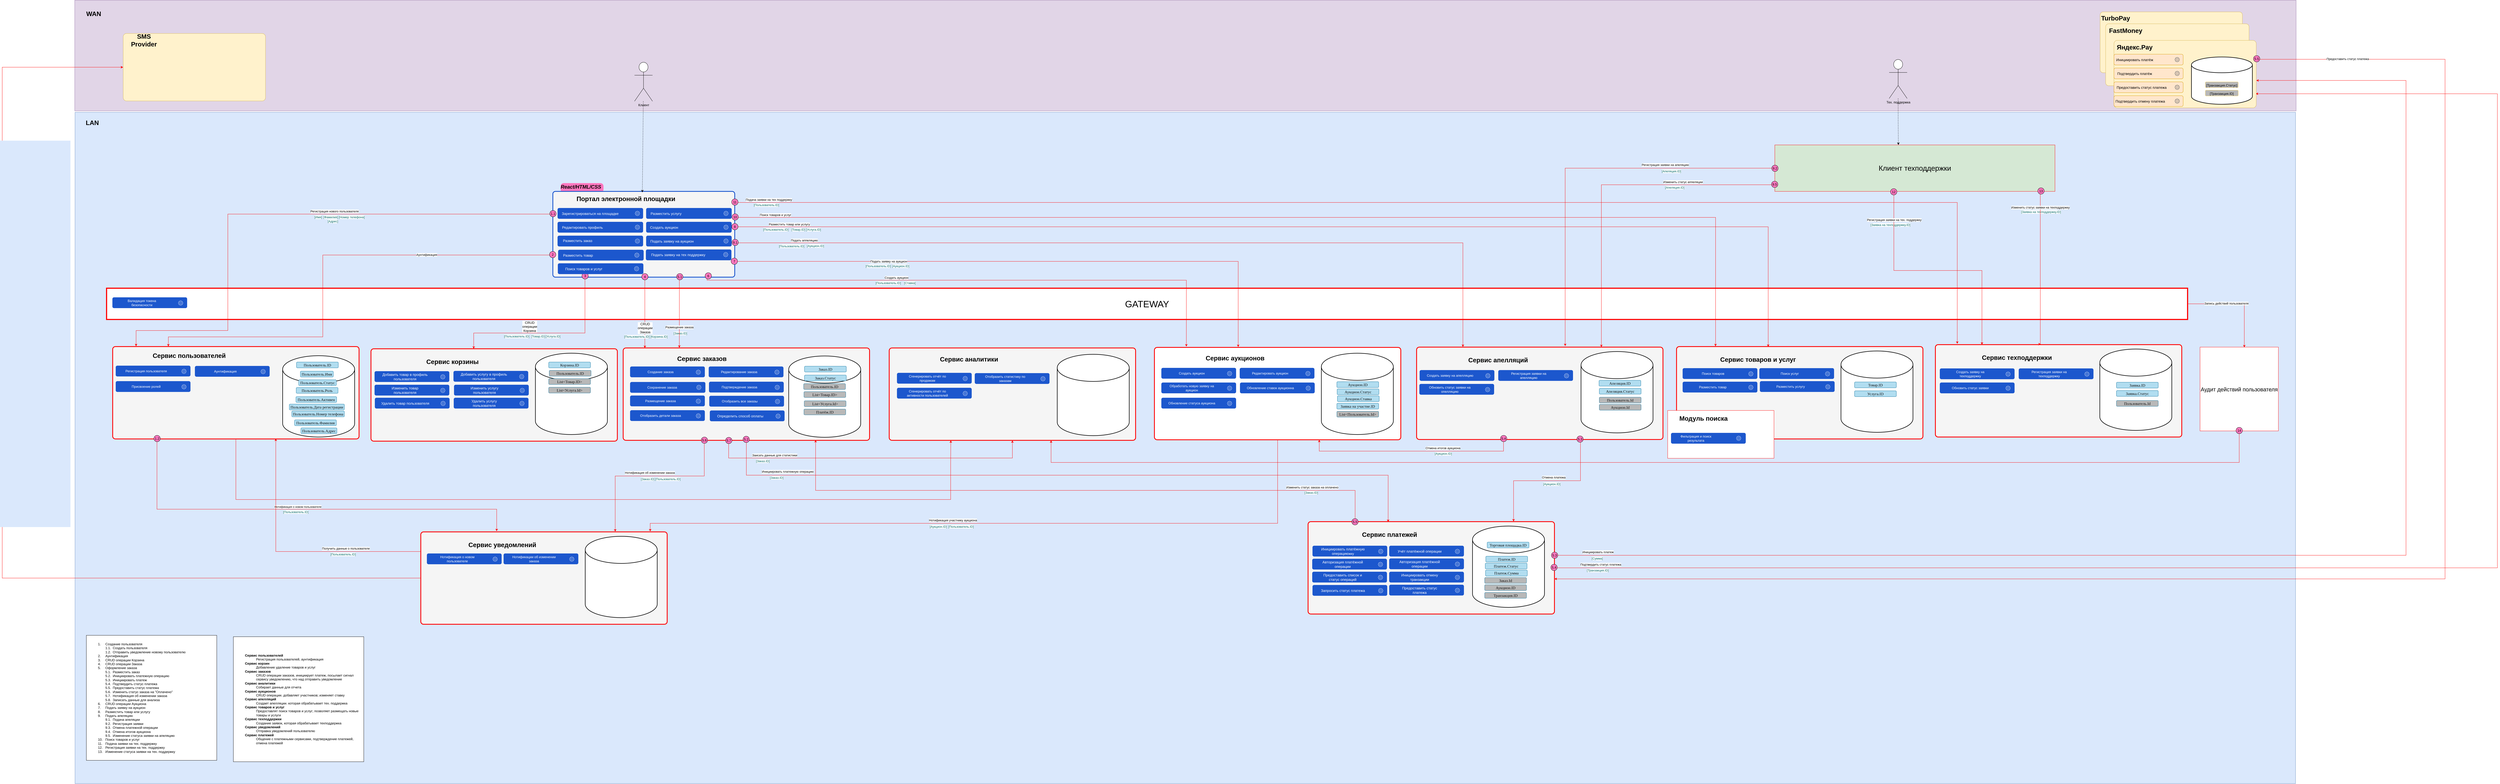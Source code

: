 <mxfile version="24.7.8">
  <diagram name="DF" id="BleSmaJVXqo2yb7Co1eL">
    <mxGraphModel dx="3897" dy="3760" grid="0" gridSize="10" guides="0" tooltips="0" connect="1" arrows="1" fold="1" page="0" pageScale="1" pageWidth="827" pageHeight="1169" math="0" shadow="0">
      <root>
        <mxCell id="0" />
        <mxCell id="1" parent="0" />
        <mxCell id="cKbgiC5qh_IXnBO1eU4K-98" value="" style="rounded=0;whiteSpace=wrap;html=1;fillColor=#e1d5e7;strokeColor=#9673a6;movable=0;resizable=0;rotatable=0;deletable=0;editable=0;locked=1;connectable=0;" parent="1" vertex="1">
          <mxGeometry x="-64" y="-851" width="8024" height="400" as="geometry" />
        </mxCell>
        <mxCell id="cKbgiC5qh_IXnBO1eU4K-99" value="" style="rounded=0;whiteSpace=wrap;html=1;fillColor=#dae8fc;strokeColor=#6c8ebf;movable=0;resizable=0;rotatable=0;deletable=0;editable=0;locked=1;connectable=0;" parent="1" vertex="1">
          <mxGeometry x="-63" y="-446" width="8021" height="2427" as="geometry" />
        </mxCell>
        <mxCell id="kQWFD41fJFxlXKQhT5sF-1" value="" style="group" parent="1" vertex="1" connectable="0">
          <mxGeometry x="1691" y="-203" width="155" height="49" as="geometry" />
        </mxCell>
        <mxCell id="cKbgiC5qh_IXnBO1eU4K-166" value="&lt;p style=&quot;margin: 0px 0px 0px 13px; text-indent: -13px; font-variant-numeric: normal; font-variant-east-asian: normal; font-variant-alternates: normal; font-kerning: auto; font-optical-sizing: auto; font-feature-settings: normal; font-variation-settings: normal; font-variant-position: normal; font-stretch: normal; font-size: 14px; line-height: normal; color: rgb(14, 14, 14); text-align: start;&quot; class=&quot;p1&quot;&gt;&lt;br&gt;&lt;/p&gt;" style="rounded=1;whiteSpace=wrap;html=1;fillColor=#FF77BF;strokeColor=none;arcSize=33;" parent="kQWFD41fJFxlXKQhT5sF-1" vertex="1">
          <mxGeometry y="13" width="155" height="34" as="geometry" />
        </mxCell>
        <mxCell id="cKbgiC5qh_IXnBO1eU4K-165" value="&lt;font style=&quot;font-size: 18px;&quot;&gt;&lt;i&gt;React/HTML/CSS&lt;/i&gt;&lt;/font&gt;" style="text;html=1;align=center;verticalAlign=middle;whiteSpace=wrap;rounded=1;shadow=0;fontSize=23;fontStyle=1" parent="kQWFD41fJFxlXKQhT5sF-1" vertex="1">
          <mxGeometry x="29" width="89" height="49" as="geometry" />
        </mxCell>
        <mxCell id="cKbgiC5qh_IXnBO1eU4K-101" value="LAN" style="text;html=1;align=center;verticalAlign=middle;whiteSpace=wrap;rounded=1;shadow=0;fontSize=23;fontStyle=1" parent="1" vertex="1">
          <mxGeometry x="-43" y="-433" width="85" height="49" as="geometry" />
        </mxCell>
        <mxCell id="cKbgiC5qh_IXnBO1eU4K-163" value="" style="rounded=1;whiteSpace=wrap;html=1;arcSize=3;fillColor=#f5f5f5;strokeColor=#1C57CD;strokeWidth=3;align=center;verticalAlign=middle;fontFamily=Helvetica;fontSize=12;fontColor=#333333;resizable=1;" parent="1" vertex="1">
          <mxGeometry x="1663" y="-160" width="657" height="310" as="geometry" />
        </mxCell>
        <mxCell id="cKbgiC5qh_IXnBO1eU4K-164" value="Портал электронной площадки" style="text;html=1;align=center;verticalAlign=middle;whiteSpace=wrap;rounded=1;shadow=0;fontSize=23;fontStyle=1" parent="1" vertex="1">
          <mxGeometry x="1737" y="-158" width="380" height="49" as="geometry" />
        </mxCell>
        <mxCell id="Tz6aEU4ManMyac2rpAqn-4" value="Клиент" style="shape=umlActor;verticalLabelPosition=bottom;verticalAlign=top;html=1;outlineConnect=0;rounded=1;" parent="1" vertex="1">
          <mxGeometry x="1958" y="-627" width="65" height="141" as="geometry" />
        </mxCell>
        <mxCell id="Tz6aEU4ManMyac2rpAqn-10" value="" style="endArrow=classic;html=1;rounded=1;dashed=1;entryX=0.727;entryY=0.031;entryDx=0;entryDy=0;entryPerimeter=0;fontSize=12;" parent="1" source="Tz6aEU4ManMyac2rpAqn-4" edge="1">
          <mxGeometry width="50" height="50" relative="1" as="geometry">
            <mxPoint x="1985" y="-420" as="sourcePoint" />
            <mxPoint x="1986.26" y="-156.481" as="targetPoint" />
            <Array as="points" />
          </mxGeometry>
        </mxCell>
        <mxCell id="BZBJQn5B5M7l6MrAMs_o-1" value="" style="group" parent="1" vertex="1" connectable="0">
          <mxGeometry x="1680" y="-100" width="309" height="39" as="geometry" />
        </mxCell>
        <mxCell id="BZBJQn5B5M7l6MrAMs_o-53" value="" style="group" parent="BZBJQn5B5M7l6MrAMs_o-1" vertex="1" connectable="0">
          <mxGeometry width="309" height="39" as="geometry" />
        </mxCell>
        <mxCell id="cKbgiC5qh_IXnBO1eU4K-175" value="" style="rounded=1;whiteSpace=wrap;html=1;fillColor=#1C57CD;strokeColor=none;" parent="BZBJQn5B5M7l6MrAMs_o-53" vertex="1">
          <mxGeometry width="309" height="39" as="geometry" />
        </mxCell>
        <mxCell id="cKbgiC5qh_IXnBO1eU4K-176" value="" style="sketch=0;outlineConnect=0;fontColor=#FFFFFF;gradientColor=none;fillColor=#FFFFFF;strokeColor=none;dashed=0;verticalLabelPosition=bottom;verticalAlign=top;align=center;html=1;fontSize=12;fontStyle=0;aspect=fixed;pointerEvents=1;shape=mxgraph.aws4.gear;rounded=1;" parent="BZBJQn5B5M7l6MrAMs_o-53" vertex="1">
          <mxGeometry x="280" y="11" width="17" height="17" as="geometry" />
        </mxCell>
        <mxCell id="cKbgiC5qh_IXnBO1eU4K-177" value="Зарегистрироваться на площадке" style="text;html=1;align=center;verticalAlign=middle;whiteSpace=wrap;rounded=1;fontSize=13;fontColor=#FFFFFF;" parent="BZBJQn5B5M7l6MrAMs_o-53" vertex="1">
          <mxGeometry x="9" y="4.5" width="218" height="30" as="geometry" />
        </mxCell>
        <mxCell id="BZBJQn5B5M7l6MrAMs_o-2" value="" style="group" parent="1" vertex="1" connectable="0">
          <mxGeometry x="1680" y="-50" width="309" height="39" as="geometry" />
        </mxCell>
        <mxCell id="BZBJQn5B5M7l6MrAMs_o-54" value="" style="group" parent="BZBJQn5B5M7l6MrAMs_o-2" vertex="1" connectable="0">
          <mxGeometry width="309" height="39" as="geometry" />
        </mxCell>
        <mxCell id="cKbgiC5qh_IXnBO1eU4K-178" value="" style="rounded=1;whiteSpace=wrap;html=1;fillColor=#1C57CD;strokeColor=none;" parent="BZBJQn5B5M7l6MrAMs_o-54" vertex="1">
          <mxGeometry width="309" height="39" as="geometry" />
        </mxCell>
        <mxCell id="cKbgiC5qh_IXnBO1eU4K-179" value="" style="sketch=0;outlineConnect=0;fontColor=#FFFFFF;gradientColor=none;fillColor=#FFFFFF;strokeColor=none;dashed=0;verticalLabelPosition=bottom;verticalAlign=top;align=center;html=1;fontSize=12;fontStyle=0;aspect=fixed;pointerEvents=1;shape=mxgraph.aws4.gear;rounded=1;" parent="BZBJQn5B5M7l6MrAMs_o-54" vertex="1">
          <mxGeometry x="280" y="11" width="17" height="17" as="geometry" />
        </mxCell>
        <mxCell id="cKbgiC5qh_IXnBO1eU4K-180" value="Редактировать профиль" style="text;html=1;align=center;verticalAlign=middle;whiteSpace=wrap;rounded=1;fontSize=13;fontColor=#FFFFFF;" parent="BZBJQn5B5M7l6MrAMs_o-54" vertex="1">
          <mxGeometry x="8" y="4.5" width="164" height="30" as="geometry" />
        </mxCell>
        <mxCell id="BZBJQn5B5M7l6MrAMs_o-3" value="" style="group" parent="1" vertex="1" connectable="0">
          <mxGeometry x="1680" width="309" height="39" as="geometry" />
        </mxCell>
        <mxCell id="BZBJQn5B5M7l6MrAMs_o-55" value="" style="group" parent="BZBJQn5B5M7l6MrAMs_o-3" vertex="1" connectable="0">
          <mxGeometry width="309" height="39" as="geometry" />
        </mxCell>
        <mxCell id="cKbgiC5qh_IXnBO1eU4K-181" value="" style="rounded=1;whiteSpace=wrap;html=1;fillColor=#1C57CD;strokeColor=none;" parent="BZBJQn5B5M7l6MrAMs_o-55" vertex="1">
          <mxGeometry width="309" height="39" as="geometry" />
        </mxCell>
        <mxCell id="cKbgiC5qh_IXnBO1eU4K-182" value="" style="sketch=0;outlineConnect=0;fontColor=#FFFFFF;gradientColor=none;fillColor=#FFFFFF;strokeColor=none;dashed=0;verticalLabelPosition=bottom;verticalAlign=top;align=center;html=1;fontSize=12;fontStyle=0;aspect=fixed;pointerEvents=1;shape=mxgraph.aws4.gear;rounded=1;" parent="BZBJQn5B5M7l6MrAMs_o-55" vertex="1">
          <mxGeometry x="280" y="11" width="17" height="17" as="geometry" />
        </mxCell>
        <mxCell id="cKbgiC5qh_IXnBO1eU4K-183" value="Разместить заказ" style="text;html=1;align=center;verticalAlign=middle;whiteSpace=wrap;rounded=1;fontSize=13;fontColor=#FFFFFF;" parent="BZBJQn5B5M7l6MrAMs_o-55" vertex="1">
          <mxGeometry x="14" y="3" width="117" height="30" as="geometry" />
        </mxCell>
        <mxCell id="BZBJQn5B5M7l6MrAMs_o-4" value="" style="group" parent="1" vertex="1" connectable="0">
          <mxGeometry x="2000" y="-100" width="309" height="39" as="geometry" />
        </mxCell>
        <mxCell id="BZBJQn5B5M7l6MrAMs_o-56" value="" style="group" parent="BZBJQn5B5M7l6MrAMs_o-4" vertex="1" connectable="0">
          <mxGeometry width="309" height="39" as="geometry" />
        </mxCell>
        <mxCell id="cKbgiC5qh_IXnBO1eU4K-184" value="" style="rounded=1;whiteSpace=wrap;html=1;fillColor=#1C57CD;strokeColor=none;" parent="BZBJQn5B5M7l6MrAMs_o-56" vertex="1">
          <mxGeometry width="309" height="39" as="geometry" />
        </mxCell>
        <mxCell id="cKbgiC5qh_IXnBO1eU4K-185" value="" style="sketch=0;outlineConnect=0;fontColor=#FFFFFF;gradientColor=none;fillColor=#FFFFFF;strokeColor=none;dashed=0;verticalLabelPosition=bottom;verticalAlign=top;align=center;html=1;fontSize=12;fontStyle=0;aspect=fixed;pointerEvents=1;shape=mxgraph.aws4.gear;rounded=1;" parent="BZBJQn5B5M7l6MrAMs_o-56" vertex="1">
          <mxGeometry x="280" y="11" width="17" height="17" as="geometry" />
        </mxCell>
        <mxCell id="cKbgiC5qh_IXnBO1eU4K-186" value="Разместить услугу" style="text;html=1;align=center;verticalAlign=middle;whiteSpace=wrap;rounded=1;fontSize=13;fontColor=#FFFFFF;" parent="BZBJQn5B5M7l6MrAMs_o-56" vertex="1">
          <mxGeometry x="6" y="4.5" width="132" height="30" as="geometry" />
        </mxCell>
        <mxCell id="BZBJQn5B5M7l6MrAMs_o-5" value="" style="group" parent="1" vertex="1" connectable="0">
          <mxGeometry x="2000" y="-50" width="309" height="39" as="geometry" />
        </mxCell>
        <mxCell id="BZBJQn5B5M7l6MrAMs_o-57" value="" style="group" parent="BZBJQn5B5M7l6MrAMs_o-5" vertex="1" connectable="0">
          <mxGeometry width="309" height="39" as="geometry" />
        </mxCell>
        <mxCell id="cKbgiC5qh_IXnBO1eU4K-187" value="" style="rounded=1;whiteSpace=wrap;html=1;fillColor=#1C57CD;strokeColor=none;" parent="BZBJQn5B5M7l6MrAMs_o-57" vertex="1">
          <mxGeometry width="309" height="39" as="geometry" />
        </mxCell>
        <mxCell id="cKbgiC5qh_IXnBO1eU4K-188" value="" style="sketch=0;outlineConnect=0;fontColor=#FFFFFF;gradientColor=none;fillColor=#FFFFFF;strokeColor=none;dashed=0;verticalLabelPosition=bottom;verticalAlign=top;align=center;html=1;fontSize=12;fontStyle=0;aspect=fixed;pointerEvents=1;shape=mxgraph.aws4.gear;rounded=1;" parent="BZBJQn5B5M7l6MrAMs_o-57" vertex="1">
          <mxGeometry x="280" y="11" width="17" height="17" as="geometry" />
        </mxCell>
        <mxCell id="cKbgiC5qh_IXnBO1eU4K-189" value="Создать аукцион" style="text;html=1;align=center;verticalAlign=middle;whiteSpace=wrap;rounded=1;fontSize=13;fontColor=#FFFFFF;" parent="BZBJQn5B5M7l6MrAMs_o-57" vertex="1">
          <mxGeometry x="10" y="4.5" width="110" height="30" as="geometry" />
        </mxCell>
        <mxCell id="BZBJQn5B5M7l6MrAMs_o-6" value="" style="group" parent="1" vertex="1" connectable="0">
          <mxGeometry x="2000" width="309" height="39" as="geometry" />
        </mxCell>
        <mxCell id="BZBJQn5B5M7l6MrAMs_o-58" value="" style="group" parent="BZBJQn5B5M7l6MrAMs_o-6" vertex="1" connectable="0">
          <mxGeometry width="309" height="39" as="geometry" />
        </mxCell>
        <mxCell id="cKbgiC5qh_IXnBO1eU4K-190" value="" style="rounded=1;whiteSpace=wrap;html=1;fillColor=#1C57CD;strokeColor=none;" parent="BZBJQn5B5M7l6MrAMs_o-58" vertex="1">
          <mxGeometry width="309" height="39" as="geometry" />
        </mxCell>
        <mxCell id="cKbgiC5qh_IXnBO1eU4K-191" value="" style="sketch=0;outlineConnect=0;fontColor=#FFFFFF;gradientColor=none;fillColor=#FFFFFF;strokeColor=none;dashed=0;verticalLabelPosition=bottom;verticalAlign=top;align=center;html=1;fontSize=12;fontStyle=0;aspect=fixed;pointerEvents=1;shape=mxgraph.aws4.gear;rounded=1;" parent="BZBJQn5B5M7l6MrAMs_o-58" vertex="1">
          <mxGeometry x="280" y="11" width="17" height="17" as="geometry" />
        </mxCell>
        <mxCell id="cKbgiC5qh_IXnBO1eU4K-192" value="Подать заявку на аукцион" style="text;html=1;align=center;verticalAlign=middle;whiteSpace=wrap;rounded=1;fontSize=13;fontColor=#FFFFFF;" parent="BZBJQn5B5M7l6MrAMs_o-58" vertex="1">
          <mxGeometry x="10" y="4.5" width="167" height="30" as="geometry" />
        </mxCell>
        <mxCell id="Zly9SEeUD3isoWzw_Uob-1" value="&lt;font style=&quot;font-size: 33px;&quot;&gt;GATEWAY&lt;/font&gt;" style="rounded=0;whiteSpace=wrap;html=1;strokeColor=#FF0000;movable=1;resizable=1;rotatable=1;deletable=1;editable=1;locked=0;connectable=1;strokeWidth=4;" vertex="1" parent="1">
          <mxGeometry x="51" y="190" width="7517" height="113" as="geometry" />
        </mxCell>
        <mxCell id="Zly9SEeUD3isoWzw_Uob-89" value="" style="rounded=1;whiteSpace=wrap;html=1;arcSize=3;movable=1;resizable=1;rotatable=1;deletable=1;editable=1;locked=0;connectable=1;fillColor=#f5f5f5;strokeColor=#FF0000;strokeWidth=3;fontColor=#333333;" vertex="1" parent="1">
          <mxGeometry x="73" y="401" width="890" height="334" as="geometry" />
        </mxCell>
        <mxCell id="Zly9SEeUD3isoWzw_Uob-90" value="" style="rounded=1;whiteSpace=wrap;html=1;strokeColor=none;fillColor=#1C57CD;" vertex="1" parent="1">
          <mxGeometry x="84" y="470" width="270" height="39" as="geometry" />
        </mxCell>
        <mxCell id="Zly9SEeUD3isoWzw_Uob-91" value="" style="sketch=0;outlineConnect=0;fontColor=#FFFFFF;gradientColor=none;fillColor=#FFFFFF;strokeColor=none;dashed=0;verticalLabelPosition=bottom;verticalAlign=top;align=center;html=1;fontSize=12;fontStyle=0;aspect=fixed;pointerEvents=1;shape=mxgraph.aws4.gear;rounded=1;" vertex="1" parent="1">
          <mxGeometry x="322" y="482" width="17" height="17" as="geometry" />
        </mxCell>
        <mxCell id="Zly9SEeUD3isoWzw_Uob-92" value="&lt;span style=&quot;font-size: 12px;&quot;&gt;Регистрация пользователя&lt;/span&gt;" style="text;html=1;align=center;verticalAlign=middle;whiteSpace=wrap;rounded=1;fontSize=12;fontColor=#FFFFFF;" vertex="1" parent="1">
          <mxGeometry x="106" y="475" width="176" height="30" as="geometry" />
        </mxCell>
        <mxCell id="Zly9SEeUD3isoWzw_Uob-93" value="" style="strokeWidth=2;html=1;shape=mxgraph.flowchart.database;whiteSpace=wrap;rounded=1;movable=1;resizable=1;rotatable=1;deletable=1;editable=1;locked=0;connectable=1;" vertex="1" parent="1">
          <mxGeometry x="687" y="434" width="260" height="294" as="geometry" />
        </mxCell>
        <mxCell id="Zly9SEeUD3isoWzw_Uob-94" value="" style="rounded=1;whiteSpace=wrap;html=1;strokeColor=none;fillColor=#1C57CD;" vertex="1" parent="1">
          <mxGeometry x="84" y="526" width="270" height="39" as="geometry" />
        </mxCell>
        <mxCell id="Zly9SEeUD3isoWzw_Uob-95" value="" style="sketch=0;outlineConnect=0;fontColor=#FFFFFF;gradientColor=none;fillColor=#FFFFFF;strokeColor=none;dashed=0;verticalLabelPosition=bottom;verticalAlign=top;align=center;html=1;fontSize=12;fontStyle=0;aspect=fixed;pointerEvents=1;shape=mxgraph.aws4.gear;rounded=1;" vertex="1" parent="1">
          <mxGeometry x="322" y="538" width="17" height="17" as="geometry" />
        </mxCell>
        <mxCell id="Zly9SEeUD3isoWzw_Uob-96" value="&lt;span style=&quot;font-size: 12px;&quot;&gt;Присвоение ролей&lt;/span&gt;" style="text;html=1;align=center;verticalAlign=middle;whiteSpace=wrap;rounded=1;fontSize=12;fontColor=#FFFFFF;" vertex="1" parent="1">
          <mxGeometry x="106" y="531" width="176" height="30" as="geometry" />
        </mxCell>
        <mxCell id="Zly9SEeUD3isoWzw_Uob-97" value="" style="rounded=1;whiteSpace=wrap;html=1;strokeColor=none;fillColor=#1C57CD;" vertex="1" parent="1">
          <mxGeometry x="370" y="471" width="270" height="39" as="geometry" />
        </mxCell>
        <mxCell id="Zly9SEeUD3isoWzw_Uob-98" value="" style="sketch=0;outlineConnect=0;fontColor=#FFFFFF;gradientColor=none;fillColor=#FFFFFF;strokeColor=none;dashed=0;verticalLabelPosition=bottom;verticalAlign=top;align=center;html=1;fontSize=12;fontStyle=0;aspect=fixed;pointerEvents=1;shape=mxgraph.aws4.gear;rounded=1;" vertex="1" parent="1">
          <mxGeometry x="608" y="483" width="17" height="17" as="geometry" />
        </mxCell>
        <mxCell id="Zly9SEeUD3isoWzw_Uob-99" value="Аунтификация" style="text;html=1;align=center;verticalAlign=middle;whiteSpace=wrap;rounded=1;fontSize=12;fontColor=#FFFFFF;" vertex="1" parent="1">
          <mxGeometry x="392" y="476" width="176" height="30" as="geometry" />
        </mxCell>
        <mxCell id="Zly9SEeUD3isoWzw_Uob-100" value="Сервис пользователей" style="text;html=1;align=center;verticalAlign=middle;whiteSpace=wrap;rounded=1;shadow=0;fontSize=23;fontStyle=1" vertex="1" parent="1">
          <mxGeometry x="75" y="409" width="549" height="49" as="geometry" />
        </mxCell>
        <mxCell id="Zly9SEeUD3isoWzw_Uob-101" value="&lt;p style=&quot;margin: 0px 0px 0px 13px; text-indent: -13px; font-variant-numeric: normal; font-variant-east-asian: normal; font-variant-alternates: normal; font-kerning: auto; font-optical-sizing: auto; font-feature-settings: normal; font-variation-settings: normal; font-variant-position: normal; font-stretch: normal; font-size: 14px; line-height: normal; color: rgb(14, 14, 14); text-align: start;&quot; class=&quot;p1&quot;&gt;&lt;font face=&quot;Times New Roman&quot;&gt;Пользователь.Имя&lt;/font&gt;&lt;/p&gt;" style="rounded=1;whiteSpace=wrap;html=1;fillColor=#b1ddf0;strokeColor=#10739e;" vertex="1" parent="1">
          <mxGeometry x="751" y="490" width="119" height="21" as="geometry" />
        </mxCell>
        <mxCell id="Zly9SEeUD3isoWzw_Uob-102" value="&lt;p style=&quot;margin: 0px 0px 0px 13px; text-indent: -13px; font-variant-numeric: normal; font-variant-east-asian: normal; font-variant-alternates: normal; font-kerning: auto; font-optical-sizing: auto; font-feature-settings: normal; font-variation-settings: normal; font-variant-position: normal; font-stretch: normal; font-size: 14px; line-height: normal; color: rgb(14, 14, 14); text-align: start;&quot; class=&quot;p1&quot;&gt;&lt;font face=&quot;Times New Roman&quot;&gt;Пользователь.Дата регистрации&lt;/font&gt;&lt;/p&gt;" style="rounded=1;whiteSpace=wrap;html=1;fillColor=#b1ddf0;strokeColor=#10739e;" vertex="1" parent="1">
          <mxGeometry x="711" y="609" width="199" height="21" as="geometry" />
        </mxCell>
        <mxCell id="Zly9SEeUD3isoWzw_Uob-103" value="&lt;p style=&quot;margin: 0px 0px 0px 13px; text-indent: -13px; font-variant-numeric: normal; font-variant-east-asian: normal; font-variant-alternates: normal; font-kerning: auto; font-optical-sizing: auto; font-feature-settings: normal; font-variation-settings: normal; font-variant-position: normal; font-stretch: normal; font-size: 14px; line-height: normal; color: rgb(14, 14, 14); text-align: start;&quot; class=&quot;p1&quot;&gt;&lt;font face=&quot;Times New Roman&quot;&gt;Пользователь.ID&lt;/font&gt;&lt;/p&gt;" style="rounded=1;whiteSpace=wrap;html=1;fillColor=#b1ddf0;strokeColor=#10739e;" vertex="1" parent="1">
          <mxGeometry x="737" y="457" width="151" height="21" as="geometry" />
        </mxCell>
        <mxCell id="Zly9SEeUD3isoWzw_Uob-104" value="&lt;p style=&quot;margin: 0px 0px 0px 13px; text-indent: -13px; font-variant-numeric: normal; font-variant-east-asian: normal; font-variant-alternates: normal; font-kerning: auto; font-optical-sizing: auto; font-feature-settings: normal; font-variation-settings: normal; font-variant-position: normal; font-stretch: normal; font-size: 14px; line-height: normal; color: rgb(14, 14, 14); text-align: start;&quot; class=&quot;p1&quot;&gt;&lt;font face=&quot;Times New Roman&quot;&gt;Пользователь.Роль&lt;/font&gt;&lt;/p&gt;" style="rounded=1;whiteSpace=wrap;html=1;fillColor=#b1ddf0;strokeColor=#10739e;" vertex="1" parent="1">
          <mxGeometry x="736" y="549" width="151" height="21" as="geometry" />
        </mxCell>
        <mxCell id="Zly9SEeUD3isoWzw_Uob-105" value="&lt;p style=&quot;margin: 0px 0px 0px 13px; text-indent: -13px; font-variant-numeric: normal; font-variant-east-asian: normal; font-variant-alternates: normal; font-kerning: auto; font-optical-sizing: auto; font-feature-settings: normal; font-variation-settings: normal; font-variant-position: normal; font-stretch: normal; font-size: 14px; line-height: normal; color: rgb(14, 14, 14); text-align: start;&quot; class=&quot;p1&quot;&gt;&lt;font face=&quot;Times New Roman&quot;&gt;Пользователь.Статус&lt;/font&gt;&lt;/p&gt;" style="rounded=1;whiteSpace=wrap;html=1;fillColor=#b1ddf0;strokeColor=#10739e;" vertex="1" parent="1">
          <mxGeometry x="745" y="521" width="136" height="21" as="geometry" />
        </mxCell>
        <mxCell id="Zly9SEeUD3isoWzw_Uob-106" value="&lt;p style=&quot;margin: 0px 0px 0px 13px; text-indent: -13px; font-variant-numeric: normal; font-variant-east-asian: normal; font-variant-alternates: normal; font-kerning: auto; font-optical-sizing: auto; font-feature-settings: normal; font-variation-settings: normal; font-variant-position: normal; font-stretch: normal; font-size: 14px; line-height: normal; color: rgb(14, 14, 14); text-align: start;&quot; class=&quot;p1&quot;&gt;&lt;font face=&quot;Times New Roman&quot;&gt;Пользователь.Номер телефона&lt;/font&gt;&lt;/p&gt;" style="rounded=1;whiteSpace=wrap;html=1;fillColor=#b1ddf0;strokeColor=#10739e;" vertex="1" parent="1">
          <mxGeometry x="720" y="634" width="190" height="21" as="geometry" />
        </mxCell>
        <mxCell id="Zly9SEeUD3isoWzw_Uob-107" value="&lt;p style=&quot;margin: 0px 0px 0px 13px; text-indent: -13px; font-variant-numeric: normal; font-variant-east-asian: normal; font-variant-alternates: normal; font-kerning: auto; font-optical-sizing: auto; font-feature-settings: normal; font-variation-settings: normal; font-variant-position: normal; font-stretch: normal; font-size: 14px; line-height: normal; color: rgb(14, 14, 14); text-align: start;&quot; class=&quot;p1&quot;&gt;&lt;font face=&quot;Times New Roman&quot;&gt;Пользователь.Активен&lt;/font&gt;&lt;/p&gt;" style="rounded=1;whiteSpace=wrap;html=1;fillColor=#b1ddf0;strokeColor=#10739e;" vertex="1" parent="1">
          <mxGeometry x="735" y="582" width="147" height="21" as="geometry" />
        </mxCell>
        <mxCell id="Zly9SEeUD3isoWzw_Uob-108" value="&lt;p style=&quot;margin: 0px 0px 0px 13px; text-indent: -13px; font-variant-numeric: normal; font-variant-east-asian: normal; font-variant-alternates: normal; font-kerning: auto; font-optical-sizing: auto; font-feature-settings: normal; font-variation-settings: normal; font-variant-position: normal; font-stretch: normal; font-size: 14px; line-height: normal; color: rgb(14, 14, 14); text-align: start;&quot; class=&quot;p1&quot;&gt;&lt;font face=&quot;Times New Roman&quot;&gt;Пользователь.Фамилия&lt;/font&gt;&lt;/p&gt;" style="rounded=1;whiteSpace=wrap;html=1;fillColor=#b1ddf0;strokeColor=#10739e;" vertex="1" parent="1">
          <mxGeometry x="730" y="666" width="151" height="21" as="geometry" />
        </mxCell>
        <mxCell id="Zly9SEeUD3isoWzw_Uob-109" value="&lt;p style=&quot;margin: 0px 0px 0px 13px; text-indent: -13px; font-variant-numeric: normal; font-variant-east-asian: normal; font-variant-alternates: normal; font-kerning: auto; font-optical-sizing: auto; font-feature-settings: normal; font-variation-settings: normal; font-variant-position: normal; font-stretch: normal; font-size: 14px; line-height: normal; color: rgb(14, 14, 14); text-align: start;&quot; class=&quot;p1&quot;&gt;&lt;font face=&quot;Times New Roman&quot;&gt;Пользователь.Адрес&lt;/font&gt;&lt;/p&gt;" style="rounded=1;whiteSpace=wrap;html=1;fillColor=#b1ddf0;strokeColor=#10739e;" vertex="1" parent="1">
          <mxGeometry x="753" y="695" width="130" height="21" as="geometry" />
        </mxCell>
        <mxCell id="c-yv_HmcHxLRPlQJzRfv-227" style="edgeStyle=orthogonalEdgeStyle;rounded=0;orthogonalLoop=1;jettySize=auto;html=1;entryX=0;entryY=0.5;entryDx=0;entryDy=0;strokeColor=#FF0000;" edge="1" parent="1" source="Zly9SEeUD3isoWzw_Uob-110" target="c-yv_HmcHxLRPlQJzRfv-225">
          <mxGeometry relative="1" as="geometry">
            <Array as="points">
              <mxPoint x="-326" y="1238" />
              <mxPoint x="-326" y="-609" />
            </Array>
          </mxGeometry>
        </mxCell>
        <mxCell id="Zly9SEeUD3isoWzw_Uob-110" value="" style="rounded=1;whiteSpace=wrap;html=1;arcSize=3;movable=1;resizable=1;rotatable=1;deletable=1;editable=1;locked=0;connectable=1;fillColor=#f5f5f5;strokeColor=#FF0000;strokeWidth=3;fontColor=#333333;" vertex="1" parent="1">
          <mxGeometry x="1186" y="1071" width="890" height="334" as="geometry" />
        </mxCell>
        <mxCell id="Zly9SEeUD3isoWzw_Uob-111" value="" style="strokeWidth=2;html=1;shape=mxgraph.flowchart.database;whiteSpace=wrap;rounded=1;movable=1;resizable=1;rotatable=1;deletable=1;editable=1;locked=0;connectable=1;" vertex="1" parent="1">
          <mxGeometry x="1780" y="1087" width="260" height="294" as="geometry" />
        </mxCell>
        <mxCell id="Zly9SEeUD3isoWzw_Uob-112" value="Сервис уведомлений" style="text;html=1;align=center;verticalAlign=middle;whiteSpace=wrap;rounded=1;shadow=0;fontSize=23;fontStyle=1" vertex="1" parent="1">
          <mxGeometry x="1206" y="1093" width="549" height="49" as="geometry" />
        </mxCell>
        <mxCell id="Zly9SEeUD3isoWzw_Uob-113" value="" style="rounded=1;whiteSpace=wrap;html=1;strokeColor=none;fillColor=#1C57CD;" vertex="1" parent="1">
          <mxGeometry x="1208" y="1149" width="270" height="39" as="geometry" />
        </mxCell>
        <mxCell id="Zly9SEeUD3isoWzw_Uob-114" value="" style="sketch=0;outlineConnect=0;fontColor=#FFFFFF;gradientColor=none;fillColor=#FFFFFF;strokeColor=none;dashed=0;verticalLabelPosition=bottom;verticalAlign=top;align=center;html=1;fontSize=12;fontStyle=0;aspect=fixed;pointerEvents=1;shape=mxgraph.aws4.gear;rounded=1;" vertex="1" parent="1">
          <mxGeometry x="1446" y="1161" width="17" height="17" as="geometry" />
        </mxCell>
        <mxCell id="Zly9SEeUD3isoWzw_Uob-115" value="Нотификация о новом пользователе" style="text;html=1;align=center;verticalAlign=middle;whiteSpace=wrap;rounded=1;fontSize=12;fontColor=#FFFFFF;" vertex="1" parent="1">
          <mxGeometry x="1230" y="1154" width="176" height="30" as="geometry" />
        </mxCell>
        <mxCell id="Zly9SEeUD3isoWzw_Uob-116" value="" style="rounded=1;whiteSpace=wrap;html=1;strokeColor=none;fillColor=#1C57CD;" vertex="1" parent="1">
          <mxGeometry x="1485" y="1149" width="270" height="39" as="geometry" />
        </mxCell>
        <mxCell id="Zly9SEeUD3isoWzw_Uob-117" value="" style="sketch=0;outlineConnect=0;fontColor=#FFFFFF;gradientColor=none;fillColor=#FFFFFF;strokeColor=none;dashed=0;verticalLabelPosition=bottom;verticalAlign=top;align=center;html=1;fontSize=12;fontStyle=0;aspect=fixed;pointerEvents=1;shape=mxgraph.aws4.gear;rounded=1;" vertex="1" parent="1">
          <mxGeometry x="1723" y="1161" width="17" height="17" as="geometry" />
        </mxCell>
        <mxCell id="Zly9SEeUD3isoWzw_Uob-118" value="&lt;span style=&quot;font-size: 12px;&quot;&gt;Нотификации об изменении заказа&lt;/span&gt;" style="text;html=1;align=center;verticalAlign=middle;whiteSpace=wrap;rounded=1;fontSize=12;fontColor=#FFFFFF;" vertex="1" parent="1">
          <mxGeometry x="1507" y="1154" width="176" height="30" as="geometry" />
        </mxCell>
        <mxCell id="Zly9SEeUD3isoWzw_Uob-120" style="edgeStyle=orthogonalEdgeStyle;rounded=0;orthogonalLoop=1;jettySize=auto;html=1;strokeColor=#FF0000;entryX=0.095;entryY=-0.003;entryDx=0;entryDy=0;entryPerimeter=0;" edge="1" parent="1" source="cKbgiC5qh_IXnBO1eU4K-163" target="Zly9SEeUD3isoWzw_Uob-89">
          <mxGeometry relative="1" as="geometry">
            <mxPoint x="1090" y="395.333" as="targetPoint" />
            <Array as="points">
              <mxPoint x="489" y="-78" />
              <mxPoint x="489" y="343" />
              <mxPoint x="158" y="343" />
            </Array>
          </mxGeometry>
        </mxCell>
        <mxCell id="Zly9SEeUD3isoWzw_Uob-125" value="Регистрация нового пользователя" style="edgeLabel;html=1;align=center;verticalAlign=middle;resizable=0;points=[];" connectable="0" vertex="1" parent="Zly9SEeUD3isoWzw_Uob-120">
          <mxGeometry x="-0.206" y="-2" relative="1" as="geometry">
            <mxPoint x="-2" y="-8" as="offset" />
          </mxGeometry>
        </mxCell>
        <mxCell id="Zly9SEeUD3isoWzw_Uob-121" value="1.1" style="ellipse;whiteSpace=wrap;html=1;aspect=fixed;rounded=1;fillColor=#FF77BF;" vertex="1" parent="1">
          <mxGeometry x="1652" y="-91" width="23" height="23" as="geometry" />
        </mxCell>
        <mxCell id="Zly9SEeUD3isoWzw_Uob-203" style="edgeStyle=orthogonalEdgeStyle;rounded=0;orthogonalLoop=1;jettySize=auto;html=1;strokeColor=#FF0000;entryX=0.789;entryY=-0.003;entryDx=0;entryDy=0;entryPerimeter=0;" edge="1" parent="1" source="Zly9SEeUD3isoWzw_Uob-126" target="Zly9SEeUD3isoWzw_Uob-110">
          <mxGeometry relative="1" as="geometry">
            <mxPoint x="1910" y="1234" as="targetPoint" />
            <Array as="points">
              <mxPoint x="2210" y="869" />
              <mxPoint x="1888" y="869" />
            </Array>
          </mxGeometry>
        </mxCell>
        <mxCell id="Zly9SEeUD3isoWzw_Uob-204" value="Нотификация об изменении заказа" style="edgeLabel;html=1;align=center;verticalAlign=middle;resizable=0;points=[];" connectable="0" vertex="1" parent="Zly9SEeUD3isoWzw_Uob-203">
          <mxGeometry x="0.164" y="5" relative="1" as="geometry">
            <mxPoint x="53" y="-17" as="offset" />
          </mxGeometry>
        </mxCell>
        <mxCell id="c-yv_HmcHxLRPlQJzRfv-193" style="edgeStyle=orthogonalEdgeStyle;rounded=0;orthogonalLoop=1;jettySize=auto;html=1;strokeColor=#FF0000;" edge="1" parent="1" source="Zly9SEeUD3isoWzw_Uob-126" target="Zly9SEeUD3isoWzw_Uob-245">
          <mxGeometry relative="1" as="geometry">
            <Array as="points">
              <mxPoint x="2298" y="804" />
              <mxPoint x="3323" y="804" />
            </Array>
          </mxGeometry>
        </mxCell>
        <mxCell id="c-yv_HmcHxLRPlQJzRfv-316" value="Заисать данные для статистики" style="edgeLabel;html=1;align=center;verticalAlign=middle;resizable=0;points=[];" vertex="1" connectable="0" parent="c-yv_HmcHxLRPlQJzRfv-193">
          <mxGeometry x="-0.603" y="-4" relative="1" as="geometry">
            <mxPoint x="1" y="-14" as="offset" />
          </mxGeometry>
        </mxCell>
        <mxCell id="Zly9SEeUD3isoWzw_Uob-126" value="" style="rounded=1;whiteSpace=wrap;html=1;arcSize=3;movable=1;resizable=1;rotatable=1;deletable=1;editable=1;locked=0;connectable=1;fillColor=#f5f5f5;strokeColor=#FF0000;strokeWidth=3;fontColor=#333333;" vertex="1" parent="1">
          <mxGeometry x="1917" y="406" width="890" height="334" as="geometry" />
        </mxCell>
        <mxCell id="Zly9SEeUD3isoWzw_Uob-127" value="Сервис заказов" style="text;html=1;align=center;verticalAlign=middle;whiteSpace=wrap;rounded=1;shadow=0;fontSize=23;fontStyle=1" vertex="1" parent="1">
          <mxGeometry x="1927" y="420" width="549" height="49" as="geometry" />
        </mxCell>
        <mxCell id="Zly9SEeUD3isoWzw_Uob-128" value="" style="strokeWidth=2;html=1;shape=mxgraph.flowchart.database;whiteSpace=wrap;rounded=1;movable=1;resizable=1;rotatable=1;deletable=1;editable=1;locked=0;connectable=1;" vertex="1" parent="1">
          <mxGeometry x="2515" y="435" width="260" height="294" as="geometry" />
        </mxCell>
        <mxCell id="Zly9SEeUD3isoWzw_Uob-129" value="" style="rounded=1;whiteSpace=wrap;html=1;strokeColor=none;fillColor=#1C57CD;" vertex="1" parent="1">
          <mxGeometry x="1942" y="473" width="270" height="39" as="geometry" />
        </mxCell>
        <mxCell id="Zly9SEeUD3isoWzw_Uob-130" value="" style="sketch=0;outlineConnect=0;fontColor=#FFFFFF;gradientColor=none;fillColor=#FFFFFF;strokeColor=none;dashed=0;verticalLabelPosition=bottom;verticalAlign=top;align=center;html=1;fontSize=12;fontStyle=0;aspect=fixed;pointerEvents=1;shape=mxgraph.aws4.gear;rounded=1;" vertex="1" parent="1">
          <mxGeometry x="2180" y="485" width="17" height="17" as="geometry" />
        </mxCell>
        <mxCell id="Zly9SEeUD3isoWzw_Uob-131" value="&lt;span style=&quot;font-size: 12px;&quot;&gt;Создание заказа&lt;/span&gt;" style="text;html=1;align=center;verticalAlign=middle;whiteSpace=wrap;rounded=1;fontSize=12;fontColor=#FFFFFF;" vertex="1" parent="1">
          <mxGeometry x="1964" y="478" width="176" height="30" as="geometry" />
        </mxCell>
        <mxCell id="Zly9SEeUD3isoWzw_Uob-132" value="" style="rounded=1;whiteSpace=wrap;html=1;strokeColor=none;fillColor=#1C57CD;" vertex="1" parent="1">
          <mxGeometry x="2226" y="473" width="270" height="39" as="geometry" />
        </mxCell>
        <mxCell id="Zly9SEeUD3isoWzw_Uob-133" value="" style="sketch=0;outlineConnect=0;fontColor=#FFFFFF;gradientColor=none;fillColor=#FFFFFF;strokeColor=none;dashed=0;verticalLabelPosition=bottom;verticalAlign=top;align=center;html=1;fontSize=12;fontStyle=0;aspect=fixed;pointerEvents=1;shape=mxgraph.aws4.gear;rounded=1;" vertex="1" parent="1">
          <mxGeometry x="2464" y="485" width="17" height="17" as="geometry" />
        </mxCell>
        <mxCell id="Zly9SEeUD3isoWzw_Uob-134" value="&lt;span style=&quot;font-size: 12px;&quot;&gt;Редактирование заказа&lt;/span&gt;" style="text;html=1;align=center;verticalAlign=middle;whiteSpace=wrap;rounded=1;fontSize=12;fontColor=#FFFFFF;" vertex="1" parent="1">
          <mxGeometry x="2248" y="478" width="176" height="30" as="geometry" />
        </mxCell>
        <mxCell id="Zly9SEeUD3isoWzw_Uob-135" value="" style="rounded=1;whiteSpace=wrap;html=1;fillColor=#1C57CD;strokeColor=none;" vertex="1" parent="1">
          <mxGeometry x="1942" y="529" width="272" height="39" as="geometry" />
        </mxCell>
        <mxCell id="Zly9SEeUD3isoWzw_Uob-136" value="" style="sketch=0;outlineConnect=0;fontColor=#232F3E;gradientColor=none;fillColor=default;strokeColor=none;dashed=0;verticalLabelPosition=bottom;verticalAlign=top;align=center;html=1;fontSize=12;fontStyle=0;aspect=fixed;pointerEvents=1;shape=mxgraph.aws4.gear;rounded=1;" vertex="1" parent="1">
          <mxGeometry x="2182" y="540" width="17" height="17" as="geometry" />
        </mxCell>
        <mxCell id="Zly9SEeUD3isoWzw_Uob-137" value="Сохранение заказа" style="text;html=1;align=center;verticalAlign=middle;whiteSpace=wrap;rounded=1;fontSize=12;fontColor=#FFFFFF;strokeColor=none;" vertex="1" parent="1">
          <mxGeometry x="1995" y="534" width="126" height="30" as="geometry" />
        </mxCell>
        <mxCell id="Zly9SEeUD3isoWzw_Uob-138" value="" style="rounded=1;whiteSpace=wrap;html=1;strokeColor=none;fillColor=#1C57CD;" vertex="1" parent="1">
          <mxGeometry x="2227" y="528" width="270" height="39" as="geometry" />
        </mxCell>
        <mxCell id="Zly9SEeUD3isoWzw_Uob-139" value="" style="sketch=0;outlineConnect=0;fontColor=#FFFFFF;gradientColor=none;fillColor=#FFFFFF;strokeColor=none;dashed=0;verticalLabelPosition=bottom;verticalAlign=top;align=center;html=1;fontSize=12;fontStyle=0;aspect=fixed;pointerEvents=1;shape=mxgraph.aws4.gear;rounded=1;" vertex="1" parent="1">
          <mxGeometry x="2465" y="540" width="17" height="17" as="geometry" />
        </mxCell>
        <mxCell id="Zly9SEeUD3isoWzw_Uob-140" value="&lt;font style=&quot;font-size: 12px;&quot;&gt;Подтверждение заказа&lt;/font&gt;" style="text;html=1;align=center;verticalAlign=middle;whiteSpace=wrap;rounded=1;fontSize=12;fontColor=#FFFFFF;" vertex="1" parent="1">
          <mxGeometry x="2249" y="533" width="176" height="30" as="geometry" />
        </mxCell>
        <mxCell id="Zly9SEeUD3isoWzw_Uob-141" value="" style="rounded=1;whiteSpace=wrap;html=1;strokeColor=none;fillColor=#1C57CD;" vertex="1" parent="1">
          <mxGeometry x="1942" y="578" width="270" height="39" as="geometry" />
        </mxCell>
        <mxCell id="Zly9SEeUD3isoWzw_Uob-142" value="" style="sketch=0;outlineConnect=0;fontColor=#FFFFFF;gradientColor=none;fillColor=#FFFFFF;strokeColor=none;dashed=0;verticalLabelPosition=bottom;verticalAlign=top;align=center;html=1;fontSize=12;fontStyle=0;aspect=fixed;pointerEvents=1;shape=mxgraph.aws4.gear;rounded=1;" vertex="1" parent="1">
          <mxGeometry x="2180" y="590" width="17" height="17" as="geometry" />
        </mxCell>
        <mxCell id="Zly9SEeUD3isoWzw_Uob-143" value="&lt;font style=&quot;font-size: 12px;&quot;&gt;Размещение заказа&lt;/font&gt;" style="text;html=1;align=center;verticalAlign=middle;whiteSpace=wrap;rounded=1;fontSize=12;fontColor=#FFFFFF;" vertex="1" parent="1">
          <mxGeometry x="1964" y="583" width="176" height="30" as="geometry" />
        </mxCell>
        <mxCell id="Zly9SEeUD3isoWzw_Uob-144" value="" style="rounded=1;whiteSpace=wrap;html=1;strokeColor=none;fillColor=#1C57CD;" vertex="1" parent="1">
          <mxGeometry x="2228" y="579" width="270" height="39" as="geometry" />
        </mxCell>
        <mxCell id="Zly9SEeUD3isoWzw_Uob-145" value="" style="sketch=0;outlineConnect=0;fontColor=#FFFFFF;gradientColor=none;fillColor=#FFFFFF;strokeColor=none;dashed=0;verticalLabelPosition=bottom;verticalAlign=top;align=center;html=1;fontSize=12;fontStyle=0;aspect=fixed;pointerEvents=1;shape=mxgraph.aws4.gear;rounded=1;" vertex="1" parent="1">
          <mxGeometry x="2466" y="591" width="17" height="17" as="geometry" />
        </mxCell>
        <mxCell id="Zly9SEeUD3isoWzw_Uob-146" value="&lt;span style=&quot;font-size: 12px;&quot;&gt;Отобразить все заказы&lt;/span&gt;" style="text;html=1;align=center;verticalAlign=middle;whiteSpace=wrap;rounded=1;fontSize=12;fontColor=#FFFFFF;" vertex="1" parent="1">
          <mxGeometry x="2250" y="584" width="176" height="30" as="geometry" />
        </mxCell>
        <mxCell id="Zly9SEeUD3isoWzw_Uob-147" value="" style="rounded=1;whiteSpace=wrap;html=1;strokeColor=none;fillColor=#1C57CD;" vertex="1" parent="1">
          <mxGeometry x="1942" y="631" width="270" height="39" as="geometry" />
        </mxCell>
        <mxCell id="Zly9SEeUD3isoWzw_Uob-148" value="" style="sketch=0;outlineConnect=0;fontColor=#FFFFFF;gradientColor=none;fillColor=#FFFFFF;strokeColor=none;dashed=0;verticalLabelPosition=bottom;verticalAlign=top;align=center;html=1;fontSize=12;fontStyle=0;aspect=fixed;pointerEvents=1;shape=mxgraph.aws4.gear;rounded=1;" vertex="1" parent="1">
          <mxGeometry x="2180" y="643" width="17" height="17" as="geometry" />
        </mxCell>
        <mxCell id="Zly9SEeUD3isoWzw_Uob-149" value="&lt;span style=&quot;font-size: 12px;&quot;&gt;Отобразить детали заказа&lt;/span&gt;" style="text;html=1;align=center;verticalAlign=middle;whiteSpace=wrap;rounded=1;fontSize=12;fontColor=#FFFFFF;" vertex="1" parent="1">
          <mxGeometry x="1964" y="636" width="176" height="30" as="geometry" />
        </mxCell>
        <mxCell id="Zly9SEeUD3isoWzw_Uob-150" style="edgeStyle=orthogonalEdgeStyle;rounded=0;orthogonalLoop=1;jettySize=auto;html=1;entryX=0.088;entryY=0.001;entryDx=0;entryDy=0;entryPerimeter=0;strokeColor=#FF0000;" edge="1" parent="1" source="cKbgiC5qh_IXnBO1eU4K-163" target="Zly9SEeUD3isoWzw_Uob-126">
          <mxGeometry relative="1" as="geometry">
            <Array as="points">
              <mxPoint x="1995" y="315" />
            </Array>
          </mxGeometry>
        </mxCell>
        <mxCell id="c-yv_HmcHxLRPlQJzRfv-310" value="&lt;span style=&quot;font-size: 12px; text-align: left; text-wrap: wrap;&quot;&gt;CRUD операции Заказа&lt;/span&gt;" style="edgeLabel;html=1;align=center;verticalAlign=middle;resizable=0;points=[];" vertex="1" connectable="0" parent="Zly9SEeUD3isoWzw_Uob-150">
          <mxGeometry x="0.433" relative="1" as="geometry">
            <mxPoint as="offset" />
          </mxGeometry>
        </mxCell>
        <mxCell id="Zly9SEeUD3isoWzw_Uob-201" style="edgeStyle=orthogonalEdgeStyle;rounded=0;orthogonalLoop=1;jettySize=auto;html=1;entryX=0.308;entryY=-0.007;entryDx=0;entryDy=0;entryPerimeter=0;strokeColor=#FF0000;" edge="1" parent="1" source="Zly9SEeUD3isoWzw_Uob-89" target="Zly9SEeUD3isoWzw_Uob-110">
          <mxGeometry relative="1" as="geometry">
            <Array as="points">
              <mxPoint x="233" y="989" />
              <mxPoint x="1460" y="989" />
            </Array>
          </mxGeometry>
        </mxCell>
        <mxCell id="Zly9SEeUD3isoWzw_Uob-202" value="&lt;font size=&quot;1&quot;&gt;Нотификация о новом пользователе&lt;/font&gt;" style="edgeLabel;html=1;align=center;verticalAlign=middle;resizable=0;points=[];" connectable="0" vertex="1" parent="Zly9SEeUD3isoWzw_Uob-201">
          <mxGeometry x="-0.024" y="2" relative="1" as="geometry">
            <mxPoint x="1" y="-7" as="offset" />
          </mxGeometry>
        </mxCell>
        <mxCell id="Zly9SEeUD3isoWzw_Uob-206" value="" style="rounded=1;whiteSpace=wrap;html=1;arcSize=3;movable=1;resizable=1;rotatable=1;deletable=1;editable=1;locked=0;connectable=1;fillColor=#FFFFFF;strokeColor=#FF0000;strokeWidth=3;fontColor=#333333;" vertex="1" parent="1">
          <mxGeometry x="3836" y="404" width="890" height="334" as="geometry" />
        </mxCell>
        <mxCell id="Zly9SEeUD3isoWzw_Uob-207" value="Сервис аукционов" style="text;html=1;align=center;verticalAlign=middle;whiteSpace=wrap;rounded=1;shadow=0;fontSize=23;fontStyle=1" vertex="1" parent="1">
          <mxGeometry x="3853" y="418" width="549" height="49" as="geometry" />
        </mxCell>
        <mxCell id="Zly9SEeUD3isoWzw_Uob-208" value="" style="strokeWidth=2;html=1;shape=mxgraph.flowchart.database;whiteSpace=wrap;rounded=1;movable=1;resizable=1;rotatable=1;deletable=1;editable=1;locked=0;connectable=1;" vertex="1" parent="1">
          <mxGeometry x="4439" y="425" width="260" height="294" as="geometry" />
        </mxCell>
        <mxCell id="Zly9SEeUD3isoWzw_Uob-209" value="" style="rounded=1;whiteSpace=wrap;html=1;strokeColor=none;fillColor=#1C57CD;" vertex="1" parent="1">
          <mxGeometry x="3861" y="478" width="270" height="39" as="geometry" />
        </mxCell>
        <mxCell id="Zly9SEeUD3isoWzw_Uob-210" value="" style="sketch=0;outlineConnect=0;fontColor=#FFFFFF;gradientColor=none;fillColor=#FFFFFF;strokeColor=none;dashed=0;verticalLabelPosition=bottom;verticalAlign=top;align=center;html=1;fontSize=12;fontStyle=0;aspect=fixed;pointerEvents=1;shape=mxgraph.aws4.gear;rounded=1;" vertex="1" parent="1">
          <mxGeometry x="4099" y="490" width="17" height="17" as="geometry" />
        </mxCell>
        <mxCell id="Zly9SEeUD3isoWzw_Uob-211" value="&lt;span style=&quot;font-size: 12px;&quot;&gt;Создать аукцион&lt;/span&gt;" style="text;html=1;align=center;verticalAlign=middle;whiteSpace=wrap;rounded=1;fontSize=12;fontColor=#FFFFFF;" vertex="1" parent="1">
          <mxGeometry x="3883" y="483" width="176" height="30" as="geometry" />
        </mxCell>
        <mxCell id="Zly9SEeUD3isoWzw_Uob-212" value="" style="rounded=1;whiteSpace=wrap;html=1;strokeColor=none;fillColor=#1C57CD;" vertex="1" parent="1">
          <mxGeometry x="4144" y="478" width="270" height="39" as="geometry" />
        </mxCell>
        <mxCell id="Zly9SEeUD3isoWzw_Uob-213" value="" style="sketch=0;outlineConnect=0;fontColor=#FFFFFF;gradientColor=none;fillColor=#FFFFFF;strokeColor=none;dashed=0;verticalLabelPosition=bottom;verticalAlign=top;align=center;html=1;fontSize=12;fontStyle=0;aspect=fixed;pointerEvents=1;shape=mxgraph.aws4.gear;rounded=1;" vertex="1" parent="1">
          <mxGeometry x="4382" y="490" width="17" height="17" as="geometry" />
        </mxCell>
        <mxCell id="Zly9SEeUD3isoWzw_Uob-214" value="&lt;span style=&quot;font-size: 12px;&quot;&gt;Редактировать аукцион&lt;/span&gt;" style="text;html=1;align=center;verticalAlign=middle;whiteSpace=wrap;rounded=1;fontSize=12;fontColor=#FFFFFF;" vertex="1" parent="1">
          <mxGeometry x="4166" y="483" width="176" height="30" as="geometry" />
        </mxCell>
        <mxCell id="Zly9SEeUD3isoWzw_Uob-215" value="" style="rounded=1;whiteSpace=wrap;html=1;strokeColor=none;fillColor=#1C57CD;" vertex="1" parent="1">
          <mxGeometry x="3861" y="531" width="270" height="39" as="geometry" />
        </mxCell>
        <mxCell id="Zly9SEeUD3isoWzw_Uob-216" value="" style="sketch=0;outlineConnect=0;fontColor=#FFFFFF;gradientColor=none;fillColor=#FFFFFF;strokeColor=none;dashed=0;verticalLabelPosition=bottom;verticalAlign=top;align=center;html=1;fontSize=12;fontStyle=0;aspect=fixed;pointerEvents=1;shape=mxgraph.aws4.gear;rounded=1;" vertex="1" parent="1">
          <mxGeometry x="4099" y="543" width="17" height="17" as="geometry" />
        </mxCell>
        <mxCell id="Zly9SEeUD3isoWzw_Uob-217" value="&lt;span style=&quot;font-size: 12px;&quot;&gt;Обработать новую заявку на аукцион&lt;/span&gt;" style="text;html=1;align=center;verticalAlign=middle;whiteSpace=wrap;rounded=1;fontSize=12;fontColor=#FFFFFF;" vertex="1" parent="1">
          <mxGeometry x="3883" y="536" width="176" height="30" as="geometry" />
        </mxCell>
        <mxCell id="Zly9SEeUD3isoWzw_Uob-218" value="" style="rounded=1;whiteSpace=wrap;html=1;strokeColor=none;fillColor=#1C57CD;" vertex="1" parent="1">
          <mxGeometry x="4145" y="531" width="270" height="39" as="geometry" />
        </mxCell>
        <mxCell id="Zly9SEeUD3isoWzw_Uob-219" value="" style="sketch=0;outlineConnect=0;fontColor=#FFFFFF;gradientColor=none;fillColor=#FFFFFF;strokeColor=none;dashed=0;verticalLabelPosition=bottom;verticalAlign=top;align=center;html=1;fontSize=12;fontStyle=0;aspect=fixed;pointerEvents=1;shape=mxgraph.aws4.gear;rounded=1;" vertex="1" parent="1">
          <mxGeometry x="4383" y="543" width="17" height="17" as="geometry" />
        </mxCell>
        <mxCell id="Zly9SEeUD3isoWzw_Uob-220" value="&lt;span style=&quot;font-size: 12px;&quot;&gt;Обновление ставок аукционна&lt;/span&gt;" style="text;html=1;align=center;verticalAlign=middle;whiteSpace=wrap;rounded=1;fontSize=12;fontColor=#FFFFFF;" vertex="1" parent="1">
          <mxGeometry x="4167" y="536" width="176" height="30" as="geometry" />
        </mxCell>
        <mxCell id="Zly9SEeUD3isoWzw_Uob-221" value="" style="rounded=1;whiteSpace=wrap;html=1;strokeColor=none;fillColor=#1C57CD;" vertex="1" parent="1">
          <mxGeometry x="3861" y="586" width="270" height="39" as="geometry" />
        </mxCell>
        <mxCell id="Zly9SEeUD3isoWzw_Uob-222" value="" style="sketch=0;outlineConnect=0;fontColor=#FFFFFF;gradientColor=none;fillColor=#FFFFFF;strokeColor=none;dashed=0;verticalLabelPosition=bottom;verticalAlign=top;align=center;html=1;fontSize=12;fontStyle=0;aspect=fixed;pointerEvents=1;shape=mxgraph.aws4.gear;rounded=1;" vertex="1" parent="1">
          <mxGeometry x="4099" y="598" width="17" height="17" as="geometry" />
        </mxCell>
        <mxCell id="Zly9SEeUD3isoWzw_Uob-223" value="&lt;font style=&quot;font-size: 12px;&quot;&gt;Обновление статуса аукциона&lt;/font&gt;" style="text;html=1;align=center;verticalAlign=middle;whiteSpace=wrap;rounded=1;fontSize=12;fontColor=#FFFFFF;" vertex="1" parent="1">
          <mxGeometry x="3883" y="591" width="176" height="30" as="geometry" />
        </mxCell>
        <mxCell id="Zly9SEeUD3isoWzw_Uob-224" style="edgeStyle=orthogonalEdgeStyle;rounded=0;orthogonalLoop=1;jettySize=auto;html=1;entryX=0.133;entryY=-0.015;entryDx=0;entryDy=0;entryPerimeter=0;strokeColor=#FF0000;" edge="1" parent="1">
          <mxGeometry relative="1" as="geometry">
            <Array as="points">
              <mxPoint x="2220" y="161" />
              <mxPoint x="3951" y="161" />
            </Array>
            <mxPoint x="2220" y="152" as="sourcePoint" />
            <mxPoint x="3951.37" y="400.99" as="targetPoint" />
          </mxGeometry>
        </mxCell>
        <mxCell id="Zly9SEeUD3isoWzw_Uob-227" value="Создать аукцион" style="edgeLabel;html=1;align=center;verticalAlign=middle;resizable=0;points=[];" connectable="0" vertex="1" parent="Zly9SEeUD3isoWzw_Uob-224">
          <mxGeometry x="-0.265" relative="1" as="geometry">
            <mxPoint x="-35" y="-9" as="offset" />
          </mxGeometry>
        </mxCell>
        <mxCell id="Zly9SEeUD3isoWzw_Uob-225" style="edgeStyle=orthogonalEdgeStyle;rounded=0;orthogonalLoop=1;jettySize=auto;html=1;entryX=0.931;entryY=-0.005;entryDx=0;entryDy=0;entryPerimeter=0;strokeColor=#FF0000;" edge="1" parent="1" source="Zly9SEeUD3isoWzw_Uob-206" target="Zly9SEeUD3isoWzw_Uob-110">
          <mxGeometry relative="1" as="geometry">
            <Array as="points">
              <mxPoint x="4281" y="1040" />
              <mxPoint x="2015" y="1040" />
            </Array>
          </mxGeometry>
        </mxCell>
        <mxCell id="Zly9SEeUD3isoWzw_Uob-226" value="Нотификация участнику аукциона" style="edgeLabel;html=1;align=center;verticalAlign=middle;resizable=0;points=[];" connectable="0" vertex="1" parent="Zly9SEeUD3isoWzw_Uob-225">
          <mxGeometry x="0.137" y="-4" relative="1" as="geometry">
            <mxPoint x="2" y="-7" as="offset" />
          </mxGeometry>
        </mxCell>
        <mxCell id="Zly9SEeUD3isoWzw_Uob-229" style="edgeStyle=orthogonalEdgeStyle;rounded=0;orthogonalLoop=1;jettySize=auto;html=1;entryX=0.34;entryY=-0.004;entryDx=0;entryDy=0;entryPerimeter=0;strokeColor=#FF0000;" edge="1" parent="1" source="cKbgiC5qh_IXnBO1eU4K-163" target="Zly9SEeUD3isoWzw_Uob-206">
          <mxGeometry relative="1" as="geometry">
            <Array as="points">
              <mxPoint x="4139" y="93" />
            </Array>
          </mxGeometry>
        </mxCell>
        <mxCell id="Zly9SEeUD3isoWzw_Uob-230" value="Подать заявку на аукцион" style="edgeLabel;html=1;align=center;verticalAlign=middle;resizable=0;points=[];" connectable="0" vertex="1" parent="Zly9SEeUD3isoWzw_Uob-229">
          <mxGeometry x="-0.478" relative="1" as="geometry">
            <mxPoint as="offset" />
          </mxGeometry>
        </mxCell>
        <mxCell id="Zly9SEeUD3isoWzw_Uob-232" value="" style="rounded=1;whiteSpace=wrap;html=1;arcSize=3;movable=1;resizable=1;rotatable=1;deletable=1;editable=1;locked=0;connectable=1;fillColor=#f5f5f5;strokeColor=#FF0000;strokeWidth=3;fontColor=#333333;" vertex="1" parent="1">
          <mxGeometry x="4783" y="403" width="890" height="334" as="geometry" />
        </mxCell>
        <mxCell id="Zly9SEeUD3isoWzw_Uob-233" value="" style="strokeWidth=2;html=1;shape=mxgraph.flowchart.database;whiteSpace=wrap;rounded=1;movable=1;resizable=1;rotatable=1;deletable=1;editable=1;locked=0;connectable=1;" vertex="1" parent="1">
          <mxGeometry x="5377" y="419" width="260" height="294" as="geometry" />
        </mxCell>
        <mxCell id="Zly9SEeUD3isoWzw_Uob-234" value="Сервис апелляций" style="text;html=1;align=center;verticalAlign=middle;whiteSpace=wrap;rounded=1;shadow=0;fontSize=23;fontStyle=1" vertex="1" parent="1">
          <mxGeometry x="4803" y="425" width="549" height="49" as="geometry" />
        </mxCell>
        <mxCell id="Zly9SEeUD3isoWzw_Uob-235" value="" style="rounded=1;whiteSpace=wrap;html=1;strokeColor=none;fillColor=#1C57CD;" vertex="1" parent="1">
          <mxGeometry x="4794" y="486" width="270" height="39" as="geometry" />
        </mxCell>
        <mxCell id="Zly9SEeUD3isoWzw_Uob-236" value="" style="sketch=0;outlineConnect=0;fontColor=#FFFFFF;gradientColor=none;fillColor=#FFFFFF;strokeColor=none;dashed=0;verticalLabelPosition=bottom;verticalAlign=top;align=center;html=1;fontSize=12;fontStyle=0;aspect=fixed;pointerEvents=1;shape=mxgraph.aws4.gear;rounded=1;" vertex="1" parent="1">
          <mxGeometry x="5032" y="498" width="17" height="17" as="geometry" />
        </mxCell>
        <mxCell id="Zly9SEeUD3isoWzw_Uob-237" value="&lt;span style=&quot;font-size: 12px;&quot;&gt;Создать заявку на апелляцию&lt;/span&gt;" style="text;html=1;align=center;verticalAlign=middle;whiteSpace=wrap;rounded=1;fontSize=12;fontColor=#FFFFFF;" vertex="1" parent="1">
          <mxGeometry x="4816" y="491" width="176" height="30" as="geometry" />
        </mxCell>
        <mxCell id="Zly9SEeUD3isoWzw_Uob-238" value="" style="rounded=1;whiteSpace=wrap;html=1;strokeColor=none;fillColor=#1C57CD;" vertex="1" parent="1">
          <mxGeometry x="5078" y="486" width="270" height="39" as="geometry" />
        </mxCell>
        <mxCell id="Zly9SEeUD3isoWzw_Uob-239" value="" style="sketch=0;outlineConnect=0;fontColor=#FFFFFF;gradientColor=none;fillColor=#FFFFFF;strokeColor=none;dashed=0;verticalLabelPosition=bottom;verticalAlign=top;align=center;html=1;fontSize=12;fontStyle=0;aspect=fixed;pointerEvents=1;shape=mxgraph.aws4.gear;rounded=1;" vertex="1" parent="1">
          <mxGeometry x="5316" y="498" width="17" height="17" as="geometry" />
        </mxCell>
        <mxCell id="Zly9SEeUD3isoWzw_Uob-240" value="&lt;span style=&quot;font-size: 12px;&quot;&gt;Регистрация заявки на апелляцию&lt;/span&gt;" style="text;html=1;align=center;verticalAlign=middle;whiteSpace=wrap;rounded=1;fontSize=12;fontColor=#FFFFFF;" vertex="1" parent="1">
          <mxGeometry x="5100" y="491" width="176" height="30" as="geometry" />
        </mxCell>
        <mxCell id="Zly9SEeUD3isoWzw_Uob-241" value="" style="rounded=1;whiteSpace=wrap;html=1;strokeColor=none;fillColor=#1C57CD;" vertex="1" parent="1">
          <mxGeometry x="4793" y="536" width="270" height="39" as="geometry" />
        </mxCell>
        <mxCell id="Zly9SEeUD3isoWzw_Uob-242" value="" style="sketch=0;outlineConnect=0;fontColor=#FFFFFF;gradientColor=none;fillColor=#FFFFFF;strokeColor=none;dashed=0;verticalLabelPosition=bottom;verticalAlign=top;align=center;html=1;fontSize=12;fontStyle=0;aspect=fixed;pointerEvents=1;shape=mxgraph.aws4.gear;rounded=1;" vertex="1" parent="1">
          <mxGeometry x="5031" y="548" width="17" height="17" as="geometry" />
        </mxCell>
        <mxCell id="Zly9SEeUD3isoWzw_Uob-243" value="&lt;span style=&quot;font-size: 12px;&quot;&gt;Обновить статус заявки на опелляцию&lt;/span&gt;" style="text;html=1;align=center;verticalAlign=middle;whiteSpace=wrap;rounded=1;fontSize=12;fontColor=#FFFFFF;" vertex="1" parent="1">
          <mxGeometry x="4815" y="541" width="176" height="30" as="geometry" />
        </mxCell>
        <mxCell id="Zly9SEeUD3isoWzw_Uob-244" style="edgeStyle=orthogonalEdgeStyle;rounded=0;orthogonalLoop=1;jettySize=auto;html=1;entryX=0.188;entryY=-0.002;entryDx=0;entryDy=0;entryPerimeter=0;strokeColor=#FF0000;" edge="1" parent="1" source="cKbgiC5qh_IXnBO1eU4K-163" target="Zly9SEeUD3isoWzw_Uob-232">
          <mxGeometry relative="1" as="geometry">
            <mxPoint x="4000" y="396.778" as="targetPoint" />
            <Array as="points">
              <mxPoint x="4950" y="26" />
            </Array>
          </mxGeometry>
        </mxCell>
        <mxCell id="c-yv_HmcHxLRPlQJzRfv-317" value="Подать аппеляцию" style="edgeLabel;html=1;align=center;verticalAlign=middle;resizable=0;points=[];" vertex="1" connectable="0" parent="Zly9SEeUD3isoWzw_Uob-244">
          <mxGeometry x="-0.831" y="-1" relative="1" as="geometry">
            <mxPoint x="-3" y="-10" as="offset" />
          </mxGeometry>
        </mxCell>
        <mxCell id="Zly9SEeUD3isoWzw_Uob-245" value="" style="rounded=1;whiteSpace=wrap;html=1;arcSize=3;movable=1;resizable=1;rotatable=1;deletable=1;editable=1;locked=0;connectable=1;fillColor=#f5f5f5;strokeColor=#FF0000;strokeWidth=3;fontColor=#333333;" vertex="1" parent="1">
          <mxGeometry x="2878" y="406" width="890" height="334" as="geometry" />
        </mxCell>
        <mxCell id="Zly9SEeUD3isoWzw_Uob-246" value="Сервис аналитики" style="text;html=1;align=center;verticalAlign=middle;whiteSpace=wrap;rounded=1;shadow=0;fontSize=23;fontStyle=1" vertex="1" parent="1">
          <mxGeometry x="2892" y="422" width="549" height="49" as="geometry" />
        </mxCell>
        <mxCell id="Zly9SEeUD3isoWzw_Uob-247" value="" style="strokeWidth=2;html=1;shape=mxgraph.flowchart.database;whiteSpace=wrap;rounded=1;movable=1;resizable=1;rotatable=1;deletable=1;editable=1;locked=0;connectable=1;" vertex="1" parent="1">
          <mxGeometry x="3485" y="429" width="260" height="294" as="geometry" />
        </mxCell>
        <mxCell id="Zly9SEeUD3isoWzw_Uob-248" value="" style="rounded=1;whiteSpace=wrap;html=1;strokeColor=none;fillColor=#1C57CD;" vertex="1" parent="1">
          <mxGeometry x="2906" y="496" width="270" height="39" as="geometry" />
        </mxCell>
        <mxCell id="Zly9SEeUD3isoWzw_Uob-249" value="" style="sketch=0;outlineConnect=0;fontColor=#FFFFFF;gradientColor=none;fillColor=#FFFFFF;strokeColor=none;dashed=0;verticalLabelPosition=bottom;verticalAlign=top;align=center;html=1;fontSize=12;fontStyle=0;aspect=fixed;pointerEvents=1;shape=mxgraph.aws4.gear;rounded=1;" vertex="1" parent="1">
          <mxGeometry x="3144" y="508" width="17" height="17" as="geometry" />
        </mxCell>
        <mxCell id="Zly9SEeUD3isoWzw_Uob-250" value="&lt;span style=&quot;font-size: 12px;&quot;&gt;Сгенерировать отчёт по продажам&lt;/span&gt;" style="text;html=1;align=center;verticalAlign=middle;whiteSpace=wrap;rounded=1;fontSize=12;fontColor=#FFFFFF;" vertex="1" parent="1">
          <mxGeometry x="2928" y="501" width="176" height="30" as="geometry" />
        </mxCell>
        <mxCell id="Zly9SEeUD3isoWzw_Uob-251" value="" style="rounded=1;whiteSpace=wrap;html=1;strokeColor=none;fillColor=#1C57CD;" vertex="1" parent="1">
          <mxGeometry x="3187" y="497" width="270" height="39" as="geometry" />
        </mxCell>
        <mxCell id="Zly9SEeUD3isoWzw_Uob-252" value="" style="sketch=0;outlineConnect=0;fontColor=#FFFFFF;gradientColor=none;fillColor=#FFFFFF;strokeColor=none;dashed=0;verticalLabelPosition=bottom;verticalAlign=top;align=center;html=1;fontSize=12;fontStyle=0;aspect=fixed;pointerEvents=1;shape=mxgraph.aws4.gear;rounded=1;" vertex="1" parent="1">
          <mxGeometry x="3425" y="509" width="17" height="17" as="geometry" />
        </mxCell>
        <mxCell id="Zly9SEeUD3isoWzw_Uob-253" value="&lt;span style=&quot;font-size: 12px;&quot;&gt;Отобразить статистику по заказам&lt;/span&gt;" style="text;html=1;align=center;verticalAlign=middle;whiteSpace=wrap;rounded=1;fontSize=12;fontColor=#FFFFFF;" vertex="1" parent="1">
          <mxGeometry x="3209" y="502" width="176" height="30" as="geometry" />
        </mxCell>
        <mxCell id="Zly9SEeUD3isoWzw_Uob-254" value="" style="rounded=1;whiteSpace=wrap;html=1;strokeColor=none;fillColor=#1C57CD;" vertex="1" parent="1">
          <mxGeometry x="2906" y="550" width="270" height="39" as="geometry" />
        </mxCell>
        <mxCell id="Zly9SEeUD3isoWzw_Uob-255" value="" style="sketch=0;outlineConnect=0;fontColor=#FFFFFF;gradientColor=none;fillColor=#FFFFFF;strokeColor=none;dashed=0;verticalLabelPosition=bottom;verticalAlign=top;align=center;html=1;fontSize=12;fontStyle=0;aspect=fixed;pointerEvents=1;shape=mxgraph.aws4.gear;rounded=1;" vertex="1" parent="1">
          <mxGeometry x="3144" y="562" width="17" height="17" as="geometry" />
        </mxCell>
        <mxCell id="Zly9SEeUD3isoWzw_Uob-256" value="&lt;span style=&quot;font-size: 12px;&quot;&gt;Сгенерировать отчёт по активности пользователей&lt;/span&gt;" style="text;html=1;align=center;verticalAlign=middle;whiteSpace=wrap;rounded=1;fontSize=12;fontColor=#FFFFFF;" vertex="1" parent="1">
          <mxGeometry x="2928" y="555" width="176" height="30" as="geometry" />
        </mxCell>
        <mxCell id="Zly9SEeUD3isoWzw_Uob-257" style="edgeStyle=orthogonalEdgeStyle;rounded=0;orthogonalLoop=1;jettySize=auto;html=1;entryX=0.25;entryY=1;entryDx=0;entryDy=0;strokeColor=#FF0000;" edge="1" parent="1" source="Zly9SEeUD3isoWzw_Uob-89" target="Zly9SEeUD3isoWzw_Uob-245">
          <mxGeometry relative="1" as="geometry">
            <Array as="points">
              <mxPoint x="518" y="954" />
              <mxPoint x="3100" y="954" />
              <mxPoint x="3100" y="821" />
              <mxPoint x="3101" y="780" />
            </Array>
          </mxGeometry>
        </mxCell>
        <mxCell id="Zly9SEeUD3isoWzw_Uob-258" value="" style="rounded=1;whiteSpace=wrap;html=1;arcSize=3;movable=1;resizable=1;rotatable=1;deletable=1;editable=1;locked=0;connectable=1;fillColor=#f5f5f5;strokeColor=#FF0000;strokeWidth=3;fontColor=#333333;" vertex="1" parent="1">
          <mxGeometry x="1006" y="409" width="890" height="334" as="geometry" />
        </mxCell>
        <mxCell id="Zly9SEeUD3isoWzw_Uob-259" value="" style="strokeWidth=2;html=1;shape=mxgraph.flowchart.database;whiteSpace=wrap;rounded=1;movable=1;resizable=1;rotatable=1;deletable=1;editable=1;locked=0;connectable=1;" vertex="1" parent="1">
          <mxGeometry x="1600" y="425" width="260" height="294" as="geometry" />
        </mxCell>
        <mxCell id="Zly9SEeUD3isoWzw_Uob-260" value="Сервис корзины" style="text;html=1;align=center;verticalAlign=middle;whiteSpace=wrap;rounded=1;shadow=0;fontSize=23;fontStyle=1" vertex="1" parent="1">
          <mxGeometry x="1026" y="431" width="549" height="49" as="geometry" />
        </mxCell>
        <mxCell id="Zly9SEeUD3isoWzw_Uob-261" value="" style="rounded=1;whiteSpace=wrap;html=1;strokeColor=none;fillColor=#1C57CD;" vertex="1" parent="1">
          <mxGeometry x="1019" y="490" width="270" height="39" as="geometry" />
        </mxCell>
        <mxCell id="Zly9SEeUD3isoWzw_Uob-262" value="" style="sketch=0;outlineConnect=0;fontColor=#FFFFFF;gradientColor=none;fillColor=#FFFFFF;strokeColor=none;dashed=0;verticalLabelPosition=bottom;verticalAlign=top;align=center;html=1;fontSize=12;fontStyle=0;aspect=fixed;pointerEvents=1;shape=mxgraph.aws4.gear;rounded=1;" vertex="1" parent="1">
          <mxGeometry x="1257" y="502" width="17" height="17" as="geometry" />
        </mxCell>
        <mxCell id="Zly9SEeUD3isoWzw_Uob-263" value="&lt;span style=&quot;font-size: 13px;&quot;&gt;Добавить товар в профиль пользователя&lt;/span&gt;" style="text;html=1;align=center;verticalAlign=middle;whiteSpace=wrap;rounded=1;fontSize=12;fontColor=#FFFFFF;" vertex="1" parent="1">
          <mxGeometry x="1041" y="495" width="176" height="30" as="geometry" />
        </mxCell>
        <mxCell id="Zly9SEeUD3isoWzw_Uob-264" value="" style="rounded=1;whiteSpace=wrap;html=1;strokeColor=none;fillColor=#1C57CD;" vertex="1" parent="1">
          <mxGeometry x="1304" y="489" width="270" height="39" as="geometry" />
        </mxCell>
        <mxCell id="Zly9SEeUD3isoWzw_Uob-265" value="" style="sketch=0;outlineConnect=0;fontColor=#FFFFFF;gradientColor=none;fillColor=#FFFFFF;strokeColor=none;dashed=0;verticalLabelPosition=bottom;verticalAlign=top;align=center;html=1;fontSize=12;fontStyle=0;aspect=fixed;pointerEvents=1;shape=mxgraph.aws4.gear;rounded=1;" vertex="1" parent="1">
          <mxGeometry x="1542" y="501" width="17" height="17" as="geometry" />
        </mxCell>
        <mxCell id="Zly9SEeUD3isoWzw_Uob-266" value="&lt;span style=&quot;font-size: 13px;&quot;&gt;Добавить услугу в профиль пользователя&lt;/span&gt;" style="text;html=1;align=center;verticalAlign=middle;whiteSpace=wrap;rounded=1;fontSize=12;fontColor=#FFFFFF;" vertex="1" parent="1">
          <mxGeometry x="1326" y="494" width="176" height="30" as="geometry" />
        </mxCell>
        <mxCell id="Zly9SEeUD3isoWzw_Uob-267" value="" style="rounded=1;whiteSpace=wrap;html=1;strokeColor=none;fillColor=#1C57CD;" vertex="1" parent="1">
          <mxGeometry x="1019" y="539" width="270" height="39" as="geometry" />
        </mxCell>
        <mxCell id="Zly9SEeUD3isoWzw_Uob-268" value="" style="sketch=0;outlineConnect=0;fontColor=#FFFFFF;gradientColor=none;fillColor=#FFFFFF;strokeColor=none;dashed=0;verticalLabelPosition=bottom;verticalAlign=top;align=center;html=1;fontSize=12;fontStyle=0;aspect=fixed;pointerEvents=1;shape=mxgraph.aws4.gear;rounded=1;" vertex="1" parent="1">
          <mxGeometry x="1257" y="551" width="17" height="17" as="geometry" />
        </mxCell>
        <mxCell id="Zly9SEeUD3isoWzw_Uob-269" value="&lt;span style=&quot;font-size: 13px;&quot;&gt;Изменить товар пользователя&lt;/span&gt;" style="text;html=1;align=center;verticalAlign=middle;whiteSpace=wrap;rounded=1;fontSize=12;fontColor=#FFFFFF;" vertex="1" parent="1">
          <mxGeometry x="1041" y="544" width="176" height="30" as="geometry" />
        </mxCell>
        <mxCell id="Zly9SEeUD3isoWzw_Uob-270" value="" style="rounded=1;whiteSpace=wrap;html=1;strokeColor=none;fillColor=#1C57CD;" vertex="1" parent="1">
          <mxGeometry x="1306" y="539" width="270" height="39" as="geometry" />
        </mxCell>
        <mxCell id="Zly9SEeUD3isoWzw_Uob-271" value="" style="sketch=0;outlineConnect=0;fontColor=#FFFFFF;gradientColor=none;fillColor=#FFFFFF;strokeColor=none;dashed=0;verticalLabelPosition=bottom;verticalAlign=top;align=center;html=1;fontSize=12;fontStyle=0;aspect=fixed;pointerEvents=1;shape=mxgraph.aws4.gear;rounded=1;" vertex="1" parent="1">
          <mxGeometry x="1544" y="551" width="17" height="17" as="geometry" />
        </mxCell>
        <mxCell id="Zly9SEeUD3isoWzw_Uob-272" value="&lt;span style=&quot;font-size: 13px;&quot;&gt;Изменить услугу пользователя&lt;/span&gt;" style="text;html=1;align=center;verticalAlign=middle;whiteSpace=wrap;rounded=1;fontSize=12;fontColor=#FFFFFF;" vertex="1" parent="1">
          <mxGeometry x="1328" y="544" width="176" height="30" as="geometry" />
        </mxCell>
        <mxCell id="Zly9SEeUD3isoWzw_Uob-273" value="" style="rounded=1;whiteSpace=wrap;html=1;strokeColor=none;fillColor=#1C57CD;" vertex="1" parent="1">
          <mxGeometry x="1020" y="586" width="270" height="39" as="geometry" />
        </mxCell>
        <mxCell id="Zly9SEeUD3isoWzw_Uob-274" value="" style="sketch=0;outlineConnect=0;fontColor=#FFFFFF;gradientColor=none;fillColor=#FFFFFF;strokeColor=none;dashed=0;verticalLabelPosition=bottom;verticalAlign=top;align=center;html=1;fontSize=12;fontStyle=0;aspect=fixed;pointerEvents=1;shape=mxgraph.aws4.gear;rounded=1;" vertex="1" parent="1">
          <mxGeometry x="1258" y="598" width="17" height="17" as="geometry" />
        </mxCell>
        <mxCell id="Zly9SEeUD3isoWzw_Uob-275" value="&lt;span style=&quot;font-size: 13px;&quot;&gt;Удалить товар пользователя&lt;/span&gt;" style="text;html=1;align=center;verticalAlign=middle;whiteSpace=wrap;rounded=1;fontSize=12;fontColor=#FFFFFF;" vertex="1" parent="1">
          <mxGeometry x="1042" y="591" width="176" height="30" as="geometry" />
        </mxCell>
        <mxCell id="Zly9SEeUD3isoWzw_Uob-276" value="" style="rounded=1;whiteSpace=wrap;html=1;strokeColor=none;fillColor=#1C57CD;" vertex="1" parent="1">
          <mxGeometry x="1305" y="586" width="270" height="39" as="geometry" />
        </mxCell>
        <mxCell id="Zly9SEeUD3isoWzw_Uob-277" value="" style="sketch=0;outlineConnect=0;fontColor=#FFFFFF;gradientColor=none;fillColor=#FFFFFF;strokeColor=none;dashed=0;verticalLabelPosition=bottom;verticalAlign=top;align=center;html=1;fontSize=12;fontStyle=0;aspect=fixed;pointerEvents=1;shape=mxgraph.aws4.gear;rounded=1;" vertex="1" parent="1">
          <mxGeometry x="1543" y="598" width="17" height="17" as="geometry" />
        </mxCell>
        <mxCell id="Zly9SEeUD3isoWzw_Uob-278" value="&lt;span style=&quot;font-size: 13px;&quot;&gt;Удалить услугу пользователя&lt;/span&gt;" style="text;html=1;align=center;verticalAlign=middle;whiteSpace=wrap;rounded=1;fontSize=12;fontColor=#FFFFFF;" vertex="1" parent="1">
          <mxGeometry x="1327" y="591" width="176" height="30" as="geometry" />
        </mxCell>
        <mxCell id="Zly9SEeUD3isoWzw_Uob-279" style="edgeStyle=orthogonalEdgeStyle;rounded=0;orthogonalLoop=1;jettySize=auto;html=1;entryX=0.417;entryY=0;entryDx=0;entryDy=0;entryPerimeter=0;strokeColor=#FF0000;" edge="1" parent="1" source="cKbgiC5qh_IXnBO1eU4K-163" target="Zly9SEeUD3isoWzw_Uob-258">
          <mxGeometry relative="1" as="geometry">
            <Array as="points">
              <mxPoint x="1779" y="352" />
              <mxPoint x="1377" y="352" />
            </Array>
          </mxGeometry>
        </mxCell>
        <mxCell id="c-yv_HmcHxLRPlQJzRfv-309" value="&lt;span style=&quot;font-size: 12px; text-align: left; text-wrap: wrap;&quot;&gt;CRUD операции Корзина&lt;/span&gt;" style="edgeLabel;html=1;align=center;verticalAlign=middle;resizable=0;points=[];" vertex="1" connectable="0" parent="Zly9SEeUD3isoWzw_Uob-279">
          <mxGeometry x="0.144" y="-4" relative="1" as="geometry">
            <mxPoint x="-24" y="-19" as="offset" />
          </mxGeometry>
        </mxCell>
        <mxCell id="Zly9SEeUD3isoWzw_Uob-280" value="" style="rounded=1;whiteSpace=wrap;html=1;arcSize=3;movable=1;resizable=1;rotatable=1;deletable=1;editable=1;locked=0;connectable=1;fillColor=#f5f5f5;strokeColor=#FF0000;strokeWidth=3;fontColor=#333333;" vertex="1" parent="1">
          <mxGeometry x="6657" y="394" width="890" height="334" as="geometry" />
        </mxCell>
        <mxCell id="Zly9SEeUD3isoWzw_Uob-281" value="" style="strokeWidth=2;html=1;shape=mxgraph.flowchart.database;whiteSpace=wrap;rounded=1;movable=1;resizable=1;rotatable=1;deletable=1;editable=1;locked=0;connectable=1;" vertex="1" parent="1">
          <mxGeometry x="7251" y="410" width="260" height="294" as="geometry" />
        </mxCell>
        <mxCell id="Zly9SEeUD3isoWzw_Uob-282" value="Сервис техподдержки" style="text;html=1;align=center;verticalAlign=middle;whiteSpace=wrap;rounded=1;shadow=0;fontSize=23;fontStyle=1" vertex="1" parent="1">
          <mxGeometry x="6677" y="416" width="549" height="49" as="geometry" />
        </mxCell>
        <mxCell id="Zly9SEeUD3isoWzw_Uob-283" value="" style="rounded=1;whiteSpace=wrap;html=1;strokeColor=none;fillColor=#1C57CD;" vertex="1" parent="1">
          <mxGeometry x="6673" y="480" width="270" height="39" as="geometry" />
        </mxCell>
        <mxCell id="Zly9SEeUD3isoWzw_Uob-284" value="" style="sketch=0;outlineConnect=0;fontColor=#FFFFFF;gradientColor=none;fillColor=#FFFFFF;strokeColor=none;dashed=0;verticalLabelPosition=bottom;verticalAlign=top;align=center;html=1;fontSize=12;fontStyle=0;aspect=fixed;pointerEvents=1;shape=mxgraph.aws4.gear;rounded=1;" vertex="1" parent="1">
          <mxGeometry x="6911" y="492" width="17" height="17" as="geometry" />
        </mxCell>
        <mxCell id="Zly9SEeUD3isoWzw_Uob-285" value="&lt;span style=&quot;font-size: 12px;&quot;&gt;Создать заявку на техподдержку&lt;/span&gt;" style="text;html=1;align=center;verticalAlign=middle;whiteSpace=wrap;rounded=1;fontSize=12;fontColor=#FFFFFF;" vertex="1" parent="1">
          <mxGeometry x="6695" y="485" width="176" height="30" as="geometry" />
        </mxCell>
        <mxCell id="Zly9SEeUD3isoWzw_Uob-286" value="" style="rounded=1;whiteSpace=wrap;html=1;strokeColor=none;fillColor=#1C57CD;" vertex="1" parent="1">
          <mxGeometry x="6958" y="480" width="270" height="39" as="geometry" />
        </mxCell>
        <mxCell id="Zly9SEeUD3isoWzw_Uob-287" value="" style="sketch=0;outlineConnect=0;fontColor=#FFFFFF;gradientColor=none;fillColor=#FFFFFF;strokeColor=none;dashed=0;verticalLabelPosition=bottom;verticalAlign=top;align=center;html=1;fontSize=12;fontStyle=0;aspect=fixed;pointerEvents=1;shape=mxgraph.aws4.gear;rounded=1;" vertex="1" parent="1">
          <mxGeometry x="7196" y="492" width="17" height="17" as="geometry" />
        </mxCell>
        <mxCell id="Zly9SEeUD3isoWzw_Uob-288" value="&lt;span style=&quot;font-size: 12px;&quot;&gt;Регистрация заявки на техподдержку&lt;/span&gt;" style="text;html=1;align=center;verticalAlign=middle;whiteSpace=wrap;rounded=1;fontSize=12;fontColor=#FFFFFF;" vertex="1" parent="1">
          <mxGeometry x="6980" y="485" width="176" height="30" as="geometry" />
        </mxCell>
        <mxCell id="Zly9SEeUD3isoWzw_Uob-289" value="" style="rounded=1;whiteSpace=wrap;html=1;strokeColor=none;fillColor=#1C57CD;" vertex="1" parent="1">
          <mxGeometry x="6673" y="531" width="270" height="39" as="geometry" />
        </mxCell>
        <mxCell id="Zly9SEeUD3isoWzw_Uob-290" value="" style="sketch=0;outlineConnect=0;fontColor=#FFFFFF;gradientColor=none;fillColor=#FFFFFF;strokeColor=none;dashed=0;verticalLabelPosition=bottom;verticalAlign=top;align=center;html=1;fontSize=12;fontStyle=0;aspect=fixed;pointerEvents=1;shape=mxgraph.aws4.gear;rounded=1;" vertex="1" parent="1">
          <mxGeometry x="6911" y="543" width="17" height="17" as="geometry" />
        </mxCell>
        <mxCell id="Zly9SEeUD3isoWzw_Uob-291" value="&lt;span style=&quot;font-size: 12px;&quot;&gt;Обновить статус заявки&lt;/span&gt;" style="text;html=1;align=center;verticalAlign=middle;whiteSpace=wrap;rounded=1;fontSize=12;fontColor=#FFFFFF;" vertex="1" parent="1">
          <mxGeometry x="6695" y="536" width="176" height="30" as="geometry" />
        </mxCell>
        <mxCell id="Zly9SEeUD3isoWzw_Uob-292" value="" style="rounded=1;whiteSpace=wrap;html=1;arcSize=3;movable=1;resizable=1;rotatable=1;deletable=1;editable=1;locked=0;connectable=1;fillColor=#f5f5f5;strokeColor=#FF0000;strokeWidth=3;fontColor=#333333;" vertex="1" parent="1">
          <mxGeometry x="5722" y="401" width="890" height="334" as="geometry" />
        </mxCell>
        <mxCell id="Zly9SEeUD3isoWzw_Uob-293" value="" style="strokeWidth=2;html=1;shape=mxgraph.flowchart.database;whiteSpace=wrap;rounded=1;movable=1;resizable=1;rotatable=1;deletable=1;editable=1;locked=0;connectable=1;" vertex="1" parent="1">
          <mxGeometry x="6316" y="417" width="260" height="294" as="geometry" />
        </mxCell>
        <mxCell id="Zly9SEeUD3isoWzw_Uob-294" value="Сервис товаров и услуг" style="text;html=1;align=center;verticalAlign=middle;whiteSpace=wrap;rounded=1;shadow=0;fontSize=23;fontStyle=1" vertex="1" parent="1">
          <mxGeometry x="5742" y="423" width="549" height="49" as="geometry" />
        </mxCell>
        <mxCell id="Zly9SEeUD3isoWzw_Uob-295" value="" style="rounded=1;whiteSpace=wrap;html=1;strokeColor=none;fillColor=#1C57CD;" vertex="1" parent="1">
          <mxGeometry x="5744" y="479" width="270" height="39" as="geometry" />
        </mxCell>
        <mxCell id="Zly9SEeUD3isoWzw_Uob-296" value="" style="sketch=0;outlineConnect=0;fontColor=#FFFFFF;gradientColor=none;fillColor=#FFFFFF;strokeColor=none;dashed=0;verticalLabelPosition=bottom;verticalAlign=top;align=center;html=1;fontSize=12;fontStyle=0;aspect=fixed;pointerEvents=1;shape=mxgraph.aws4.gear;rounded=1;" vertex="1" parent="1">
          <mxGeometry x="5982" y="491" width="17" height="17" as="geometry" />
        </mxCell>
        <mxCell id="Zly9SEeUD3isoWzw_Uob-297" value="&lt;span style=&quot;font-size: 12px;&quot;&gt;Поиск товаров&lt;/span&gt;" style="text;html=1;align=center;verticalAlign=middle;whiteSpace=wrap;rounded=1;fontSize=12;fontColor=#FFFFFF;" vertex="1" parent="1">
          <mxGeometry x="5766" y="484" width="176" height="30" as="geometry" />
        </mxCell>
        <mxCell id="Zly9SEeUD3isoWzw_Uob-298" value="" style="rounded=1;whiteSpace=wrap;html=1;strokeColor=none;fillColor=#1C57CD;" vertex="1" parent="1">
          <mxGeometry x="6021" y="479" width="270" height="39" as="geometry" />
        </mxCell>
        <mxCell id="Zly9SEeUD3isoWzw_Uob-299" value="" style="sketch=0;outlineConnect=0;fontColor=#FFFFFF;gradientColor=none;fillColor=#FFFFFF;strokeColor=none;dashed=0;verticalLabelPosition=bottom;verticalAlign=top;align=center;html=1;fontSize=12;fontStyle=0;aspect=fixed;pointerEvents=1;shape=mxgraph.aws4.gear;rounded=1;" vertex="1" parent="1">
          <mxGeometry x="6259" y="491" width="17" height="17" as="geometry" />
        </mxCell>
        <mxCell id="Zly9SEeUD3isoWzw_Uob-300" value="&lt;span style=&quot;font-size: 12px;&quot;&gt;Поиск услуг&lt;/span&gt;" style="text;html=1;align=center;verticalAlign=middle;whiteSpace=wrap;rounded=1;fontSize=12;fontColor=#FFFFFF;" vertex="1" parent="1">
          <mxGeometry x="6043" y="484" width="176" height="30" as="geometry" />
        </mxCell>
        <mxCell id="c-yv_HmcHxLRPlQJzRfv-120" value="&lt;span style=&quot;font-size: 12px;&quot;&gt;Поиск товаров&lt;/span&gt;" style="text;html=1;align=center;verticalAlign=middle;whiteSpace=wrap;rounded=1;fontSize=12;fontColor=#FFFFFF;" vertex="1" parent="1">
          <mxGeometry x="5766" y="533" width="176" height="30" as="geometry" />
        </mxCell>
        <mxCell id="c-yv_HmcHxLRPlQJzRfv-121" value="" style="rounded=1;whiteSpace=wrap;html=1;strokeColor=none;fillColor=#1C57CD;" vertex="1" parent="1">
          <mxGeometry x="5744" y="528" width="270" height="39" as="geometry" />
        </mxCell>
        <mxCell id="c-yv_HmcHxLRPlQJzRfv-122" value="" style="sketch=0;outlineConnect=0;fontColor=#FFFFFF;gradientColor=none;fillColor=#FFFFFF;strokeColor=none;dashed=0;verticalLabelPosition=bottom;verticalAlign=top;align=center;html=1;fontSize=12;fontStyle=0;aspect=fixed;pointerEvents=1;shape=mxgraph.aws4.gear;rounded=1;" vertex="1" parent="1">
          <mxGeometry x="5982" y="540" width="17" height="17" as="geometry" />
        </mxCell>
        <mxCell id="c-yv_HmcHxLRPlQJzRfv-123" value="Разместить товар" style="text;html=1;align=center;verticalAlign=middle;whiteSpace=wrap;rounded=1;fontSize=12;fontColor=#FFFFFF;" vertex="1" parent="1">
          <mxGeometry x="5765" y="533" width="176" height="30" as="geometry" />
        </mxCell>
        <mxCell id="c-yv_HmcHxLRPlQJzRfv-132" value="" style="rounded=1;whiteSpace=wrap;html=1;strokeColor=none;fillColor=#1C57CD;" vertex="1" parent="1">
          <mxGeometry x="6023" y="526" width="270" height="39" as="geometry" />
        </mxCell>
        <mxCell id="c-yv_HmcHxLRPlQJzRfv-131" value="" style="sketch=0;outlineConnect=0;fontColor=#FFFFFF;gradientColor=none;fillColor=#FFFFFF;strokeColor=none;dashed=0;verticalLabelPosition=bottom;verticalAlign=top;align=center;html=1;fontSize=12;fontStyle=0;aspect=fixed;pointerEvents=1;shape=mxgraph.aws4.gear;rounded=1;" vertex="1" parent="1">
          <mxGeometry x="6260" y="538" width="17" height="17" as="geometry" />
        </mxCell>
        <mxCell id="c-yv_HmcHxLRPlQJzRfv-130" value="Разместить услугу" style="text;html=1;align=center;verticalAlign=middle;whiteSpace=wrap;rounded=1;fontSize=12;fontColor=#FFFFFF;" vertex="1" parent="1">
          <mxGeometry x="6046" y="531" width="176" height="30" as="geometry" />
        </mxCell>
        <mxCell id="c-yv_HmcHxLRPlQJzRfv-133" style="edgeStyle=orthogonalEdgeStyle;rounded=0;orthogonalLoop=1;jettySize=auto;html=1;strokeColor=#FF0000;entryX=0.158;entryY=-0.003;entryDx=0;entryDy=0;entryPerimeter=0;" edge="1" parent="1" source="cKbgiC5qh_IXnBO1eU4K-163" target="Zly9SEeUD3isoWzw_Uob-292">
          <mxGeometry relative="1" as="geometry">
            <mxPoint x="5865" y="382" as="targetPoint" />
            <Array as="points">
              <mxPoint x="5863" y="-66" />
              <mxPoint x="5863" y="387" />
            </Array>
          </mxGeometry>
        </mxCell>
        <mxCell id="c-yv_HmcHxLRPlQJzRfv-306" value="Поиск товаров и услуг" style="edgeLabel;html=1;align=center;verticalAlign=middle;resizable=0;points=[];" vertex="1" connectable="0" parent="c-yv_HmcHxLRPlQJzRfv-133">
          <mxGeometry x="-0.952" y="-1" relative="1" as="geometry">
            <mxPoint x="51" y="-10" as="offset" />
          </mxGeometry>
        </mxCell>
        <mxCell id="c-yv_HmcHxLRPlQJzRfv-134" style="edgeStyle=orthogonalEdgeStyle;rounded=0;orthogonalLoop=1;jettySize=auto;html=1;entryX=0.372;entryY=0.003;entryDx=0;entryDy=0;entryPerimeter=0;strokeColor=#FF0000;" edge="1" parent="1" source="cKbgiC5qh_IXnBO1eU4K-163" target="Zly9SEeUD3isoWzw_Uob-292">
          <mxGeometry relative="1" as="geometry">
            <Array as="points">
              <mxPoint x="6053" y="-32" />
            </Array>
          </mxGeometry>
        </mxCell>
        <mxCell id="c-yv_HmcHxLRPlQJzRfv-308" value="Разместить товар или услугу" style="edgeLabel;html=1;align=center;verticalAlign=middle;resizable=0;points=[];" vertex="1" connectable="0" parent="c-yv_HmcHxLRPlQJzRfv-134">
          <mxGeometry x="-0.911" y="3" relative="1" as="geometry">
            <mxPoint x="11" y="-6" as="offset" />
          </mxGeometry>
        </mxCell>
        <mxCell id="c-yv_HmcHxLRPlQJzRfv-135" value="" style="group" vertex="1" connectable="0" parent="1">
          <mxGeometry x="1678" y="51" width="309" height="39" as="geometry" />
        </mxCell>
        <mxCell id="c-yv_HmcHxLRPlQJzRfv-136" value="" style="rounded=1;whiteSpace=wrap;html=1;fillColor=#1C57CD;strokeColor=none;" vertex="1" parent="c-yv_HmcHxLRPlQJzRfv-135">
          <mxGeometry x="4" width="309" height="39" as="geometry" />
        </mxCell>
        <mxCell id="c-yv_HmcHxLRPlQJzRfv-137" value="" style="sketch=0;outlineConnect=0;fontColor=#FFFFFF;gradientColor=none;fillColor=#FFFFFF;strokeColor=none;dashed=0;verticalLabelPosition=bottom;verticalAlign=top;align=center;html=1;fontSize=12;fontStyle=0;aspect=fixed;pointerEvents=1;shape=mxgraph.aws4.gear;rounded=1;" vertex="1" parent="c-yv_HmcHxLRPlQJzRfv-135">
          <mxGeometry x="280" y="11" width="17" height="17" as="geometry" />
        </mxCell>
        <mxCell id="c-yv_HmcHxLRPlQJzRfv-138" value="Разместить товар" style="text;html=1;align=center;verticalAlign=middle;whiteSpace=wrap;rounded=1;fontSize=13;fontColor=#FFFFFF;" vertex="1" parent="c-yv_HmcHxLRPlQJzRfv-135">
          <mxGeometry x="10" y="4.5" width="132" height="30" as="geometry" />
        </mxCell>
        <mxCell id="c-yv_HmcHxLRPlQJzRfv-173" style="edgeStyle=orthogonalEdgeStyle;rounded=0;orthogonalLoop=1;jettySize=auto;html=1;strokeColor=#FF0000;exitX=0.996;exitY=0.364;exitDx=0;exitDy=0;exitPerimeter=0;entryX=1;entryY=0.594;entryDx=0;entryDy=0;entryPerimeter=0;" edge="1" parent="1" source="c-yv_HmcHxLRPlQJzRfv-140" target="c-yv_HmcHxLRPlQJzRfv-201">
          <mxGeometry relative="1" as="geometry">
            <mxPoint x="5300" y="1382.01" as="sourcePoint" />
            <mxPoint x="7779" y="-285" as="targetPoint" />
            <Array as="points">
              <mxPoint x="8357" y="1156" />
              <mxPoint x="8357" y="-561" />
            </Array>
          </mxGeometry>
        </mxCell>
        <mxCell id="c-yv_HmcHxLRPlQJzRfv-313" value="Инициировать платеж" style="edgeLabel;html=1;align=center;verticalAlign=middle;resizable=0;points=[];" vertex="1" connectable="0" parent="c-yv_HmcHxLRPlQJzRfv-173">
          <mxGeometry x="-0.94" y="1" relative="1" as="geometry">
            <mxPoint y="-11" as="offset" />
          </mxGeometry>
        </mxCell>
        <mxCell id="c-yv_HmcHxLRPlQJzRfv-358" value="&lt;font color=&quot;#006666&quot;&gt;[Сумма]&lt;/font&gt;" style="edgeLabel;html=1;align=center;verticalAlign=middle;resizable=0;points=[];" vertex="1" connectable="0" parent="c-yv_HmcHxLRPlQJzRfv-173">
          <mxGeometry x="-0.94" y="-4" relative="1" as="geometry">
            <mxPoint x="-3" y="7" as="offset" />
          </mxGeometry>
        </mxCell>
        <mxCell id="c-yv_HmcHxLRPlQJzRfv-360" value="&lt;font color=&quot;#006666&quot;&gt;[Аукцион.ID]&lt;/font&gt;" style="edgeLabel;html=1;align=center;verticalAlign=middle;resizable=0;points=[];" vertex="1" connectable="0" parent="c-yv_HmcHxLRPlQJzRfv-173">
          <mxGeometry x="-0.94" y="-4" relative="1" as="geometry">
            <mxPoint x="-167" y="-262" as="offset" />
          </mxGeometry>
        </mxCell>
        <mxCell id="c-yv_HmcHxLRPlQJzRfv-361" value="&lt;font color=&quot;#006666&quot;&gt;[Аукцион.ID]&lt;/font&gt;" style="edgeLabel;html=1;align=center;verticalAlign=middle;resizable=0;points=[];" vertex="1" connectable="0" parent="c-yv_HmcHxLRPlQJzRfv-173">
          <mxGeometry x="-0.94" y="-4" relative="1" as="geometry">
            <mxPoint x="-559" y="-372" as="offset" />
          </mxGeometry>
        </mxCell>
        <mxCell id="c-yv_HmcHxLRPlQJzRfv-362" value="&lt;font color=&quot;#006666&quot;&gt;[Заказ.ID]&lt;/font&gt;" style="edgeLabel;html=1;align=center;verticalAlign=middle;resizable=0;points=[];" vertex="1" connectable="0" parent="c-yv_HmcHxLRPlQJzRfv-173">
          <mxGeometry x="-0.94" y="-4" relative="1" as="geometry">
            <mxPoint x="-1036" y="-231" as="offset" />
          </mxGeometry>
        </mxCell>
        <mxCell id="c-yv_HmcHxLRPlQJzRfv-363" value="&lt;font color=&quot;#006666&quot;&gt;[Аукцион.ID]&lt;/font&gt;" style="edgeLabel;html=1;align=center;verticalAlign=middle;resizable=0;points=[];" vertex="1" connectable="0" parent="c-yv_HmcHxLRPlQJzRfv-173">
          <mxGeometry x="-0.94" y="-4" relative="1" as="geometry">
            <mxPoint x="-2383" y="-108" as="offset" />
          </mxGeometry>
        </mxCell>
        <mxCell id="c-yv_HmcHxLRPlQJzRfv-364" value="&lt;font color=&quot;#006666&quot;&gt;[Пользователь.ID]&lt;/font&gt;" style="edgeLabel;html=1;align=center;verticalAlign=middle;resizable=0;points=[];" vertex="1" connectable="0" parent="c-yv_HmcHxLRPlQJzRfv-173">
          <mxGeometry x="-0.94" y="-4" relative="1" as="geometry">
            <mxPoint x="-2301" y="-108" as="offset" />
          </mxGeometry>
        </mxCell>
        <mxCell id="c-yv_HmcHxLRPlQJzRfv-365" value="&lt;font color=&quot;#006666&quot;&gt;[Заказ.ID]&lt;/font&gt;" style="edgeLabel;html=1;align=center;verticalAlign=middle;resizable=0;points=[];" vertex="1" connectable="0" parent="c-yv_HmcHxLRPlQJzRfv-173">
          <mxGeometry x="-0.94" y="-4" relative="1" as="geometry">
            <mxPoint x="-2967" y="-285" as="offset" />
          </mxGeometry>
        </mxCell>
        <mxCell id="c-yv_HmcHxLRPlQJzRfv-375" value="&lt;font color=&quot;#006666&quot;&gt;[Заказ.ID]&lt;/font&gt;" style="edgeLabel;html=1;align=center;verticalAlign=middle;resizable=0;points=[];" vertex="1" connectable="0" parent="c-yv_HmcHxLRPlQJzRfv-173">
          <mxGeometry x="-0.94" y="-4" relative="1" as="geometry">
            <mxPoint x="-3017" y="-345" as="offset" />
          </mxGeometry>
        </mxCell>
        <mxCell id="c-yv_HmcHxLRPlQJzRfv-378" value="&lt;font color=&quot;#006666&quot;&gt;[Заказ.ID]&lt;/font&gt;" style="edgeLabel;html=1;align=center;verticalAlign=middle;resizable=0;points=[];" vertex="1" connectable="0" parent="c-yv_HmcHxLRPlQJzRfv-173">
          <mxGeometry x="-0.94" y="-4" relative="1" as="geometry">
            <mxPoint x="-3433" y="-280" as="offset" />
          </mxGeometry>
        </mxCell>
        <mxCell id="c-yv_HmcHxLRPlQJzRfv-379" value="&lt;font color=&quot;#006666&quot;&gt;[Пользователь.ID]&lt;/font&gt;" style="edgeLabel;html=1;align=center;verticalAlign=middle;resizable=0;points=[];" vertex="1" connectable="0" parent="c-yv_HmcHxLRPlQJzRfv-173">
          <mxGeometry x="-0.94" y="-4" relative="1" as="geometry">
            <mxPoint x="-3360" y="-280" as="offset" />
          </mxGeometry>
        </mxCell>
        <mxCell id="c-yv_HmcHxLRPlQJzRfv-380" value="&lt;font color=&quot;#006666&quot;&gt;[Пользователь.ID]&lt;/font&gt;" style="edgeLabel;html=1;align=center;verticalAlign=middle;resizable=0;points=[];" vertex="1" connectable="0" parent="c-yv_HmcHxLRPlQJzRfv-173">
          <mxGeometry x="-0.94" y="-4" relative="1" as="geometry">
            <mxPoint x="-4704" y="-161" as="offset" />
          </mxGeometry>
        </mxCell>
        <mxCell id="c-yv_HmcHxLRPlQJzRfv-381" value="&lt;font color=&quot;#006666&quot;&gt;[Пользователь.ID]&lt;/font&gt;" style="edgeLabel;html=1;align=center;verticalAlign=middle;resizable=0;points=[];" vertex="1" connectable="0" parent="c-yv_HmcHxLRPlQJzRfv-173">
          <mxGeometry x="-0.94" y="-4" relative="1" as="geometry">
            <mxPoint x="-3906" y="-796" as="offset" />
          </mxGeometry>
        </mxCell>
        <mxCell id="c-yv_HmcHxLRPlQJzRfv-382" value="&lt;font color=&quot;#006666&quot;&gt;[Товар.ID]&lt;/font&gt;" style="edgeLabel;html=1;align=center;verticalAlign=middle;resizable=0;points=[];" vertex="1" connectable="0" parent="c-yv_HmcHxLRPlQJzRfv-173">
          <mxGeometry x="-0.94" y="-4" relative="1" as="geometry">
            <mxPoint x="-3829" y="-796" as="offset" />
          </mxGeometry>
        </mxCell>
        <mxCell id="c-yv_HmcHxLRPlQJzRfv-383" value="&lt;font color=&quot;#006666&quot;&gt;[Услуга.ID]&lt;/font&gt;" style="edgeLabel;html=1;align=center;verticalAlign=middle;resizable=0;points=[];" vertex="1" connectable="0" parent="c-yv_HmcHxLRPlQJzRfv-173">
          <mxGeometry x="-0.94" y="-4" relative="1" as="geometry">
            <mxPoint x="-3775" y="-796" as="offset" />
          </mxGeometry>
        </mxCell>
        <mxCell id="c-yv_HmcHxLRPlQJzRfv-384" value="&lt;font color=&quot;#006666&quot;&gt;[Имя]&lt;/font&gt;" style="edgeLabel;html=1;align=center;verticalAlign=middle;resizable=0;points=[];" vertex="1" connectable="0" parent="c-yv_HmcHxLRPlQJzRfv-173">
          <mxGeometry x="-0.94" y="-4" relative="1" as="geometry">
            <mxPoint x="-4623" y="-1227" as="offset" />
          </mxGeometry>
        </mxCell>
        <mxCell id="c-yv_HmcHxLRPlQJzRfv-385" value="&lt;font color=&quot;#006666&quot;&gt;[Номер телефона]&lt;/font&gt;" style="edgeLabel;html=1;align=center;verticalAlign=middle;resizable=0;points=[];" vertex="1" connectable="0" parent="c-yv_HmcHxLRPlQJzRfv-173">
          <mxGeometry x="-0.94" y="-4" relative="1" as="geometry">
            <mxPoint x="-4502" y="-1227" as="offset" />
          </mxGeometry>
        </mxCell>
        <mxCell id="c-yv_HmcHxLRPlQJzRfv-404" value="&lt;font color=&quot;#006666&quot;&gt;[Фамилия]&lt;/font&gt;" style="edgeLabel;html=1;align=center;verticalAlign=middle;resizable=0;points=[];" vertex="1" connectable="0" parent="c-yv_HmcHxLRPlQJzRfv-173">
          <mxGeometry x="-0.94" y="-4" relative="1" as="geometry">
            <mxPoint x="-4578" y="-1227" as="offset" />
          </mxGeometry>
        </mxCell>
        <mxCell id="c-yv_HmcHxLRPlQJzRfv-405" value="&lt;font color=&quot;#006666&quot;&gt;[Адрес]&lt;/font&gt;" style="edgeLabel;html=1;align=center;verticalAlign=middle;resizable=0;points=[];" vertex="1" connectable="0" parent="c-yv_HmcHxLRPlQJzRfv-173">
          <mxGeometry x="-0.94" y="-4" relative="1" as="geometry">
            <mxPoint x="-4570" y="-1212" as="offset" />
          </mxGeometry>
        </mxCell>
        <mxCell id="c-yv_HmcHxLRPlQJzRfv-406" value="&lt;font color=&quot;#006666&quot;&gt;[Пользователь.ID]&lt;/font&gt;" style="edgeLabel;html=1;align=center;verticalAlign=middle;resizable=0;points=[];" vertex="1" connectable="0" parent="c-yv_HmcHxLRPlQJzRfv-173">
          <mxGeometry x="-0.94" y="-4" relative="1" as="geometry">
            <mxPoint x="-3472" y="-795" as="offset" />
          </mxGeometry>
        </mxCell>
        <mxCell id="c-yv_HmcHxLRPlQJzRfv-407" value="&lt;font color=&quot;#006666&quot;&gt;[Корзина.ID]&lt;/font&gt;" style="edgeLabel;html=1;align=center;verticalAlign=middle;resizable=0;points=[];" vertex="1" connectable="0" parent="c-yv_HmcHxLRPlQJzRfv-173">
          <mxGeometry x="-0.94" y="-4" relative="1" as="geometry">
            <mxPoint x="-3392" y="-795" as="offset" />
          </mxGeometry>
        </mxCell>
        <mxCell id="c-yv_HmcHxLRPlQJzRfv-409" value="&lt;font color=&quot;#006666&quot;&gt;[Заказ.ID]&lt;/font&gt;" style="edgeLabel;html=1;align=center;verticalAlign=middle;resizable=0;points=[];" vertex="1" connectable="0" parent="c-yv_HmcHxLRPlQJzRfv-173">
          <mxGeometry x="-0.94" y="-4" relative="1" as="geometry">
            <mxPoint x="-3315" y="-807" as="offset" />
          </mxGeometry>
        </mxCell>
        <mxCell id="c-yv_HmcHxLRPlQJzRfv-410" value="&lt;font color=&quot;#006666&quot;&gt;[Пользователь.ID]&lt;/font&gt;" style="edgeLabel;html=1;align=center;verticalAlign=middle;resizable=0;points=[];" vertex="1" connectable="0" parent="c-yv_HmcHxLRPlQJzRfv-173">
          <mxGeometry x="-0.94" y="-4" relative="1" as="geometry">
            <mxPoint x="-2564" y="-989" as="offset" />
          </mxGeometry>
        </mxCell>
        <mxCell id="c-yv_HmcHxLRPlQJzRfv-435" value="&lt;font color=&quot;#006666&quot;&gt;[Ставка]&lt;/font&gt;" style="edgeLabel;html=1;align=center;verticalAlign=middle;resizable=0;points=[];" vertex="1" connectable="0" parent="c-yv_HmcHxLRPlQJzRfv-173">
          <mxGeometry x="-0.94" y="-4" relative="1" as="geometry">
            <mxPoint x="-2486" y="-989" as="offset" />
          </mxGeometry>
        </mxCell>
        <mxCell id="c-yv_HmcHxLRPlQJzRfv-436" value="&lt;font color=&quot;#006666&quot;&gt;[Пользователь.ID]&lt;/font&gt;" style="edgeLabel;html=1;align=center;verticalAlign=middle;resizable=0;points=[];" vertex="1" connectable="0" parent="c-yv_HmcHxLRPlQJzRfv-173">
          <mxGeometry x="-0.94" y="-4" relative="1" as="geometry">
            <mxPoint x="-2600" y="-1050" as="offset" />
          </mxGeometry>
        </mxCell>
        <mxCell id="c-yv_HmcHxLRPlQJzRfv-437" value="&lt;font color=&quot;#006666&quot;&gt;[Аукцион.ID]&lt;/font&gt;" style="edgeLabel;html=1;align=center;verticalAlign=middle;resizable=0;points=[];" vertex="1" connectable="0" parent="c-yv_HmcHxLRPlQJzRfv-173">
          <mxGeometry x="-0.94" y="-4" relative="1" as="geometry">
            <mxPoint x="-2519" y="-1050" as="offset" />
          </mxGeometry>
        </mxCell>
        <mxCell id="c-yv_HmcHxLRPlQJzRfv-438" value="&lt;font color=&quot;#006666&quot;&gt;[Пользователь.ID]&lt;/font&gt;" style="edgeLabel;html=1;align=center;verticalAlign=middle;resizable=0;points=[];" vertex="1" connectable="0" parent="c-yv_HmcHxLRPlQJzRfv-173">
          <mxGeometry x="-0.94" y="-4" relative="1" as="geometry">
            <mxPoint x="-2913" y="-1122" as="offset" />
          </mxGeometry>
        </mxCell>
        <mxCell id="c-yv_HmcHxLRPlQJzRfv-439" value="&lt;font color=&quot;#006666&quot;&gt;[Аукцион.ID]&lt;/font&gt;" style="edgeLabel;html=1;align=center;verticalAlign=middle;resizable=0;points=[];" vertex="1" connectable="0" parent="c-yv_HmcHxLRPlQJzRfv-173">
          <mxGeometry x="-0.94" y="-4" relative="1" as="geometry">
            <mxPoint x="-2827" y="-1123" as="offset" />
          </mxGeometry>
        </mxCell>
        <mxCell id="c-yv_HmcHxLRPlQJzRfv-440" value="&lt;font color=&quot;#006666&quot;&gt;[Товар.ID]&lt;/font&gt;" style="edgeLabel;html=1;align=center;verticalAlign=middle;resizable=0;points=[];" vertex="1" connectable="0" parent="c-yv_HmcHxLRPlQJzRfv-173">
          <mxGeometry x="-0.94" y="-4" relative="1" as="geometry">
            <mxPoint x="-2889" y="-1182" as="offset" />
          </mxGeometry>
        </mxCell>
        <mxCell id="c-yv_HmcHxLRPlQJzRfv-441" value="&lt;font color=&quot;#006666&quot;&gt;[Пользователь.ID]&lt;/font&gt;" style="edgeLabel;html=1;align=center;verticalAlign=middle;resizable=0;points=[];" vertex="1" connectable="0" parent="c-yv_HmcHxLRPlQJzRfv-173">
          <mxGeometry x="-0.94" y="-4" relative="1" as="geometry">
            <mxPoint x="-2970" y="-1182" as="offset" />
          </mxGeometry>
        </mxCell>
        <mxCell id="c-yv_HmcHxLRPlQJzRfv-442" value="&lt;font color=&quot;#006666&quot;&gt;[Услуга.ID]&lt;/font&gt;" style="edgeLabel;html=1;align=center;verticalAlign=middle;resizable=0;points=[];" vertex="1" connectable="0" parent="c-yv_HmcHxLRPlQJzRfv-173">
          <mxGeometry x="-0.94" y="-4" relative="1" as="geometry">
            <mxPoint x="-2834" y="-1182" as="offset" />
          </mxGeometry>
        </mxCell>
        <mxCell id="c-yv_HmcHxLRPlQJzRfv-443" value="&lt;font color=&quot;#006666&quot;&gt;[Пользователь.ID]&lt;/font&gt;" style="edgeLabel;html=1;align=center;verticalAlign=middle;resizable=0;points=[];" vertex="1" connectable="0" parent="c-yv_HmcHxLRPlQJzRfv-173">
          <mxGeometry x="-0.94" y="-4" relative="1" as="geometry">
            <mxPoint x="-3004" y="-1271" as="offset" />
          </mxGeometry>
        </mxCell>
        <mxCell id="c-yv_HmcHxLRPlQJzRfv-481" value="&lt;font color=&quot;#006666&quot;&gt;[Апеляция.ID]&lt;/font&gt;" style="edgeLabel;html=1;align=center;verticalAlign=middle;resizable=0;points=[];" vertex="1" connectable="0" parent="c-yv_HmcHxLRPlQJzRfv-173">
          <mxGeometry x="-0.94" y="-4" relative="1" as="geometry">
            <mxPoint x="265" y="-1393" as="offset" />
          </mxGeometry>
        </mxCell>
        <mxCell id="c-yv_HmcHxLRPlQJzRfv-482" value="&lt;font color=&quot;#006666&quot;&gt;[Апеляция.ID]&lt;/font&gt;" style="edgeLabel;html=1;align=center;verticalAlign=middle;resizable=0;points=[];" vertex="1" connectable="0" parent="c-yv_HmcHxLRPlQJzRfv-173">
          <mxGeometry x="-0.94" y="-4" relative="1" as="geometry">
            <mxPoint x="277" y="-1334" as="offset" />
          </mxGeometry>
        </mxCell>
        <mxCell id="c-yv_HmcHxLRPlQJzRfv-483" value="&lt;font color=&quot;#006666&quot;&gt;[Заявка на техподдержку.ID]&lt;/font&gt;" style="edgeLabel;html=1;align=center;verticalAlign=middle;resizable=0;points=[];" vertex="1" connectable="0" parent="c-yv_HmcHxLRPlQJzRfv-173">
          <mxGeometry x="-0.94" y="-4" relative="1" as="geometry">
            <mxPoint x="1056" y="-1199" as="offset" />
          </mxGeometry>
        </mxCell>
        <mxCell id="c-yv_HmcHxLRPlQJzRfv-484" value="&lt;font color=&quot;#006666&quot;&gt;[Заявка на техподдержку.ID]&lt;/font&gt;" style="edgeLabel;html=1;align=center;verticalAlign=middle;resizable=0;points=[];" vertex="1" connectable="0" parent="c-yv_HmcHxLRPlQJzRfv-173">
          <mxGeometry x="-0.94" y="-4" relative="1" as="geometry">
            <mxPoint x="1600" y="-1246" as="offset" />
          </mxGeometry>
        </mxCell>
        <mxCell id="c-yv_HmcHxLRPlQJzRfv-487" value="&lt;font color=&quot;#006666&quot;&gt;[Пользователь.ID]&lt;/font&gt;" style="edgeLabel;html=1;align=center;verticalAlign=middle;resizable=0;points=[];" vertex="1" connectable="0" parent="c-yv_HmcHxLRPlQJzRfv-173">
          <mxGeometry x="-0.94" y="-4" relative="1" as="geometry">
            <mxPoint x="-4533" y="-8" as="offset" />
          </mxGeometry>
        </mxCell>
        <mxCell id="c-yv_HmcHxLRPlQJzRfv-493" value="&lt;font color=&quot;#006666&quot;&gt;[Транзакция.ID]&lt;/font&gt;" style="edgeLabel;html=1;align=center;verticalAlign=middle;resizable=0;points=[];" vertex="1" connectable="0" parent="c-yv_HmcHxLRPlQJzRfv-173">
          <mxGeometry x="-0.94" y="-4" relative="1" as="geometry">
            <mxPoint x="-1" y="50" as="offset" />
          </mxGeometry>
        </mxCell>
        <mxCell id="c-yv_HmcHxLRPlQJzRfv-490" style="edgeStyle=orthogonalEdgeStyle;rounded=0;orthogonalLoop=1;jettySize=auto;html=1;entryX=0.996;entryY=0.791;entryDx=0;entryDy=0;entryPerimeter=0;strokeColor=#FF0000;" edge="1" parent="1" source="c-yv_HmcHxLRPlQJzRfv-140" target="c-yv_HmcHxLRPlQJzRfv-201">
          <mxGeometry relative="1" as="geometry">
            <mxPoint x="7570.0" y="-464.333" as="targetPoint" />
            <Array as="points">
              <mxPoint x="8687" y="1201" />
              <mxPoint x="8687" y="-513" />
            </Array>
          </mxGeometry>
        </mxCell>
        <mxCell id="c-yv_HmcHxLRPlQJzRfv-492" value="Подтвердить статус платежа" style="edgeLabel;html=1;align=center;verticalAlign=middle;resizable=0;points=[];" vertex="1" connectable="0" parent="c-yv_HmcHxLRPlQJzRfv-490">
          <mxGeometry x="-0.945" y="1" relative="1" as="geometry">
            <mxPoint x="2" y="-11" as="offset" />
          </mxGeometry>
        </mxCell>
        <mxCell id="c-yv_HmcHxLRPlQJzRfv-140" value="" style="rounded=1;whiteSpace=wrap;html=1;arcSize=3;movable=1;resizable=1;rotatable=1;deletable=1;editable=1;locked=0;connectable=1;fillColor=#f5f5f5;strokeColor=#FF0000;strokeWidth=3;fontColor=#333333;" vertex="1" parent="1">
          <mxGeometry x="4391" y="1034" width="890" height="334" as="geometry" />
        </mxCell>
        <mxCell id="c-yv_HmcHxLRPlQJzRfv-141" value="" style="strokeWidth=2;html=1;shape=mxgraph.flowchart.database;whiteSpace=wrap;rounded=1;movable=1;resizable=1;rotatable=1;deletable=1;editable=1;locked=0;connectable=1;" vertex="1" parent="1">
          <mxGeometry x="4985" y="1050" width="260" height="294" as="geometry" />
        </mxCell>
        <mxCell id="c-yv_HmcHxLRPlQJzRfv-142" value="Сервис платежей" style="text;html=1;align=center;verticalAlign=middle;whiteSpace=wrap;rounded=1;shadow=0;fontSize=23;fontStyle=1" vertex="1" parent="1">
          <mxGeometry x="4411" y="1056" width="549" height="49" as="geometry" />
        </mxCell>
        <mxCell id="c-yv_HmcHxLRPlQJzRfv-143" value="" style="rounded=1;whiteSpace=wrap;html=1;strokeColor=none;fillColor=#1C57CD;" vertex="1" parent="1">
          <mxGeometry x="4407" y="1121" width="270" height="39" as="geometry" />
        </mxCell>
        <mxCell id="c-yv_HmcHxLRPlQJzRfv-144" value="" style="sketch=0;outlineConnect=0;fontColor=#FFFFFF;gradientColor=none;fillColor=#FFFFFF;strokeColor=none;dashed=0;verticalLabelPosition=bottom;verticalAlign=top;align=center;html=1;fontSize=12;fontStyle=0;aspect=fixed;pointerEvents=1;shape=mxgraph.aws4.gear;rounded=1;" vertex="1" parent="1">
          <mxGeometry x="4645" y="1133" width="17" height="17" as="geometry" />
        </mxCell>
        <mxCell id="c-yv_HmcHxLRPlQJzRfv-145" value="&lt;span style=&quot;font-size: 13px;&quot;&gt;Инициировать платёжную операцию&lt;/span&gt;&lt;span style=&quot;font-size: 12px;&quot;&gt;жку&lt;/span&gt;" style="text;html=1;align=center;verticalAlign=middle;whiteSpace=wrap;rounded=1;fontSize=12;fontColor=#FFFFFF;" vertex="1" parent="1">
          <mxGeometry x="4429" y="1126" width="176" height="30" as="geometry" />
        </mxCell>
        <mxCell id="c-yv_HmcHxLRPlQJzRfv-146" value="" style="rounded=1;whiteSpace=wrap;html=1;strokeColor=none;fillColor=#1C57CD;" vertex="1" parent="1">
          <mxGeometry x="4684" y="1121" width="270" height="39" as="geometry" />
        </mxCell>
        <mxCell id="c-yv_HmcHxLRPlQJzRfv-147" value="" style="sketch=0;outlineConnect=0;fontColor=#FFFFFF;gradientColor=none;fillColor=#FFFFFF;strokeColor=none;dashed=0;verticalLabelPosition=bottom;verticalAlign=top;align=center;html=1;fontSize=12;fontStyle=0;aspect=fixed;pointerEvents=1;shape=mxgraph.aws4.gear;rounded=1;" vertex="1" parent="1">
          <mxGeometry x="4922" y="1133" width="17" height="17" as="geometry" />
        </mxCell>
        <mxCell id="c-yv_HmcHxLRPlQJzRfv-148" value="&lt;span style=&quot;font-size: 13px;&quot;&gt;Учёт платёжной операции&lt;/span&gt;" style="text;html=1;align=center;verticalAlign=middle;whiteSpace=wrap;rounded=1;fontSize=12;fontColor=#FFFFFF;" vertex="1" parent="1">
          <mxGeometry x="4706" y="1126" width="176" height="30" as="geometry" />
        </mxCell>
        <mxCell id="c-yv_HmcHxLRPlQJzRfv-149" value="" style="rounded=1;whiteSpace=wrap;html=1;strokeColor=none;fillColor=#1C57CD;" vertex="1" parent="1">
          <mxGeometry x="4406" y="1168" width="270" height="39" as="geometry" />
        </mxCell>
        <mxCell id="c-yv_HmcHxLRPlQJzRfv-150" value="" style="sketch=0;outlineConnect=0;fontColor=#FFFFFF;gradientColor=none;fillColor=#FFFFFF;strokeColor=none;dashed=0;verticalLabelPosition=bottom;verticalAlign=top;align=center;html=1;fontSize=12;fontStyle=0;aspect=fixed;pointerEvents=1;shape=mxgraph.aws4.gear;rounded=1;" vertex="1" parent="1">
          <mxGeometry x="4644" y="1180" width="17" height="17" as="geometry" />
        </mxCell>
        <mxCell id="c-yv_HmcHxLRPlQJzRfv-151" value="&lt;span style=&quot;font-size: 13px;&quot;&gt;Авторизация платёжной операции&lt;/span&gt;" style="text;html=1;align=center;verticalAlign=middle;whiteSpace=wrap;rounded=1;fontSize=12;fontColor=#FFFFFF;" vertex="1" parent="1">
          <mxGeometry x="4428" y="1173" width="176" height="30" as="geometry" />
        </mxCell>
        <mxCell id="c-yv_HmcHxLRPlQJzRfv-152" value="" style="rounded=1;whiteSpace=wrap;html=1;strokeColor=none;fillColor=#1C57CD;" vertex="1" parent="1">
          <mxGeometry x="4684" y="1167" width="270" height="39" as="geometry" />
        </mxCell>
        <mxCell id="c-yv_HmcHxLRPlQJzRfv-153" value="" style="sketch=0;outlineConnect=0;fontColor=#FFFFFF;gradientColor=none;fillColor=#FFFFFF;strokeColor=none;dashed=0;verticalLabelPosition=bottom;verticalAlign=top;align=center;html=1;fontSize=12;fontStyle=0;aspect=fixed;pointerEvents=1;shape=mxgraph.aws4.gear;rounded=1;" vertex="1" parent="1">
          <mxGeometry x="4922" y="1179" width="17" height="17" as="geometry" />
        </mxCell>
        <mxCell id="c-yv_HmcHxLRPlQJzRfv-154" value="&lt;span style=&quot;font-size: 13px;&quot;&gt;Авторизация платёжной операции&lt;/span&gt;" style="text;html=1;align=center;verticalAlign=middle;whiteSpace=wrap;rounded=1;fontSize=12;fontColor=#FFFFFF;" vertex="1" parent="1">
          <mxGeometry x="4706" y="1172" width="176" height="30" as="geometry" />
        </mxCell>
        <mxCell id="c-yv_HmcHxLRPlQJzRfv-155" value="" style="rounded=1;whiteSpace=wrap;html=1;strokeColor=none;fillColor=#1C57CD;" vertex="1" parent="1">
          <mxGeometry x="4406" y="1215" width="270" height="39" as="geometry" />
        </mxCell>
        <mxCell id="c-yv_HmcHxLRPlQJzRfv-156" value="" style="sketch=0;outlineConnect=0;fontColor=#FFFFFF;gradientColor=none;fillColor=#FFFFFF;strokeColor=none;dashed=0;verticalLabelPosition=bottom;verticalAlign=top;align=center;html=1;fontSize=12;fontStyle=0;aspect=fixed;pointerEvents=1;shape=mxgraph.aws4.gear;rounded=1;" vertex="1" parent="1">
          <mxGeometry x="4644" y="1227" width="17" height="17" as="geometry" />
        </mxCell>
        <mxCell id="c-yv_HmcHxLRPlQJzRfv-157" value="&lt;span style=&quot;font-size: 13px;&quot;&gt;Предоставить список и статус операций&lt;/span&gt;" style="text;html=1;align=center;verticalAlign=middle;whiteSpace=wrap;rounded=1;fontSize=12;fontColor=#FFFFFF;" vertex="1" parent="1">
          <mxGeometry x="4428" y="1220" width="176" height="30" as="geometry" />
        </mxCell>
        <mxCell id="c-yv_HmcHxLRPlQJzRfv-158" value="" style="rounded=1;whiteSpace=wrap;html=1;strokeColor=none;fillColor=#1C57CD;" vertex="1" parent="1">
          <mxGeometry x="4684" y="1215" width="270" height="39" as="geometry" />
        </mxCell>
        <mxCell id="c-yv_HmcHxLRPlQJzRfv-159" value="" style="sketch=0;outlineConnect=0;fontColor=#FFFFFF;gradientColor=none;fillColor=#FFFFFF;strokeColor=none;dashed=0;verticalLabelPosition=bottom;verticalAlign=top;align=center;html=1;fontSize=12;fontStyle=0;aspect=fixed;pointerEvents=1;shape=mxgraph.aws4.gear;rounded=1;" vertex="1" parent="1">
          <mxGeometry x="4922" y="1227" width="17" height="17" as="geometry" />
        </mxCell>
        <mxCell id="c-yv_HmcHxLRPlQJzRfv-160" value="&lt;span style=&quot;font-size: 13px;&quot;&gt;Инициировать отмену транзакции&lt;/span&gt;" style="text;html=1;align=center;verticalAlign=middle;whiteSpace=wrap;rounded=1;fontSize=12;fontColor=#FFFFFF;" vertex="1" parent="1">
          <mxGeometry x="4706" y="1220" width="176" height="30" as="geometry" />
        </mxCell>
        <mxCell id="c-yv_HmcHxLRPlQJzRfv-161" value="" style="rounded=1;whiteSpace=wrap;html=1;strokeColor=none;fillColor=#1C57CD;" vertex="1" parent="1">
          <mxGeometry x="4407" y="1263" width="270" height="39" as="geometry" />
        </mxCell>
        <mxCell id="c-yv_HmcHxLRPlQJzRfv-162" value="" style="sketch=0;outlineConnect=0;fontColor=#FFFFFF;gradientColor=none;fillColor=#FFFFFF;strokeColor=none;dashed=0;verticalLabelPosition=bottom;verticalAlign=top;align=center;html=1;fontSize=12;fontStyle=0;aspect=fixed;pointerEvents=1;shape=mxgraph.aws4.gear;rounded=1;" vertex="1" parent="1">
          <mxGeometry x="4645" y="1275" width="17" height="17" as="geometry" />
        </mxCell>
        <mxCell id="c-yv_HmcHxLRPlQJzRfv-163" value="&lt;span style=&quot;font-size: 13px;&quot;&gt;Запросить статус платежа&lt;/span&gt;" style="text;html=1;align=center;verticalAlign=middle;whiteSpace=wrap;rounded=1;fontSize=12;fontColor=#FFFFFF;" vertex="1" parent="1">
          <mxGeometry x="4429" y="1268" width="176" height="30" as="geometry" />
        </mxCell>
        <mxCell id="c-yv_HmcHxLRPlQJzRfv-164" value="" style="rounded=1;whiteSpace=wrap;html=1;strokeColor=none;fillColor=#1C57CD;" vertex="1" parent="1">
          <mxGeometry x="4684" y="1262" width="270" height="39" as="geometry" />
        </mxCell>
        <mxCell id="c-yv_HmcHxLRPlQJzRfv-165" value="" style="sketch=0;outlineConnect=0;fontColor=#FFFFFF;gradientColor=none;fillColor=#FFFFFF;strokeColor=none;dashed=0;verticalLabelPosition=bottom;verticalAlign=top;align=center;html=1;fontSize=12;fontStyle=0;aspect=fixed;pointerEvents=1;shape=mxgraph.aws4.gear;rounded=1;" vertex="1" parent="1">
          <mxGeometry x="4922" y="1274" width="17" height="17" as="geometry" />
        </mxCell>
        <mxCell id="c-yv_HmcHxLRPlQJzRfv-166" value="&lt;span style=&quot;font-size: 13px;&quot;&gt;Предоставить статус платежа&lt;/span&gt;" style="text;html=1;align=center;verticalAlign=middle;whiteSpace=wrap;rounded=1;fontSize=12;fontColor=#FFFFFF;" vertex="1" parent="1">
          <mxGeometry x="4706" y="1267" width="176" height="30" as="geometry" />
        </mxCell>
        <mxCell id="c-yv_HmcHxLRPlQJzRfv-167" value="" style="rounded=1;whiteSpace=wrap;html=1;strokeColor=none;fillColor=#1C57CD;" vertex="1" parent="1">
          <mxGeometry x="2230" y="632" width="270" height="39" as="geometry" />
        </mxCell>
        <mxCell id="c-yv_HmcHxLRPlQJzRfv-168" value="" style="sketch=0;outlineConnect=0;fontColor=#FFFFFF;gradientColor=none;fillColor=#FFFFFF;strokeColor=none;dashed=0;verticalLabelPosition=bottom;verticalAlign=top;align=center;html=1;fontSize=12;fontStyle=0;aspect=fixed;pointerEvents=1;shape=mxgraph.aws4.gear;rounded=1;" vertex="1" parent="1">
          <mxGeometry x="2468" y="644" width="17" height="17" as="geometry" />
        </mxCell>
        <mxCell id="c-yv_HmcHxLRPlQJzRfv-169" value="&lt;span style=&quot;font-size: 13px;&quot;&gt;Определить способ оплаты&lt;/span&gt;" style="text;html=1;align=center;verticalAlign=middle;whiteSpace=wrap;rounded=1;fontSize=12;fontColor=#FFFFFF;" vertex="1" parent="1">
          <mxGeometry x="2252" y="637" width="176" height="30" as="geometry" />
        </mxCell>
        <mxCell id="c-yv_HmcHxLRPlQJzRfv-171" style="edgeStyle=orthogonalEdgeStyle;rounded=0;orthogonalLoop=1;jettySize=auto;html=1;entryX=0.325;entryY=0.004;entryDx=0;entryDy=0;entryPerimeter=0;strokeColor=#FF0000;" edge="1" parent="1" source="Zly9SEeUD3isoWzw_Uob-126" target="c-yv_HmcHxLRPlQJzRfv-140">
          <mxGeometry relative="1" as="geometry">
            <Array as="points">
              <mxPoint x="2362" y="866" />
              <mxPoint x="4680" y="866" />
            </Array>
          </mxGeometry>
        </mxCell>
        <mxCell id="c-yv_HmcHxLRPlQJzRfv-312" value="Инициировать платежную операцию" style="edgeLabel;html=1;align=center;verticalAlign=middle;resizable=0;points=[];" vertex="1" connectable="0" parent="c-yv_HmcHxLRPlQJzRfv-171">
          <mxGeometry x="-0.77" y="2" relative="1" as="geometry">
            <mxPoint x="-26" y="-11" as="offset" />
          </mxGeometry>
        </mxCell>
        <mxCell id="cKbgiC5qh_IXnBO1eU4K-100" value="WAN" style="text;html=1;align=center;verticalAlign=middle;whiteSpace=wrap;rounded=1;shadow=0;fontSize=23;fontStyle=1" parent="1" vertex="1">
          <mxGeometry x="-38" y="-827" width="85" height="49" as="geometry" />
        </mxCell>
        <mxCell id="c-yv_HmcHxLRPlQJzRfv-174" style="edgeStyle=orthogonalEdgeStyle;rounded=0;orthogonalLoop=1;jettySize=auto;html=1;strokeColor=#FF0000;exitX=1.006;exitY=0.28;exitDx=0;exitDy=0;exitPerimeter=0;" edge="1" parent="1" source="c-yv_HmcHxLRPlQJzRfv-201" target="c-yv_HmcHxLRPlQJzRfv-140">
          <mxGeometry relative="1" as="geometry">
            <Array as="points">
              <mxPoint x="8498" y="-638" />
              <mxPoint x="8498" y="1241" />
            </Array>
          </mxGeometry>
        </mxCell>
        <mxCell id="c-yv_HmcHxLRPlQJzRfv-314" value="Предоставить статус платежа" style="edgeLabel;html=1;align=center;verticalAlign=middle;resizable=0;points=[];" vertex="1" connectable="0" parent="c-yv_HmcHxLRPlQJzRfv-174">
          <mxGeometry x="-0.887" y="2" relative="1" as="geometry">
            <mxPoint as="offset" />
          </mxGeometry>
        </mxCell>
        <mxCell id="c-yv_HmcHxLRPlQJzRfv-175" style="edgeStyle=orthogonalEdgeStyle;rounded=0;orthogonalLoop=1;jettySize=auto;html=1;entryX=0.781;entryY=0.996;entryDx=0;entryDy=0;entryPerimeter=0;strokeColor=#FF0000;" edge="1" parent="1" source="c-yv_HmcHxLRPlQJzRfv-140" target="Zly9SEeUD3isoWzw_Uob-126">
          <mxGeometry relative="1" as="geometry">
            <Array as="points">
              <mxPoint x="4561" y="921" />
              <mxPoint x="2612" y="921" />
            </Array>
          </mxGeometry>
        </mxCell>
        <mxCell id="c-yv_HmcHxLRPlQJzRfv-315" value="Изменить статус заказа на оплачено" style="edgeLabel;html=1;align=center;verticalAlign=middle;resizable=0;points=[];" vertex="1" connectable="0" parent="c-yv_HmcHxLRPlQJzRfv-175">
          <mxGeometry x="-0.759" y="4" relative="1" as="geometry">
            <mxPoint x="2" y="-15" as="offset" />
          </mxGeometry>
        </mxCell>
        <mxCell id="c-yv_HmcHxLRPlQJzRfv-176" value="&lt;blockquote style=&quot;margin: 0 0 0 40px; border: none; padding: 0px;&quot;&gt;&lt;span style=&quot;background-color: initial;&quot;&gt;1.&lt;span style=&quot;white-space: pre;&quot;&gt;&#x9;&lt;/span&gt;Создание пользователя&lt;br&gt;&lt;/span&gt;&lt;span style=&quot;background-color: initial;&quot;&gt;&lt;span style=&quot;white-space: pre;&quot;&gt;&#x9;&lt;/span&gt;1.1.&lt;span style=&quot;white-space: pre;&quot;&gt;&#x9;&lt;/span&gt;Создать пользователя&lt;/span&gt;&lt;div&gt;&lt;span style=&quot;white-space: pre;&quot;&gt;&#x9;&lt;/span&gt;1.2.&lt;span style=&quot;white-space: pre;&quot;&gt;&#x9;&lt;/span&gt;Отправить уведомление новому пользователю&lt;/div&gt;&lt;div&gt;&lt;div&gt;&lt;span style=&quot;background-color: initial;&quot;&gt;2.&lt;span style=&quot;white-space: pre;&quot;&gt;&#x9;&lt;/span&gt;Аунтификация&lt;/span&gt;&lt;/div&gt;&lt;/div&gt;&lt;div&gt;&lt;div&gt;&lt;span style=&quot;background-color: initial;&quot;&gt;3.&lt;span style=&quot;white-space: pre;&quot;&gt;&#x9;&lt;/span&gt;CRUD операции Корзина&lt;/span&gt;&lt;/div&gt;&lt;/div&gt;&lt;div&gt;&lt;div&gt;&lt;span style=&quot;background-color: initial;&quot;&gt;4.&amp;nbsp;&lt;span style=&quot;white-space: pre;&quot;&gt;&#x9;&lt;/span&gt;CRUD операции Заказа&lt;/span&gt;&lt;/div&gt;&lt;/div&gt;&lt;div&gt;&lt;span style=&quot;background-color: initial;&quot;&gt;5.&lt;span style=&quot;white-space: pre;&quot;&gt;&#x9;&lt;/span&gt;Оформление заказа&lt;/span&gt;&lt;/div&gt;&lt;div&gt;&lt;span style=&quot;background-color: initial;&quot;&gt;&lt;span style=&quot;white-space: pre;&quot;&gt;&#x9;&lt;/span&gt;5.1.&lt;span style=&quot;white-space: pre;&quot;&gt;&#x9;&lt;/span&gt;Разместить заказ&lt;/span&gt;&lt;/div&gt;&lt;div&gt;&lt;span style=&quot;background-color: initial;&quot;&gt;&lt;span style=&quot;white-space: pre;&quot;&gt;&#x9;&lt;/span&gt;5.2.&lt;/span&gt;&lt;span style=&quot;background-color: initial; white-space: pre;&quot;&gt;&#x9;&lt;/span&gt;&lt;span style=&quot;background-color: initial;&quot;&gt;Инициировать платежную операцию&lt;/span&gt;&lt;/div&gt;&lt;div&gt;&lt;span style=&quot;background-color: initial;&quot;&gt;&lt;span style=&quot;white-space: pre;&quot;&gt;&#x9;&lt;/span&gt;5.3.&lt;span style=&quot;white-space: pre;&quot;&gt;&#x9;&lt;/span&gt;Инициировать платеж&lt;/span&gt;&lt;/div&gt;&lt;div&gt;&lt;span style=&quot;background-color: initial;&quot;&gt;&lt;span style=&quot;white-space: pre;&quot;&gt;&#x9;&lt;/span&gt;5.4.&lt;span style=&quot;white-space: pre;&quot;&gt;&#x9;&lt;/span&gt;Подтвердить статус платежа&lt;br&gt;&lt;/span&gt;&lt;/div&gt;&lt;div&gt;&lt;span style=&quot;background-color: initial;&quot;&gt;&lt;span style=&quot;white-space: pre;&quot;&gt;&#x9;&lt;/span&gt;5.5.&lt;span style=&quot;white-space: pre;&quot;&gt;&#x9;&lt;/span&gt;Предоставить статус платежа&lt;/span&gt;&lt;/div&gt;&lt;div&gt;&lt;span style=&quot;background-color: initial;&quot;&gt;&lt;span style=&quot;white-space: pre;&quot;&gt;&#x9;&lt;/span&gt;5.6.&lt;span style=&quot;white-space: pre;&quot;&gt;&#x9;&lt;/span&gt;Изменить статус заказа на &quot;Оплачено&quot;&lt;/span&gt;&lt;/div&gt;&lt;div&gt;&lt;span style=&quot;background-color: initial;&quot;&gt;&lt;span style=&quot;white-space: pre;&quot;&gt;&#x9;&lt;/span&gt;5.7.&lt;span style=&quot;white-space: pre;&quot;&gt;&#x9;&lt;/span&gt;Нотификация об изменении заказа&lt;/span&gt;&lt;/div&gt;&lt;div&gt;&lt;span style=&quot;background-color: initial;&quot;&gt;&lt;span style=&quot;white-space: pre;&quot;&gt;&#x9;&lt;/span&gt;5.8.&lt;span style=&quot;white-space: pre;&quot;&gt;&#x9;&lt;/span&gt;Записать данные для анализа&lt;/span&gt;&lt;/div&gt;&lt;div&gt;&lt;span style=&quot;background-color: initial;&quot;&gt;6.&lt;span style=&quot;white-space: pre;&quot;&gt;&#x9;&lt;/span&gt;CRUD операции Аукциона&lt;/span&gt;&lt;/div&gt;&lt;div&gt;&lt;span style=&quot;background-color: initial;&quot;&gt;7.&lt;span style=&quot;white-space: pre;&quot;&gt;&#x9;&lt;/span&gt;Подать заявку на аукцион&lt;/span&gt;&lt;/div&gt;&lt;div&gt;&lt;span style=&quot;background-color: initial;&quot;&gt;8.&lt;span style=&quot;white-space: pre;&quot;&gt;&#x9;&lt;/span&gt;Разместить товар или услугу&lt;/span&gt;&lt;/div&gt;&lt;div&gt;&lt;span style=&quot;background-color: initial;&quot;&gt;9.&lt;span style=&quot;white-space: pre;&quot;&gt;&#x9;&lt;/span&gt;Подать апеляцию&lt;/span&gt;&lt;/div&gt;&lt;div&gt;&lt;span style=&quot;background-color: initial;&quot;&gt;&lt;span style=&quot;white-space: pre;&quot;&gt;&#x9;&lt;/span&gt;9.1.&lt;span style=&quot;white-space: pre;&quot;&gt;&#x9;&lt;/span&gt;Подача апеляции&lt;/span&gt;&lt;/div&gt;&lt;div&gt;&lt;span style=&quot;background-color: initial;&quot;&gt;&lt;span style=&quot;white-space: pre;&quot;&gt;&#x9;&lt;/span&gt;9.2.&lt;span style=&quot;white-space: pre;&quot;&gt;&#x9;&lt;/span&gt;Регистрация заявки&lt;/span&gt;&lt;/div&gt;&lt;div&gt;&lt;span style=&quot;background-color: initial;&quot;&gt;&lt;span style=&quot;white-space: pre;&quot;&gt;&#x9;&lt;/span&gt;9.3.&lt;span style=&quot;white-space: pre;&quot;&gt;&#x9;&lt;/span&gt;Отмена платежной операции&lt;/span&gt;&lt;/div&gt;&lt;div&gt;&lt;span style=&quot;background-color: initial;&quot;&gt;&lt;span style=&quot;white-space: pre;&quot;&gt;&#x9;&lt;/span&gt;9.4.&lt;span style=&quot;white-space: pre;&quot;&gt;&#x9;&lt;/span&gt;Отмена итогов аукциона&lt;/span&gt;&lt;/div&gt;&lt;div&gt;&lt;span style=&quot;background-color: initial;&quot;&gt;&lt;span style=&quot;white-space: pre;&quot;&gt;&#x9;&lt;/span&gt;9.5.&lt;span style=&quot;white-space: pre;&quot;&gt;&#x9;&lt;/span&gt;Изменение статуса заявки на апеляцию&amp;nbsp;&lt;/span&gt;&lt;/div&gt;&lt;div&gt;&lt;span style=&quot;background-color: initial;&quot;&gt;10.&lt;span style=&quot;white-space: pre;&quot;&gt;&#x9;&lt;/span&gt;Поиск товаров и услуг&lt;/span&gt;&lt;/div&gt;&lt;div&gt;&lt;span style=&quot;background-color: initial;&quot;&gt;11.&lt;span style=&quot;white-space: pre;&quot;&gt;&#x9;&lt;/span&gt;Подача заявки на тех. поддержку&lt;/span&gt;&lt;/div&gt;&lt;div&gt;&lt;span style=&quot;background-color: initial;&quot;&gt;12.&lt;span style=&quot;white-space: pre;&quot;&gt;&#x9;&lt;/span&gt;Регистрация заявки на тех. поддержку&lt;/span&gt;&lt;/div&gt;&lt;div&gt;&lt;span style=&quot;background-color: initial;&quot;&gt;13.&lt;span style=&quot;white-space: pre;&quot;&gt;&#x9;&lt;/span&gt;Изменение статуса заявки на тех. поддержку&lt;/span&gt;&lt;/div&gt;&lt;/blockquote&gt;" style="rounded=0;whiteSpace=wrap;html=1;align=left;" vertex="1" parent="1">
          <mxGeometry x="-22" y="1445" width="471" height="452" as="geometry" />
        </mxCell>
        <mxCell id="c-yv_HmcHxLRPlQJzRfv-183" value="" style="rounded=1;whiteSpace=wrap;html=1;strokeColor=none;fillColor=#1C57CD;" vertex="1" parent="1">
          <mxGeometry x="72" y="223" width="270" height="39" as="geometry" />
        </mxCell>
        <mxCell id="c-yv_HmcHxLRPlQJzRfv-184" value="" style="sketch=0;outlineConnect=0;fontColor=#FFFFFF;gradientColor=none;fillColor=#FFFFFF;strokeColor=none;dashed=0;verticalLabelPosition=bottom;verticalAlign=top;align=center;html=1;fontSize=12;fontStyle=0;aspect=fixed;pointerEvents=1;shape=mxgraph.aws4.gear;rounded=1;" vertex="1" parent="1">
          <mxGeometry x="310" y="235" width="17" height="17" as="geometry" />
        </mxCell>
        <mxCell id="c-yv_HmcHxLRPlQJzRfv-185" value="&lt;font style=&quot;font-size: 12px;&quot;&gt;Валидация токена безопасности&lt;/font&gt;" style="text;html=1;align=center;verticalAlign=middle;whiteSpace=wrap;rounded=1;fontSize=12;fontColor=#FFFFFF;" vertex="1" parent="1">
          <mxGeometry x="94" y="228" width="169" height="30" as="geometry" />
        </mxCell>
        <mxCell id="c-yv_HmcHxLRPlQJzRfv-186" style="edgeStyle=orthogonalEdgeStyle;rounded=0;orthogonalLoop=1;jettySize=auto;html=1;entryX=0.226;entryY=-0.001;entryDx=0;entryDy=0;entryPerimeter=0;strokeColor=#FF0000;" edge="1" parent="1" source="cKbgiC5qh_IXnBO1eU4K-163" target="Zly9SEeUD3isoWzw_Uob-89">
          <mxGeometry relative="1" as="geometry">
            <Array as="points">
              <mxPoint x="832" y="70" />
              <mxPoint x="832" y="366" />
              <mxPoint x="274" y="366" />
            </Array>
          </mxGeometry>
        </mxCell>
        <mxCell id="c-yv_HmcHxLRPlQJzRfv-187" value="Аунтификация" style="edgeLabel;html=1;align=center;verticalAlign=middle;resizable=0;points=[];" vertex="1" connectable="0" parent="c-yv_HmcHxLRPlQJzRfv-186">
          <mxGeometry x="-0.469" y="-1" relative="1" as="geometry">
            <mxPoint as="offset" />
          </mxGeometry>
        </mxCell>
        <mxCell id="c-yv_HmcHxLRPlQJzRfv-188" value="2" style="ellipse;whiteSpace=wrap;html=1;aspect=fixed;rounded=1;fillColor=#FF77BF;" vertex="1" parent="1">
          <mxGeometry x="1651" y="57" width="23" height="23" as="geometry" />
        </mxCell>
        <mxCell id="Zly9SEeUD3isoWzw_Uob-124" value="1.2" style="ellipse;whiteSpace=wrap;html=1;aspect=fixed;rounded=1;fillColor=#FF77BF;" vertex="1" parent="1">
          <mxGeometry x="222" y="722" width="23" height="23" as="geometry" />
        </mxCell>
        <mxCell id="c-yv_HmcHxLRPlQJzRfv-194" value="" style="group" vertex="1" connectable="0" parent="1">
          <mxGeometry x="7260" y="-801" width="569" height="351" as="geometry" />
        </mxCell>
        <mxCell id="c-yv_HmcHxLRPlQJzRfv-195" value="" style="rounded=1;whiteSpace=wrap;html=1;arcSize=5;fillColor=#fff2cc;strokeColor=#d6b656;" vertex="1" parent="c-yv_HmcHxLRPlQJzRfv-194">
          <mxGeometry x="-8" y="-8" width="514" height="220" as="geometry" />
        </mxCell>
        <mxCell id="c-yv_HmcHxLRPlQJzRfv-196" value="TurboPay" style="text;html=1;align=center;verticalAlign=middle;whiteSpace=wrap;rounded=1;shadow=0;fontSize=23;fontStyle=1" vertex="1" parent="c-yv_HmcHxLRPlQJzRfv-194">
          <mxGeometry x="13" y="2" width="69.874" height="25.803" as="geometry" />
        </mxCell>
        <mxCell id="c-yv_HmcHxLRPlQJzRfv-197" value="" style="group" vertex="1" connectable="0" parent="c-yv_HmcHxLRPlQJzRfv-194">
          <mxGeometry x="12" y="35" width="518" height="224" as="geometry" />
        </mxCell>
        <mxCell id="c-yv_HmcHxLRPlQJzRfv-198" value="" style="rounded=1;whiteSpace=wrap;html=1;arcSize=5;fillColor=#fff2cc;strokeColor=#d6b656;" vertex="1" parent="c-yv_HmcHxLRPlQJzRfv-197">
          <mxGeometry width="518" height="224" as="geometry" />
        </mxCell>
        <mxCell id="c-yv_HmcHxLRPlQJzRfv-199" value="FastMoney" style="text;html=1;align=center;verticalAlign=middle;whiteSpace=wrap;rounded=1;shadow=0;fontSize=23;fontStyle=1" vertex="1" parent="c-yv_HmcHxLRPlQJzRfv-197">
          <mxGeometry x="2" width="141" height="49" as="geometry" />
        </mxCell>
        <mxCell id="c-yv_HmcHxLRPlQJzRfv-200" value="" style="group" vertex="1" connectable="0" parent="c-yv_HmcHxLRPlQJzRfv-194">
          <mxGeometry x="42" y="95" width="527" height="244" as="geometry" />
        </mxCell>
        <mxCell id="c-yv_HmcHxLRPlQJzRfv-201" value="" style="rounded=1;whiteSpace=wrap;html=1;arcSize=5;fillColor=#fff2cc;strokeColor=#d6b656;" vertex="1" parent="c-yv_HmcHxLRPlQJzRfv-200">
          <mxGeometry width="514" height="244" as="geometry" />
        </mxCell>
        <mxCell id="c-yv_HmcHxLRPlQJzRfv-202" value="Яндекс.Pay" style="text;html=1;align=center;verticalAlign=middle;whiteSpace=wrap;rounded=1;shadow=0;fontSize=23;fontStyle=1" vertex="1" parent="c-yv_HmcHxLRPlQJzRfv-200">
          <mxGeometry width="150" height="49" as="geometry" />
        </mxCell>
        <mxCell id="c-yv_HmcHxLRPlQJzRfv-265" value="5.5" style="ellipse;whiteSpace=wrap;html=1;aspect=fixed;rounded=1;fillColor=#FF77BF;" vertex="1" parent="c-yv_HmcHxLRPlQJzRfv-200">
          <mxGeometry x="504" y="55" width="23" height="23" as="geometry" />
        </mxCell>
        <mxCell id="c-yv_HmcHxLRPlQJzRfv-205" value="" style="strokeWidth=2;html=1;shape=mxgraph.flowchart.database;whiteSpace=wrap;rounded=1;movable=1;resizable=1;rotatable=1;deletable=1;editable=1;locked=0;connectable=1;" vertex="1" parent="c-yv_HmcHxLRPlQJzRfv-194">
          <mxGeometry x="322" y="155" width="220" height="171" as="geometry" />
        </mxCell>
        <mxCell id="c-yv_HmcHxLRPlQJzRfv-206" value="&lt;p style=&quot;margin: 0px 0px 0px 13px; text-indent: -13px; font-variant-numeric: normal; font-variant-east-asian: normal; font-variant-alternates: normal; font-kerning: auto; font-optical-sizing: auto; font-feature-settings: normal; font-variation-settings: normal; font-variant-position: normal; font-stretch: normal; font-size: 14px; line-height: normal; text-align: start;&quot; class=&quot;p1&quot;&gt;&lt;span style=&quot;font-size: 12px; text-align: center; text-indent: 0px;&quot;&gt;[Транзакция.Статус]&lt;/span&gt;&lt;br&gt;&lt;/p&gt;" style="rounded=1;whiteSpace=wrap;html=1;fillColor=#B8B8B8;strokeColor=#FFD966;" vertex="1" parent="c-yv_HmcHxLRPlQJzRfv-194">
          <mxGeometry x="372" y="245" width="119" height="21" as="geometry" />
        </mxCell>
        <mxCell id="c-yv_HmcHxLRPlQJzRfv-207" value="&lt;p style=&quot;margin: 0px 0px 0px 13px; text-indent: -13px; font-variant-numeric: normal; font-variant-east-asian: normal; font-variant-alternates: normal; font-kerning: auto; font-optical-sizing: auto; font-feature-settings: normal; font-variation-settings: normal; font-variant-position: normal; font-stretch: normal; font-size: 14px; line-height: normal; text-align: start;&quot; class=&quot;p1&quot;&gt;&lt;span style=&quot;font-size: 12px; text-align: center; text-indent: 0px;&quot;&gt;[Транзакция.ID]&lt;/span&gt;&lt;br&gt;&lt;/p&gt;" style="rounded=1;whiteSpace=wrap;html=1;fillColor=#B8B8B8;strokeColor=#FFD966;" vertex="1" parent="c-yv_HmcHxLRPlQJzRfv-194">
          <mxGeometry x="372" y="275" width="119" height="21" as="geometry" />
        </mxCell>
        <mxCell id="c-yv_HmcHxLRPlQJzRfv-208" value="" style="group" vertex="1" connectable="0" parent="c-yv_HmcHxLRPlQJzRfv-194">
          <mxGeometry x="32" y="145" width="260" height="39" as="geometry" />
        </mxCell>
        <mxCell id="c-yv_HmcHxLRPlQJzRfv-209" value="" style="rounded=1;whiteSpace=wrap;html=1;fillColor=#ffe6cc;strokeColor=#d79b00;" vertex="1" parent="c-yv_HmcHxLRPlQJzRfv-208">
          <mxGeometry x="10" width="250" height="39" as="geometry" />
        </mxCell>
        <mxCell id="c-yv_HmcHxLRPlQJzRfv-210" value="" style="sketch=0;outlineConnect=0;fontColor=#232F3E;gradientColor=none;fillColor=#232F3D;strokeColor=none;dashed=0;verticalLabelPosition=bottom;verticalAlign=top;align=center;html=1;fontSize=12;fontStyle=0;aspect=fixed;pointerEvents=1;shape=mxgraph.aws4.gear;rounded=1;" vertex="1" parent="c-yv_HmcHxLRPlQJzRfv-208">
          <mxGeometry x="230" y="11" width="17" height="17" as="geometry" />
        </mxCell>
        <mxCell id="c-yv_HmcHxLRPlQJzRfv-211" value="Инициировать платёж" style="text;html=1;align=center;verticalAlign=middle;whiteSpace=wrap;rounded=1;fontSize=13;" vertex="1" parent="c-yv_HmcHxLRPlQJzRfv-208">
          <mxGeometry y="4.5" width="170" height="30" as="geometry" />
        </mxCell>
        <mxCell id="c-yv_HmcHxLRPlQJzRfv-212" value="" style="group" vertex="1" connectable="0" parent="c-yv_HmcHxLRPlQJzRfv-194">
          <mxGeometry x="32" y="195" width="260" height="39" as="geometry" />
        </mxCell>
        <mxCell id="c-yv_HmcHxLRPlQJzRfv-213" value="" style="rounded=1;whiteSpace=wrap;html=1;fillColor=#ffe6cc;strokeColor=#d79b00;" vertex="1" parent="c-yv_HmcHxLRPlQJzRfv-212">
          <mxGeometry x="10" width="250" height="39" as="geometry" />
        </mxCell>
        <mxCell id="c-yv_HmcHxLRPlQJzRfv-214" value="" style="sketch=0;outlineConnect=0;fontColor=#232F3E;gradientColor=none;fillColor=#232F3D;strokeColor=none;dashed=0;verticalLabelPosition=bottom;verticalAlign=top;align=center;html=1;fontSize=12;fontStyle=0;aspect=fixed;pointerEvents=1;shape=mxgraph.aws4.gear;rounded=1;" vertex="1" parent="c-yv_HmcHxLRPlQJzRfv-212">
          <mxGeometry x="230" y="11" width="17" height="17" as="geometry" />
        </mxCell>
        <mxCell id="c-yv_HmcHxLRPlQJzRfv-215" value="Подтвердить платёж" style="text;html=1;align=center;verticalAlign=middle;whiteSpace=wrap;rounded=1;fontSize=13;" vertex="1" parent="c-yv_HmcHxLRPlQJzRfv-212">
          <mxGeometry y="4.5" width="170" height="30" as="geometry" />
        </mxCell>
        <mxCell id="c-yv_HmcHxLRPlQJzRfv-216" value="" style="group" vertex="1" connectable="0" parent="c-yv_HmcHxLRPlQJzRfv-194">
          <mxGeometry x="42" y="245" width="250" height="39" as="geometry" />
        </mxCell>
        <mxCell id="c-yv_HmcHxLRPlQJzRfv-217" value="" style="rounded=1;whiteSpace=wrap;html=1;fillColor=#ffe6cc;strokeColor=#d79b00;" vertex="1" parent="c-yv_HmcHxLRPlQJzRfv-216">
          <mxGeometry width="250" height="39" as="geometry" />
        </mxCell>
        <mxCell id="c-yv_HmcHxLRPlQJzRfv-218" value="" style="sketch=0;outlineConnect=0;fontColor=#232F3E;gradientColor=none;fillColor=#232F3D;strokeColor=none;dashed=0;verticalLabelPosition=bottom;verticalAlign=top;align=center;html=1;fontSize=12;fontStyle=0;aspect=fixed;pointerEvents=1;shape=mxgraph.aws4.gear;rounded=1;" vertex="1" parent="c-yv_HmcHxLRPlQJzRfv-216">
          <mxGeometry x="220" y="11" width="17" height="17" as="geometry" />
        </mxCell>
        <mxCell id="c-yv_HmcHxLRPlQJzRfv-219" value="Предоставить статус платежа" style="text;html=1;align=center;verticalAlign=middle;whiteSpace=wrap;rounded=1;fontSize=13;" vertex="1" parent="c-yv_HmcHxLRPlQJzRfv-216">
          <mxGeometry y="4.5" width="200" height="30" as="geometry" />
        </mxCell>
        <mxCell id="c-yv_HmcHxLRPlQJzRfv-220" value="" style="group" vertex="1" connectable="0" parent="c-yv_HmcHxLRPlQJzRfv-194">
          <mxGeometry x="32" y="295" width="260" height="39" as="geometry" />
        </mxCell>
        <mxCell id="c-yv_HmcHxLRPlQJzRfv-221" value="" style="rounded=1;whiteSpace=wrap;html=1;fillColor=#ffe6cc;strokeColor=#d79b00;" vertex="1" parent="c-yv_HmcHxLRPlQJzRfv-220">
          <mxGeometry x="10" width="250" height="39" as="geometry" />
        </mxCell>
        <mxCell id="c-yv_HmcHxLRPlQJzRfv-222" value="" style="sketch=0;outlineConnect=0;fontColor=#232F3E;gradientColor=none;fillColor=#232F3D;strokeColor=none;dashed=0;verticalLabelPosition=bottom;verticalAlign=top;align=center;html=1;fontSize=12;fontStyle=0;aspect=fixed;pointerEvents=1;shape=mxgraph.aws4.gear;rounded=1;" vertex="1" parent="c-yv_HmcHxLRPlQJzRfv-220">
          <mxGeometry x="230" y="11" width="17" height="17" as="geometry" />
        </mxCell>
        <mxCell id="c-yv_HmcHxLRPlQJzRfv-223" value="Подтвердить отмену платежа" style="text;html=1;align=center;verticalAlign=middle;whiteSpace=wrap;rounded=1;fontSize=13;" vertex="1" parent="c-yv_HmcHxLRPlQJzRfv-220">
          <mxGeometry y="4.5" width="210" height="30" as="geometry" />
        </mxCell>
        <mxCell id="c-yv_HmcHxLRPlQJzRfv-224" value="" style="group" vertex="1" connectable="0" parent="1">
          <mxGeometry x="111" y="-731" width="514" height="244" as="geometry" />
        </mxCell>
        <mxCell id="c-yv_HmcHxLRPlQJzRfv-225" value="" style="rounded=1;whiteSpace=wrap;html=1;arcSize=5;fillColor=#fff2cc;strokeColor=#d6b656;" vertex="1" parent="c-yv_HmcHxLRPlQJzRfv-224">
          <mxGeometry width="514" height="244" as="geometry" />
        </mxCell>
        <mxCell id="c-yv_HmcHxLRPlQJzRfv-226" value="SMS Provider" style="text;html=1;align=center;verticalAlign=middle;whiteSpace=wrap;rounded=1;shadow=0;fontSize=23;fontStyle=1" vertex="1" parent="c-yv_HmcHxLRPlQJzRfv-224">
          <mxGeometry width="150" height="49" as="geometry" />
        </mxCell>
        <mxCell id="c-yv_HmcHxLRPlQJzRfv-228" value="3" style="ellipse;whiteSpace=wrap;html=1;aspect=fixed;rounded=1;fillColor=#FF77BF;" vertex="1" parent="1">
          <mxGeometry x="1768" y="134" width="23" height="23" as="geometry" />
        </mxCell>
        <mxCell id="c-yv_HmcHxLRPlQJzRfv-229" value="4" style="ellipse;whiteSpace=wrap;html=1;aspect=fixed;rounded=1;fillColor=#FF77BF;" vertex="1" parent="1">
          <mxGeometry x="1984" y="137" width="23" height="23" as="geometry" />
        </mxCell>
        <mxCell id="c-yv_HmcHxLRPlQJzRfv-230" style="edgeStyle=orthogonalEdgeStyle;rounded=0;orthogonalLoop=1;jettySize=auto;html=1;entryX=0.228;entryY=-0.002;entryDx=0;entryDy=0;entryPerimeter=0;strokeColor=#FF0000;" edge="1" parent="1" source="cKbgiC5qh_IXnBO1eU4K-163" target="Zly9SEeUD3isoWzw_Uob-126">
          <mxGeometry relative="1" as="geometry">
            <Array as="points">
              <mxPoint x="2120" y="204" />
              <mxPoint x="2120" y="204" />
            </Array>
          </mxGeometry>
        </mxCell>
        <mxCell id="c-yv_HmcHxLRPlQJzRfv-311" value="Размещение заказа" style="edgeLabel;html=1;align=center;verticalAlign=middle;resizable=0;points=[];" vertex="1" connectable="0" parent="c-yv_HmcHxLRPlQJzRfv-230">
          <mxGeometry x="0.412" relative="1" as="geometry">
            <mxPoint as="offset" />
          </mxGeometry>
        </mxCell>
        <mxCell id="c-yv_HmcHxLRPlQJzRfv-231" value="5.1" style="ellipse;whiteSpace=wrap;html=1;aspect=fixed;rounded=1;fillColor=#FF77BF;" vertex="1" parent="1">
          <mxGeometry x="2110" y="137" width="23" height="23" as="geometry" />
        </mxCell>
        <mxCell id="c-yv_HmcHxLRPlQJzRfv-232" value="5.2" style="ellipse;whiteSpace=wrap;html=1;aspect=fixed;rounded=1;fillColor=#FF77BF;" vertex="1" parent="1">
          <mxGeometry x="2350" y="725" width="23" height="23" as="geometry" />
        </mxCell>
        <mxCell id="c-yv_HmcHxLRPlQJzRfv-234" value="5.3" style="ellipse;whiteSpace=wrap;html=1;aspect=fixed;rounded=1;fillColor=#FF77BF;" vertex="1" parent="1">
          <mxGeometry x="5270" y="1144" width="23" height="23" as="geometry" />
        </mxCell>
        <mxCell id="c-yv_HmcHxLRPlQJzRfv-267" value="5.5" style="ellipse;whiteSpace=wrap;html=1;aspect=fixed;rounded=1;fillColor=#FF77BF;" vertex="1" parent="1">
          <mxGeometry x="4549" y="1023" width="23" height="23" as="geometry" />
        </mxCell>
        <mxCell id="c-yv_HmcHxLRPlQJzRfv-268" value="5.6" style="ellipse;whiteSpace=wrap;html=1;aspect=fixed;rounded=1;fillColor=#FF77BF;" vertex="1" parent="1">
          <mxGeometry x="2199" y="728" width="23" height="23" as="geometry" />
        </mxCell>
        <mxCell id="c-yv_HmcHxLRPlQJzRfv-269" value="5.7" style="ellipse;whiteSpace=wrap;html=1;aspect=fixed;rounded=1;fillColor=#FF77BF;" vertex="1" parent="1">
          <mxGeometry x="2287" y="729" width="23" height="23" as="geometry" />
        </mxCell>
        <mxCell id="c-yv_HmcHxLRPlQJzRfv-270" value="6" style="ellipse;whiteSpace=wrap;html=1;aspect=fixed;rounded=1;fillColor=#FF77BF;" vertex="1" parent="1">
          <mxGeometry x="2213" y="134" width="23" height="23" as="geometry" />
        </mxCell>
        <mxCell id="c-yv_HmcHxLRPlQJzRfv-271" value="7" style="ellipse;whiteSpace=wrap;html=1;aspect=fixed;rounded=1;fillColor=#FF77BF;" vertex="1" parent="1">
          <mxGeometry x="2307" y="81" width="23" height="23" as="geometry" />
        </mxCell>
        <mxCell id="c-yv_HmcHxLRPlQJzRfv-272" value="8" style="ellipse;whiteSpace=wrap;html=1;aspect=fixed;rounded=1;fillColor=#FF77BF;" vertex="1" parent="1">
          <mxGeometry x="2309" y="-44" width="23" height="23" as="geometry" />
        </mxCell>
        <mxCell id="c-yv_HmcHxLRPlQJzRfv-273" value="9.1" style="ellipse;whiteSpace=wrap;html=1;aspect=fixed;rounded=1;fillColor=#FF77BF;" vertex="1" parent="1">
          <mxGeometry x="2310" y="13" width="23" height="23" as="geometry" />
        </mxCell>
        <mxCell id="c-yv_HmcHxLRPlQJzRfv-274" value="10" style="ellipse;whiteSpace=wrap;html=1;aspect=fixed;rounded=1;fillColor=#FF77BF;" vertex="1" parent="1">
          <mxGeometry x="2310" y="-79" width="23" height="23" as="geometry" />
        </mxCell>
        <mxCell id="c-yv_HmcHxLRPlQJzRfv-276" value="" style="rounded=1;whiteSpace=wrap;html=1;fillColor=#1C57CD;strokeColor=none;" vertex="1" parent="1">
          <mxGeometry x="1999" y="50" width="309" height="39" as="geometry" />
        </mxCell>
        <mxCell id="c-yv_HmcHxLRPlQJzRfv-277" value="Подать заявку на тех поддержку" style="text;html=1;align=center;verticalAlign=middle;whiteSpace=wrap;rounded=1;fontSize=13;fontColor=#FFFFFF;" vertex="1" parent="1">
          <mxGeometry x="2009" y="53.5" width="214" height="30" as="geometry" />
        </mxCell>
        <mxCell id="c-yv_HmcHxLRPlQJzRfv-275" value="" style="sketch=0;outlineConnect=0;fontColor=#FFFFFF;gradientColor=none;fillColor=#FFFFFF;strokeColor=none;dashed=0;verticalLabelPosition=bottom;verticalAlign=top;align=center;html=1;fontSize=12;fontStyle=0;aspect=fixed;pointerEvents=1;shape=mxgraph.aws4.gear;rounded=1;" vertex="1" parent="1">
          <mxGeometry x="2279" y="60" width="17" height="17" as="geometry" />
        </mxCell>
        <mxCell id="c-yv_HmcHxLRPlQJzRfv-293" style="edgeStyle=orthogonalEdgeStyle;rounded=0;orthogonalLoop=1;jettySize=auto;html=1;entryX=0.75;entryY=0;entryDx=0;entryDy=0;strokeColor=#FF0000;" edge="1" parent="1" source="c-yv_HmcHxLRPlQJzRfv-281" target="Zly9SEeUD3isoWzw_Uob-232">
          <mxGeometry relative="1" as="geometry">
            <Array as="points">
              <mxPoint x="5451" y="-184" />
            </Array>
          </mxGeometry>
        </mxCell>
        <mxCell id="c-yv_HmcHxLRPlQJzRfv-318" value="Изменить статус аппеляции" style="edgeLabel;html=1;align=center;verticalAlign=middle;resizable=0;points=[];" vertex="1" connectable="0" parent="c-yv_HmcHxLRPlQJzRfv-293">
          <mxGeometry x="-0.452" y="4" relative="1" as="geometry">
            <mxPoint y="-14" as="offset" />
          </mxGeometry>
        </mxCell>
        <mxCell id="c-yv_HmcHxLRPlQJzRfv-281" value="&lt;font style=&quot;font-size: 26px;&quot;&gt;Клиент техподдержки&lt;/font&gt;" style="rounded=0;whiteSpace=wrap;html=1;fillColor=#d5e8d4;strokeColor=#FF0000;" vertex="1" parent="1">
          <mxGeometry x="6077" y="-328" width="1012" height="168" as="geometry" />
        </mxCell>
        <mxCell id="c-yv_HmcHxLRPlQJzRfv-282" style="edgeStyle=orthogonalEdgeStyle;rounded=0;orthogonalLoop=1;jettySize=auto;html=1;entryX=0.189;entryY=0.001;entryDx=0;entryDy=0;entryPerimeter=0;strokeColor=#FF0000;" edge="1" parent="1" source="c-yv_HmcHxLRPlQJzRfv-281" target="Zly9SEeUD3isoWzw_Uob-280">
          <mxGeometry relative="1" as="geometry">
            <Array as="points">
              <mxPoint x="6507" y="126" />
              <mxPoint x="6825" y="126" />
            </Array>
          </mxGeometry>
        </mxCell>
        <mxCell id="c-yv_HmcHxLRPlQJzRfv-289" value="Регистрация заявки на тех. поддержку" style="edgeLabel;html=1;align=center;verticalAlign=middle;resizable=0;points=[];" vertex="1" connectable="0" parent="c-yv_HmcHxLRPlQJzRfv-282">
          <mxGeometry x="-0.764" y="1" relative="1" as="geometry">
            <mxPoint as="offset" />
          </mxGeometry>
        </mxCell>
        <mxCell id="c-yv_HmcHxLRPlQJzRfv-283" style="edgeStyle=orthogonalEdgeStyle;rounded=0;orthogonalLoop=1;jettySize=auto;html=1;strokeColor=#FF0000;" edge="1" parent="1" source="cKbgiC5qh_IXnBO1eU4K-163">
          <mxGeometry relative="1" as="geometry">
            <mxPoint x="6736" y="391" as="targetPoint" />
            <Array as="points">
              <mxPoint x="6736" y="-120" />
            </Array>
          </mxGeometry>
        </mxCell>
        <mxCell id="c-yv_HmcHxLRPlQJzRfv-307" value="Подача заявки на тех поддержку" style="edgeLabel;html=1;align=center;verticalAlign=middle;resizable=0;points=[];" vertex="1" connectable="0" parent="c-yv_HmcHxLRPlQJzRfv-283">
          <mxGeometry x="-0.951" y="3" relative="1" as="geometry">
            <mxPoint x="2" y="-7" as="offset" />
          </mxGeometry>
        </mxCell>
        <mxCell id="c-yv_HmcHxLRPlQJzRfv-284" value="11" style="ellipse;whiteSpace=wrap;html=1;aspect=fixed;rounded=1;fillColor=#FF77BF;" vertex="1" parent="1">
          <mxGeometry x="2309" y="-133" width="23" height="23" as="geometry" />
        </mxCell>
        <mxCell id="c-yv_HmcHxLRPlQJzRfv-285" value="12" style="ellipse;whiteSpace=wrap;html=1;aspect=fixed;rounded=1;fillColor=#FF77BF;" vertex="1" parent="1">
          <mxGeometry x="6495" y="-170" width="23" height="23" as="geometry" />
        </mxCell>
        <mxCell id="c-yv_HmcHxLRPlQJzRfv-286" style="edgeStyle=orthogonalEdgeStyle;rounded=0;orthogonalLoop=1;jettySize=auto;html=1;entryX=0.428;entryY=-0.005;entryDx=0;entryDy=0;entryPerimeter=0;strokeColor=#FF0000;" edge="1" parent="1" source="c-yv_HmcHxLRPlQJzRfv-281" target="Zly9SEeUD3isoWzw_Uob-280">
          <mxGeometry relative="1" as="geometry">
            <Array as="points">
              <mxPoint x="7036" y="392" />
            </Array>
          </mxGeometry>
        </mxCell>
        <mxCell id="c-yv_HmcHxLRPlQJzRfv-288" value="Изменить статус заявки на техподдержку" style="edgeLabel;html=1;align=center;verticalAlign=middle;resizable=0;points=[];" vertex="1" connectable="0" parent="c-yv_HmcHxLRPlQJzRfv-286">
          <mxGeometry x="-0.792" relative="1" as="geometry">
            <mxPoint as="offset" />
          </mxGeometry>
        </mxCell>
        <mxCell id="c-yv_HmcHxLRPlQJzRfv-287" value="13" style="ellipse;whiteSpace=wrap;html=1;aspect=fixed;rounded=1;fillColor=#FF77BF;" vertex="1" parent="1">
          <mxGeometry x="7027" y="-173" width="23" height="23" as="geometry" />
        </mxCell>
        <mxCell id="c-yv_HmcHxLRPlQJzRfv-290" style="edgeStyle=orthogonalEdgeStyle;rounded=0;orthogonalLoop=1;jettySize=auto;html=1;entryX=0.603;entryY=-0.011;entryDx=0;entryDy=0;entryPerimeter=0;strokeColor=#FF0000;" edge="1" parent="1" source="c-yv_HmcHxLRPlQJzRfv-281" target="Zly9SEeUD3isoWzw_Uob-232">
          <mxGeometry relative="1" as="geometry" />
        </mxCell>
        <mxCell id="c-yv_HmcHxLRPlQJzRfv-292" value="Регистрация заявки на апеляцию" style="edgeLabel;html=1;align=center;verticalAlign=middle;resizable=0;points=[];" vertex="1" connectable="0" parent="c-yv_HmcHxLRPlQJzRfv-290">
          <mxGeometry x="-0.431" y="3" relative="1" as="geometry">
            <mxPoint x="2" y="-15" as="offset" />
          </mxGeometry>
        </mxCell>
        <mxCell id="c-yv_HmcHxLRPlQJzRfv-291" value="9.2" style="ellipse;whiteSpace=wrap;html=1;aspect=fixed;rounded=1;fillColor=#FF77BF;" vertex="1" parent="1">
          <mxGeometry x="6066" y="-255" width="23" height="23" as="geometry" />
        </mxCell>
        <mxCell id="c-yv_HmcHxLRPlQJzRfv-294" value="9.5" style="ellipse;whiteSpace=wrap;html=1;aspect=fixed;rounded=1;fillColor=#FF77BF;" vertex="1" parent="1">
          <mxGeometry x="6065" y="-197" width="23" height="23" as="geometry" />
        </mxCell>
        <mxCell id="c-yv_HmcHxLRPlQJzRfv-295" style="edgeStyle=orthogonalEdgeStyle;rounded=0;orthogonalLoop=1;jettySize=auto;html=1;entryX=0.669;entryY=1;entryDx=0;entryDy=0;entryPerimeter=0;strokeColor=#FF0000;" edge="1" parent="1" source="Zly9SEeUD3isoWzw_Uob-232" target="Zly9SEeUD3isoWzw_Uob-206">
          <mxGeometry relative="1" as="geometry">
            <Array as="points">
              <mxPoint x="5097" y="779" />
              <mxPoint x="4431" y="779" />
            </Array>
          </mxGeometry>
        </mxCell>
        <mxCell id="c-yv_HmcHxLRPlQJzRfv-297" value="Отмена итогов аукциона" style="edgeLabel;html=1;align=center;verticalAlign=middle;resizable=0;points=[];" vertex="1" connectable="0" parent="c-yv_HmcHxLRPlQJzRfv-295">
          <mxGeometry x="-0.293" relative="1" as="geometry">
            <mxPoint x="3" y="-11" as="offset" />
          </mxGeometry>
        </mxCell>
        <mxCell id="c-yv_HmcHxLRPlQJzRfv-296" value="5.4" style="ellipse;whiteSpace=wrap;html=1;aspect=fixed;rounded=1;fillColor=#FF77BF;" vertex="1" parent="1">
          <mxGeometry x="5086" y="722" width="23" height="23" as="geometry" />
        </mxCell>
        <mxCell id="c-yv_HmcHxLRPlQJzRfv-298" style="edgeStyle=orthogonalEdgeStyle;rounded=0;orthogonalLoop=1;jettySize=auto;html=1;entryX=0.834;entryY=-0.002;entryDx=0;entryDy=0;entryPerimeter=0;strokeColor=#FF0000;" edge="1" parent="1" source="Zly9SEeUD3isoWzw_Uob-232" target="c-yv_HmcHxLRPlQJzRfv-140">
          <mxGeometry relative="1" as="geometry">
            <Array as="points">
              <mxPoint x="5375" y="886" />
              <mxPoint x="5133" y="886" />
            </Array>
          </mxGeometry>
        </mxCell>
        <mxCell id="c-yv_HmcHxLRPlQJzRfv-300" value="Отмена платежа" style="edgeLabel;html=1;align=center;verticalAlign=middle;resizable=0;points=[];" vertex="1" connectable="0" parent="c-yv_HmcHxLRPlQJzRfv-298">
          <mxGeometry x="-0.094" relative="1" as="geometry">
            <mxPoint x="-3" y="-12" as="offset" />
          </mxGeometry>
        </mxCell>
        <mxCell id="c-yv_HmcHxLRPlQJzRfv-299" value="5.3" style="ellipse;whiteSpace=wrap;html=1;aspect=fixed;rounded=1;fillColor=#FF77BF;" vertex="1" parent="1">
          <mxGeometry x="5362" y="724" width="23" height="23" as="geometry" />
        </mxCell>
        <mxCell id="c-yv_HmcHxLRPlQJzRfv-302" value="" style="rounded=1;whiteSpace=wrap;html=1;fillColor=#1C57CD;strokeColor=none;" vertex="1" parent="1">
          <mxGeometry x="1681" y="100" width="309" height="39" as="geometry" />
        </mxCell>
        <mxCell id="c-yv_HmcHxLRPlQJzRfv-303" value="" style="sketch=0;outlineConnect=0;fontColor=#FFFFFF;gradientColor=none;fillColor=#FFFFFF;strokeColor=none;dashed=0;verticalLabelPosition=bottom;verticalAlign=top;align=center;html=1;fontSize=12;fontStyle=0;aspect=fixed;pointerEvents=1;shape=mxgraph.aws4.gear;rounded=1;" vertex="1" parent="1">
          <mxGeometry x="1957" y="111" width="17" height="17" as="geometry" />
        </mxCell>
        <mxCell id="c-yv_HmcHxLRPlQJzRfv-301" value="Поиск товаров и услуг" style="text;html=1;align=center;verticalAlign=middle;whiteSpace=wrap;rounded=1;fontSize=13;fontColor=#FFFFFF;" vertex="1" parent="1">
          <mxGeometry x="1692" y="105" width="166" height="30" as="geometry" />
        </mxCell>
        <mxCell id="c-yv_HmcHxLRPlQJzRfv-304" value="Тех. поддержка" style="shape=umlActor;verticalLabelPosition=bottom;verticalAlign=top;html=1;outlineConnect=0;rounded=1;" vertex="1" parent="1">
          <mxGeometry x="6490" y="-637" width="65" height="141" as="geometry" />
        </mxCell>
        <mxCell id="c-yv_HmcHxLRPlQJzRfv-305" style="edgeStyle=orthogonalEdgeStyle;rounded=0;orthogonalLoop=1;jettySize=auto;html=1;entryX=0.441;entryY=0;entryDx=0;entryDy=0;entryPerimeter=0;dashed=1;" edge="1" parent="1" source="c-yv_HmcHxLRPlQJzRfv-304" target="c-yv_HmcHxLRPlQJzRfv-281">
          <mxGeometry relative="1" as="geometry" />
        </mxCell>
        <mxCell id="c-yv_HmcHxLRPlQJzRfv-319" value="&lt;font style=&quot;font-size: 20px;&quot;&gt;Аудит действий пользователя&lt;/font&gt;" style="rounded=0;whiteSpace=wrap;html=1;strokeColor=#FF0000;" vertex="1" parent="1">
          <mxGeometry x="7613" y="403" width="283" height="303" as="geometry" />
        </mxCell>
        <mxCell id="c-yv_HmcHxLRPlQJzRfv-320" style="edgeStyle=orthogonalEdgeStyle;rounded=0;orthogonalLoop=1;jettySize=auto;html=1;entryX=0.565;entryY=0.003;entryDx=0;entryDy=0;entryPerimeter=0;strokeColor=#FF0000;" edge="1" parent="1" source="Zly9SEeUD3isoWzw_Uob-1" target="c-yv_HmcHxLRPlQJzRfv-319">
          <mxGeometry relative="1" as="geometry" />
        </mxCell>
        <mxCell id="c-yv_HmcHxLRPlQJzRfv-321" value="Запись действий пользователя" style="edgeLabel;html=1;align=center;verticalAlign=middle;resizable=0;points=[];" vertex="1" connectable="0" parent="c-yv_HmcHxLRPlQJzRfv-320">
          <mxGeometry x="-0.227" y="3" relative="1" as="geometry">
            <mxPoint y="1" as="offset" />
          </mxGeometry>
        </mxCell>
        <mxCell id="c-yv_HmcHxLRPlQJzRfv-324" style="edgeStyle=orthogonalEdgeStyle;rounded=0;orthogonalLoop=1;jettySize=auto;html=1;entryX=0.657;entryY=1;entryDx=0;entryDy=0;entryPerimeter=0;strokeColor=#FF0000;" edge="1" parent="1" source="c-yv_HmcHxLRPlQJzRfv-319" target="Zly9SEeUD3isoWzw_Uob-245">
          <mxGeometry relative="1" as="geometry">
            <Array as="points">
              <mxPoint x="7754" y="820" />
              <mxPoint x="3463" y="820" />
            </Array>
          </mxGeometry>
        </mxCell>
        <mxCell id="c-yv_HmcHxLRPlQJzRfv-325" value="14" style="ellipse;whiteSpace=wrap;html=1;aspect=fixed;rounded=1;fillColor=#FF77BF;" vertex="1" parent="1">
          <mxGeometry x="7743" y="693" width="23" height="23" as="geometry" />
        </mxCell>
        <mxCell id="c-yv_HmcHxLRPlQJzRfv-326" value="&lt;p style=&quot;margin: 0px 0px 0px 13px; text-indent: -13px; font-variant-numeric: normal; font-variant-east-asian: normal; font-variant-alternates: normal; font-kerning: auto; font-optical-sizing: auto; font-feature-settings: normal; font-variation-settings: normal; font-variant-position: normal; font-stretch: normal; font-size: 14px; line-height: normal; color: rgb(14, 14, 14); text-align: start;&quot; class=&quot;p1&quot;&gt;&lt;font face=&quot;Times New Roman&quot;&gt;Пользователь.ID&lt;/font&gt;&lt;/p&gt;" style="rounded=1;whiteSpace=wrap;html=1;fillColor=#B8B8B8;strokeColor=#10739e;" vertex="1" parent="1">
          <mxGeometry x="1650" y="487" width="151" height="21" as="geometry" />
        </mxCell>
        <mxCell id="c-yv_HmcHxLRPlQJzRfv-327" value="&lt;p style=&quot;margin: 0px 0px 0px 13px; text-indent: -13px; font-variant-numeric: normal; font-variant-east-asian: normal; font-variant-alternates: normal; font-kerning: auto; font-optical-sizing: auto; font-feature-settings: normal; font-variation-settings: normal; font-variant-position: normal; font-stretch: normal; font-size: 14px; line-height: normal; color: rgb(14, 14, 14); text-align: start;&quot; class=&quot;p1&quot;&gt;&lt;font face=&quot;Times New Roman&quot;&gt;List&amp;lt;Товар.ID&amp;gt;&lt;/font&gt;&lt;/p&gt;" style="rounded=1;whiteSpace=wrap;html=1;fillColor=#B8B8B8;strokeColor=#10739e;" vertex="1" parent="1">
          <mxGeometry x="1648" y="517" width="151" height="21" as="geometry" />
        </mxCell>
        <mxCell id="c-yv_HmcHxLRPlQJzRfv-328" value="&lt;p style=&quot;margin: 0px 0px 0px 13px; text-indent: -13px; font-variant-numeric: normal; font-variant-east-asian: normal; font-variant-alternates: normal; font-kerning: auto; font-optical-sizing: auto; font-feature-settings: normal; font-variation-settings: normal; font-variant-position: normal; font-stretch: normal; font-size: 14px; line-height: normal; color: rgb(14, 14, 14); text-align: start;&quot; class=&quot;p1&quot;&gt;&lt;font face=&quot;Times New Roman&quot;&gt;List&amp;lt;Услуга.Id&amp;gt;&lt;/font&gt;&lt;/p&gt;" style="rounded=1;whiteSpace=wrap;html=1;fillColor=#B8B8B8;strokeColor=#10739e;" vertex="1" parent="1">
          <mxGeometry x="1648" y="548" width="151" height="21" as="geometry" />
        </mxCell>
        <mxCell id="c-yv_HmcHxLRPlQJzRfv-329" value="&lt;p style=&quot;margin: 0px 0px 0px 13px; text-indent: -13px; font-variant-numeric: normal; font-variant-east-asian: normal; font-variant-alternates: normal; font-kerning: auto; font-optical-sizing: auto; font-feature-settings: normal; font-variation-settings: normal; font-variant-position: normal; font-stretch: normal; font-size: 14px; line-height: normal; color: rgb(14, 14, 14); text-align: start;&quot; class=&quot;p1&quot;&gt;&lt;font face=&quot;Times New Roman&quot;&gt;Корзина.ID&lt;/font&gt;&lt;/p&gt;" style="rounded=1;whiteSpace=wrap;html=1;fillColor=#b1ddf0;strokeColor=#10739e;" vertex="1" parent="1">
          <mxGeometry x="1648" y="457" width="151" height="21" as="geometry" />
        </mxCell>
        <mxCell id="c-yv_HmcHxLRPlQJzRfv-330" value="&lt;p style=&quot;margin: 0px 0px 0px 13px; text-indent: -13px; font-variant-numeric: normal; font-variant-east-asian: normal; font-variant-alternates: normal; font-kerning: auto; font-optical-sizing: auto; font-feature-settings: normal; font-variation-settings: normal; font-variant-position: normal; font-stretch: normal; font-size: 14px; line-height: normal; color: rgb(14, 14, 14); text-align: start;&quot; class=&quot;p1&quot;&gt;&lt;font face=&quot;Times New Roman&quot;&gt;Заказ.ID&lt;/font&gt;&lt;/p&gt;" style="rounded=1;whiteSpace=wrap;html=1;fillColor=#b1ddf0;strokeColor=#10739e;" vertex="1" parent="1">
          <mxGeometry x="2572" y="472" width="151" height="21" as="geometry" />
        </mxCell>
        <mxCell id="c-yv_HmcHxLRPlQJzRfv-331" value="&lt;p style=&quot;margin: 0px 0px 0px 13px; text-indent: -13px; font-variant-numeric: normal; font-variant-east-asian: normal; font-variant-alternates: normal; font-kerning: auto; font-optical-sizing: auto; font-feature-settings: normal; font-variation-settings: normal; font-variant-position: normal; font-stretch: normal; font-size: 14px; line-height: normal; color: rgb(14, 14, 14); text-align: start;&quot; class=&quot;p1&quot;&gt;&lt;font face=&quot;Times New Roman&quot;&gt;Пользователь.ID&lt;/font&gt;&lt;/p&gt;" style="rounded=1;whiteSpace=wrap;html=1;fillColor=#B8B8B8;strokeColor=#10739e;" vertex="1" parent="1">
          <mxGeometry x="2569" y="535" width="151" height="21" as="geometry" />
        </mxCell>
        <mxCell id="c-yv_HmcHxLRPlQJzRfv-332" value="&lt;p style=&quot;margin: 0px 0px 0px 13px; text-indent: -13px; font-variant-numeric: normal; font-variant-east-asian: normal; font-variant-alternates: normal; font-kerning: auto; font-optical-sizing: auto; font-feature-settings: normal; font-variation-settings: normal; font-variant-position: normal; font-stretch: normal; font-size: 14px; line-height: normal; color: rgb(14, 14, 14); text-align: start;&quot; class=&quot;p1&quot;&gt;&lt;font face=&quot;Times New Roman&quot;&gt;Заказ.Статус&lt;/font&gt;&lt;/p&gt;" style="rounded=1;whiteSpace=wrap;html=1;fillColor=#b1ddf0;strokeColor=#10739e;" vertex="1" parent="1">
          <mxGeometry x="2572" y="504" width="151" height="21" as="geometry" />
        </mxCell>
        <mxCell id="c-yv_HmcHxLRPlQJzRfv-333" value="&lt;p style=&quot;margin: 0px 0px 0px 13px; text-indent: -13px; font-variant-numeric: normal; font-variant-east-asian: normal; font-variant-alternates: normal; font-kerning: auto; font-optical-sizing: auto; font-feature-settings: normal; font-variation-settings: normal; font-variant-position: normal; font-stretch: normal; font-size: 14px; line-height: normal; color: rgb(14, 14, 14); text-align: start;&quot; class=&quot;p1&quot;&gt;&lt;font face=&quot;Times New Roman&quot;&gt;List&amp;lt;Товар.ID&amp;gt;&lt;/font&gt;&lt;/p&gt;" style="rounded=1;whiteSpace=wrap;html=1;fillColor=#B8B8B8;strokeColor=#10739e;" vertex="1" parent="1">
          <mxGeometry x="2570" y="564" width="151" height="21" as="geometry" />
        </mxCell>
        <mxCell id="c-yv_HmcHxLRPlQJzRfv-334" value="&lt;p style=&quot;margin: 0px 0px 0px 13px; text-indent: -13px; font-variant-numeric: normal; font-variant-east-asian: normal; font-variant-alternates: normal; font-kerning: auto; font-optical-sizing: auto; font-feature-settings: normal; font-variation-settings: normal; font-variant-position: normal; font-stretch: normal; font-size: 14px; line-height: normal; color: rgb(14, 14, 14); text-align: start;&quot; class=&quot;p1&quot;&gt;&lt;font face=&quot;Times New Roman&quot;&gt;List&amp;lt;Услуга.Id&amp;gt;&lt;/font&gt;&lt;/p&gt;" style="rounded=1;whiteSpace=wrap;html=1;fillColor=#B8B8B8;strokeColor=#10739e;" vertex="1" parent="1">
          <mxGeometry x="2571" y="597" width="151" height="21" as="geometry" />
        </mxCell>
        <mxCell id="c-yv_HmcHxLRPlQJzRfv-335" value="&lt;p style=&quot;margin: 0px 0px 0px 13px; text-indent: -13px; font-variant-numeric: normal; font-variant-east-asian: normal; font-variant-alternates: normal; font-kerning: auto; font-optical-sizing: auto; font-feature-settings: normal; font-variation-settings: normal; font-variant-position: normal; font-stretch: normal; font-size: 14px; line-height: normal; color: rgb(14, 14, 14); text-align: start;&quot; class=&quot;p1&quot;&gt;&lt;font face=&quot;Times New Roman&quot;&gt;Платёж.ID&lt;/font&gt;&lt;/p&gt;" style="rounded=1;whiteSpace=wrap;html=1;fillColor=#B8B8B8;strokeColor=#10739e;" vertex="1" parent="1">
          <mxGeometry x="2570" y="627" width="151" height="21" as="geometry" />
        </mxCell>
        <mxCell id="c-yv_HmcHxLRPlQJzRfv-336" value="&lt;p style=&quot;margin: 0px 0px 0px 13px; text-indent: -13px; font-variant-numeric: normal; font-variant-east-asian: normal; font-variant-alternates: normal; font-kerning: auto; font-optical-sizing: auto; font-feature-settings: normal; font-variation-settings: normal; font-variant-position: normal; font-stretch: normal; font-size: 14px; line-height: normal; color: rgb(14, 14, 14); text-align: start;&quot; class=&quot;p1&quot;&gt;&lt;font face=&quot;Times New Roman&quot;&gt;Аукцион.ID&lt;/font&gt;&lt;/p&gt;" style="rounded=1;whiteSpace=wrap;html=1;fillColor=#b1ddf0;strokeColor=#10739e;" vertex="1" parent="1">
          <mxGeometry x="4495" y="528" width="151" height="21" as="geometry" />
        </mxCell>
        <mxCell id="c-yv_HmcHxLRPlQJzRfv-338" value="&lt;p style=&quot;margin: 0px 0px 0px 13px; text-indent: -13px; font-variant-numeric: normal; font-variant-east-asian: normal; font-variant-alternates: normal; font-kerning: auto; font-optical-sizing: auto; font-feature-settings: normal; font-variation-settings: normal; font-variant-position: normal; font-stretch: normal; font-size: 14px; line-height: normal; color: rgb(14, 14, 14); text-align: start;&quot; class=&quot;p1&quot;&gt;&lt;font face=&quot;Times New Roman&quot;&gt;Аукцион.Статус&lt;/font&gt;&lt;/p&gt;" style="rounded=1;whiteSpace=wrap;html=1;fillColor=#b1ddf0;strokeColor=#10739e;" vertex="1" parent="1">
          <mxGeometry x="4496" y="554" width="151" height="21" as="geometry" />
        </mxCell>
        <mxCell id="c-yv_HmcHxLRPlQJzRfv-339" value="&lt;p style=&quot;margin: 0px 0px 0px 13px; text-indent: -13px; font-variant-numeric: normal; font-variant-east-asian: normal; font-variant-alternates: normal; font-kerning: auto; font-optical-sizing: auto; font-feature-settings: normal; font-variation-settings: normal; font-variant-position: normal; font-stretch: normal; font-size: 14px; line-height: normal; color: rgb(14, 14, 14); text-align: start;&quot; class=&quot;p1&quot;&gt;&lt;font face=&quot;Times New Roman&quot;&gt;Аукцион.Ставка&lt;/font&gt;&lt;/p&gt;" style="rounded=1;whiteSpace=wrap;html=1;fillColor=#b1ddf0;strokeColor=#10739e;" vertex="1" parent="1">
          <mxGeometry x="4497" y="579" width="151" height="21" as="geometry" />
        </mxCell>
        <mxCell id="c-yv_HmcHxLRPlQJzRfv-340" value="&lt;p style=&quot;margin: 0px 0px 0px 13px; text-indent: -13px; font-variant-numeric: normal; font-variant-east-asian: normal; font-variant-alternates: normal; font-kerning: auto; font-optical-sizing: auto; font-feature-settings: normal; font-variation-settings: normal; font-variant-position: normal; font-stretch: normal; font-size: 14px; line-height: normal; color: rgb(14, 14, 14); text-align: start;&quot; class=&quot;p1&quot;&gt;&lt;font face=&quot;Times New Roman&quot;&gt;Заявка на участие.ID&lt;/font&gt;&lt;/p&gt;" style="rounded=1;whiteSpace=wrap;html=1;fillColor=#b1ddf0;strokeColor=#10739e;" vertex="1" parent="1">
          <mxGeometry x="4495" y="606" width="151" height="21" as="geometry" />
        </mxCell>
        <mxCell id="c-yv_HmcHxLRPlQJzRfv-341" value="&lt;p style=&quot;margin: 0px 0px 0px 13px; text-indent: -13px; font-variant-numeric: normal; font-variant-east-asian: normal; font-variant-alternates: normal; font-kerning: auto; font-optical-sizing: auto; font-feature-settings: normal; font-variation-settings: normal; font-variant-position: normal; font-stretch: normal; font-size: 14px; line-height: normal; color: rgb(14, 14, 14); text-align: start;&quot; class=&quot;p1&quot;&gt;&lt;font face=&quot;Times New Roman&quot;&gt;List&amp;lt;Пользователь.Id&amp;gt;&lt;/font&gt;&lt;/p&gt;" style="rounded=1;whiteSpace=wrap;html=1;fillColor=#B8B8B8;strokeColor=#10739e;" vertex="1" parent="1">
          <mxGeometry x="4495" y="635" width="151" height="21" as="geometry" />
        </mxCell>
        <mxCell id="c-yv_HmcHxLRPlQJzRfv-342" value="&lt;p style=&quot;margin: 0px 0px 0px 13px; text-indent: -13px; font-variant-numeric: normal; font-variant-east-asian: normal; font-variant-alternates: normal; font-kerning: auto; font-optical-sizing: auto; font-feature-settings: normal; font-variation-settings: normal; font-variant-position: normal; font-stretch: normal; font-size: 14px; line-height: normal; color: rgb(14, 14, 14); text-align: start;&quot; class=&quot;p1&quot;&gt;&lt;font face=&quot;Times New Roman&quot;&gt;Апеляция.ID&lt;/font&gt;&lt;/p&gt;" style="rounded=1;whiteSpace=wrap;html=1;fillColor=#b1ddf0;strokeColor=#10739e;" vertex="1" parent="1">
          <mxGeometry x="5442" y="523" width="151" height="21" as="geometry" />
        </mxCell>
        <mxCell id="c-yv_HmcHxLRPlQJzRfv-343" value="&lt;p style=&quot;margin: 0px 0px 0px 13px; text-indent: -13px; font-variant-numeric: normal; font-variant-east-asian: normal; font-variant-alternates: normal; font-kerning: auto; font-optical-sizing: auto; font-feature-settings: normal; font-variation-settings: normal; font-variant-position: normal; font-stretch: normal; font-size: 14px; line-height: normal; color: rgb(14, 14, 14); text-align: start;&quot; class=&quot;p1&quot;&gt;&lt;font face=&quot;Times New Roman&quot;&gt;Апеляция.Статус&lt;/font&gt;&lt;/p&gt;" style="rounded=1;whiteSpace=wrap;html=1;fillColor=#b1ddf0;strokeColor=#10739e;" vertex="1" parent="1">
          <mxGeometry x="5443" y="552" width="151" height="21" as="geometry" />
        </mxCell>
        <mxCell id="c-yv_HmcHxLRPlQJzRfv-344" value="&lt;p style=&quot;margin: 0px 0px 0px 13px; text-indent: -13px; font-variant-numeric: normal; font-variant-east-asian: normal; font-variant-alternates: normal; font-kerning: auto; font-optical-sizing: auto; font-feature-settings: normal; font-variation-settings: normal; font-variant-position: normal; font-stretch: normal; font-size: 14px; line-height: normal; color: rgb(14, 14, 14); text-align: start;&quot; class=&quot;p1&quot;&gt;&lt;font face=&quot;Times New Roman&quot;&gt;Пользователь.Id&lt;/font&gt;&lt;/p&gt;" style="rounded=1;whiteSpace=wrap;html=1;fillColor=#B8B8B8;strokeColor=#10739e;" vertex="1" parent="1">
          <mxGeometry x="5443" y="584" width="151" height="21" as="geometry" />
        </mxCell>
        <mxCell id="c-yv_HmcHxLRPlQJzRfv-345" value="&lt;p style=&quot;margin: 0px 0px 0px 13px; text-indent: -13px; font-variant-numeric: normal; font-variant-east-asian: normal; font-variant-alternates: normal; font-kerning: auto; font-optical-sizing: auto; font-feature-settings: normal; font-variation-settings: normal; font-variant-position: normal; font-stretch: normal; font-size: 14px; line-height: normal; color: rgb(14, 14, 14); text-align: start;&quot; class=&quot;p1&quot;&gt;&lt;font face=&quot;Times New Roman&quot;&gt;Товар.ID&lt;/font&gt;&lt;/p&gt;" style="rounded=1;whiteSpace=wrap;html=1;fillColor=#b1ddf0;strokeColor=#10739e;" vertex="1" parent="1">
          <mxGeometry x="6365" y="529" width="151" height="21" as="geometry" />
        </mxCell>
        <mxCell id="c-yv_HmcHxLRPlQJzRfv-346" value="&lt;p style=&quot;margin: 0px 0px 0px 13px; text-indent: -13px; font-variant-numeric: normal; font-variant-east-asian: normal; font-variant-alternates: normal; font-kerning: auto; font-optical-sizing: auto; font-feature-settings: normal; font-variation-settings: normal; font-variant-position: normal; font-stretch: normal; font-size: 14px; line-height: normal; color: rgb(14, 14, 14); text-align: start;&quot; class=&quot;p1&quot;&gt;&lt;font face=&quot;Times New Roman&quot;&gt;Услуга.ID&lt;/font&gt;&lt;/p&gt;" style="rounded=1;whiteSpace=wrap;html=1;fillColor=#b1ddf0;strokeColor=#10739e;" vertex="1" parent="1">
          <mxGeometry x="6365" y="561" width="151" height="21" as="geometry" />
        </mxCell>
        <mxCell id="c-yv_HmcHxLRPlQJzRfv-347" value="&lt;p style=&quot;margin: 0px 0px 0px 13px; text-indent: -13px; font-variant-numeric: normal; font-variant-east-asian: normal; font-variant-alternates: normal; font-kerning: auto; font-optical-sizing: auto; font-feature-settings: normal; font-variation-settings: normal; font-variant-position: normal; font-stretch: normal; font-size: 14px; line-height: normal; color: rgb(14, 14, 14); text-align: start;&quot; class=&quot;p1&quot;&gt;&lt;font face=&quot;Times New Roman&quot;&gt;Платеж.ID&lt;/font&gt;&lt;/p&gt;" style="rounded=1;whiteSpace=wrap;html=1;fillColor=#b1ddf0;strokeColor=#10739e;" vertex="1" parent="1">
          <mxGeometry x="5033" y="1159" width="151" height="21" as="geometry" />
        </mxCell>
        <mxCell id="c-yv_HmcHxLRPlQJzRfv-348" value="&lt;p style=&quot;margin: 0px 0px 0px 13px; text-indent: -13px; font-variant-numeric: normal; font-variant-east-asian: normal; font-variant-alternates: normal; font-kerning: auto; font-optical-sizing: auto; font-feature-settings: normal; font-variation-settings: normal; font-variant-position: normal; font-stretch: normal; font-size: 14px; line-height: normal; color: rgb(14, 14, 14); text-align: start;&quot; class=&quot;p1&quot;&gt;&lt;font face=&quot;Times New Roman&quot;&gt;Платеж.Сумма&lt;/font&gt;&lt;/p&gt;" style="rounded=1;whiteSpace=wrap;html=1;fillColor=#b1ddf0;strokeColor=#10739e;" vertex="1" parent="1">
          <mxGeometry x="5032" y="1209" width="151" height="22" as="geometry" />
        </mxCell>
        <mxCell id="c-yv_HmcHxLRPlQJzRfv-349" value="&lt;p style=&quot;margin: 0px 0px 0px 13px; text-indent: -13px; font-variant-numeric: normal; font-variant-east-asian: normal; font-variant-alternates: normal; font-kerning: auto; font-optical-sizing: auto; font-feature-settings: normal; font-variation-settings: normal; font-variant-position: normal; font-stretch: normal; font-size: 14px; line-height: normal; color: rgb(14, 14, 14); text-align: start;&quot; class=&quot;p1&quot;&gt;&lt;font face=&quot;Times New Roman&quot;&gt;Заказ.Id&lt;/font&gt;&lt;/p&gt;" style="rounded=1;whiteSpace=wrap;html=1;fillColor=#B8B8B8;strokeColor=#10739e;" vertex="1" parent="1">
          <mxGeometry x="5029" y="1236" width="151" height="21" as="geometry" />
        </mxCell>
        <mxCell id="c-yv_HmcHxLRPlQJzRfv-350" value="&lt;p style=&quot;margin: 0px 0px 0px 13px; text-indent: -13px; font-variant-numeric: normal; font-variant-east-asian: normal; font-variant-alternates: normal; font-kerning: auto; font-optical-sizing: auto; font-feature-settings: normal; font-variation-settings: normal; font-variant-position: normal; font-stretch: normal; font-size: 14px; line-height: normal; color: rgb(14, 14, 14); text-align: start;&quot; class=&quot;p1&quot;&gt;&lt;font face=&quot;Times New Roman&quot;&gt;Аукцион.ID&lt;/font&gt;&lt;/p&gt;" style="rounded=1;whiteSpace=wrap;html=1;fillColor=#B8B8B8;strokeColor=#10739e;" vertex="1" parent="1">
          <mxGeometry x="5029" y="1262" width="151" height="21" as="geometry" />
        </mxCell>
        <mxCell id="c-yv_HmcHxLRPlQJzRfv-351" value="&lt;p style=&quot;margin: 0px 0px 0px 13px; text-indent: -13px; font-variant-numeric: normal; font-variant-east-asian: normal; font-variant-alternates: normal; font-kerning: auto; font-optical-sizing: auto; font-feature-settings: normal; font-variation-settings: normal; font-variant-position: normal; font-stretch: normal; font-size: 14px; line-height: normal; color: rgb(14, 14, 14); text-align: start;&quot; class=&quot;p1&quot;&gt;&lt;font face=&quot;Times New Roman&quot;&gt;Транзакция.ID&lt;/font&gt;&lt;/p&gt;" style="rounded=1;whiteSpace=wrap;html=1;fillColor=#B8B8B8;strokeColor=#10739e;" vertex="1" parent="1">
          <mxGeometry x="5029" y="1290" width="151" height="21" as="geometry" />
        </mxCell>
        <mxCell id="c-yv_HmcHxLRPlQJzRfv-352" value="&lt;p style=&quot;margin: 0px 0px 0px 13px; text-indent: -13px; font-variant-numeric: normal; font-variant-east-asian: normal; font-variant-alternates: normal; font-kerning: auto; font-optical-sizing: auto; font-feature-settings: normal; font-variation-settings: normal; font-variant-position: normal; font-stretch: normal; font-size: 14px; line-height: normal; color: rgb(14, 14, 14); text-align: start;&quot; class=&quot;p1&quot;&gt;&lt;font face=&quot;Times New Roman&quot;&gt;Платеж.Статус&lt;/font&gt;&lt;/p&gt;" style="rounded=1;whiteSpace=wrap;html=1;fillColor=#b1ddf0;strokeColor=#10739e;" vertex="1" parent="1">
          <mxGeometry x="5031" y="1184" width="151" height="21" as="geometry" />
        </mxCell>
        <mxCell id="c-yv_HmcHxLRPlQJzRfv-353" value="&lt;p style=&quot;margin: 0px 0px 0px 13px; text-indent: -13px; font-variant-numeric: normal; font-variant-east-asian: normal; font-variant-alternates: normal; font-kerning: auto; font-optical-sizing: auto; font-feature-settings: normal; font-variation-settings: normal; font-variant-position: normal; font-stretch: normal; font-size: 14px; line-height: normal; color: rgb(14, 14, 14); text-align: start;&quot; class=&quot;p1&quot;&gt;&lt;font face=&quot;Times New Roman&quot;&gt;Заявка.ID&lt;/font&gt;&lt;/p&gt;" style="rounded=1;whiteSpace=wrap;html=1;fillColor=#b1ddf0;strokeColor=#10739e;" vertex="1" parent="1">
          <mxGeometry x="7311" y="530" width="151" height="21" as="geometry" />
        </mxCell>
        <mxCell id="c-yv_HmcHxLRPlQJzRfv-354" value="&lt;p style=&quot;margin: 0px 0px 0px 13px; text-indent: -13px; font-variant-numeric: normal; font-variant-east-asian: normal; font-variant-alternates: normal; font-kerning: auto; font-optical-sizing: auto; font-feature-settings: normal; font-variation-settings: normal; font-variant-position: normal; font-stretch: normal; font-size: 14px; line-height: normal; color: rgb(14, 14, 14); text-align: start;&quot; class=&quot;p1&quot;&gt;&lt;font face=&quot;Times New Roman&quot;&gt;Заявка.Статус&lt;/font&gt;&lt;/p&gt;" style="rounded=1;whiteSpace=wrap;html=1;fillColor=#b1ddf0;strokeColor=#10739e;" vertex="1" parent="1">
          <mxGeometry x="7311" y="560" width="151" height="21" as="geometry" />
        </mxCell>
        <mxCell id="c-yv_HmcHxLRPlQJzRfv-356" value="&lt;p style=&quot;margin: 0px 0px 0px 13px; text-indent: -13px; font-variant-numeric: normal; font-variant-east-asian: normal; font-variant-alternates: normal; font-kerning: auto; font-optical-sizing: auto; font-feature-settings: normal; font-variation-settings: normal; font-variant-position: normal; font-stretch: normal; font-size: 14px; line-height: normal; color: rgb(14, 14, 14); text-align: start;&quot; class=&quot;p1&quot;&gt;&lt;font face=&quot;Times New Roman&quot;&gt;Пользователь.Id&lt;/font&gt;&lt;/p&gt;" style="rounded=1;whiteSpace=wrap;html=1;fillColor=#B8B8B8;strokeColor=#10739e;" vertex="1" parent="1">
          <mxGeometry x="7311" y="596" width="151" height="21" as="geometry" />
        </mxCell>
        <mxCell id="c-yv_HmcHxLRPlQJzRfv-357" value="&lt;p style=&quot;margin: 0px 0px 0px 13px; text-indent: -13px; font-variant-numeric: normal; font-variant-east-asian: normal; font-variant-alternates: normal; font-kerning: auto; font-optical-sizing: auto; font-feature-settings: normal; font-variation-settings: normal; font-variant-position: normal; font-stretch: normal; font-size: 14px; line-height: normal; color: rgb(14, 14, 14); text-align: start;&quot; class=&quot;p1&quot;&gt;&lt;font face=&quot;Times New Roman&quot;&gt;Торговая площадка.ID&lt;/font&gt;&lt;/p&gt;" style="rounded=1;whiteSpace=wrap;html=1;fillColor=#b1ddf0;strokeColor=#10739e;" vertex="1" parent="1">
          <mxGeometry x="5038" y="1108" width="151" height="21" as="geometry" />
        </mxCell>
        <mxCell id="c-yv_HmcHxLRPlQJzRfv-359" value="&lt;p style=&quot;margin: 0px 0px 0px 13px; text-indent: -13px; font-variant-numeric: normal; font-variant-east-asian: normal; font-variant-alternates: normal; font-kerning: auto; font-optical-sizing: auto; font-feature-settings: normal; font-variation-settings: normal; font-variant-position: normal; font-stretch: normal; font-size: 14px; line-height: normal; color: rgb(14, 14, 14); text-align: start;&quot; class=&quot;p1&quot;&gt;&lt;font face=&quot;Times New Roman&quot;&gt;Аукцион.Id&lt;/font&gt;&lt;/p&gt;" style="rounded=1;whiteSpace=wrap;html=1;fillColor=#B8B8B8;strokeColor=#10739e;" vertex="1" parent="1">
          <mxGeometry x="5443" y="610" width="151" height="21" as="geometry" />
        </mxCell>
        <mxCell id="c-yv_HmcHxLRPlQJzRfv-485" style="edgeStyle=orthogonalEdgeStyle;rounded=0;orthogonalLoop=1;jettySize=auto;html=1;entryX=0.662;entryY=0.996;entryDx=0;entryDy=0;entryPerimeter=0;strokeColor=#FF0000;" edge="1" parent="1" source="Zly9SEeUD3isoWzw_Uob-110" target="Zly9SEeUD3isoWzw_Uob-89">
          <mxGeometry relative="1" as="geometry">
            <Array as="points">
              <mxPoint x="662" y="1142" />
            </Array>
          </mxGeometry>
        </mxCell>
        <mxCell id="c-yv_HmcHxLRPlQJzRfv-486" value="Получить данные о пользователе" style="edgeLabel;html=1;align=center;verticalAlign=middle;resizable=0;points=[];" vertex="1" connectable="0" parent="c-yv_HmcHxLRPlQJzRfv-485">
          <mxGeometry x="-0.41" y="-4" relative="1" as="geometry">
            <mxPoint x="4" y="-7" as="offset" />
          </mxGeometry>
        </mxCell>
        <mxCell id="c-yv_HmcHxLRPlQJzRfv-488" value="&lt;blockquote style=&quot;margin: 0 0 0 40px; border: none; padding: 0px;&quot;&gt;&lt;b&gt;Сервис пользователей&lt;/b&gt;&lt;/blockquote&gt;&lt;blockquote style=&quot;margin: 0 0 0 40px; border: none; padding: 0px;&quot;&gt;&lt;blockquote style=&quot;margin: 0 0 0 40px; border: none; padding: 0px;&quot;&gt;Регистрация пользователей, аунтификация&lt;/blockquote&gt;&lt;/blockquote&gt;&lt;blockquote style=&quot;margin: 0 0 0 40px; border: none; padding: 0px;&quot;&gt;&lt;b&gt;Сервис корзин&lt;/b&gt;&lt;/blockquote&gt;&lt;blockquote style=&quot;margin: 0 0 0 40px; border: none; padding: 0px;&quot;&gt;&lt;blockquote style=&quot;margin: 0 0 0 40px; border: none; padding: 0px;&quot;&gt;Добавление удаление товаров и услуг&amp;nbsp;&lt;/blockquote&gt;&lt;/blockquote&gt;&lt;blockquote style=&quot;margin: 0 0 0 40px; border: none; padding: 0px;&quot;&gt;&lt;b&gt;Сервис заказов&lt;/b&gt;&lt;/blockquote&gt;&lt;blockquote style=&quot;margin: 0 0 0 40px; border: none; padding: 0px;&quot;&gt;&lt;blockquote style=&quot;margin: 0 0 0 40px; border: none; padding: 0px;&quot;&gt;CRUD операции заказов, инициирует платеж, посылает сигнал сервису уведомлению, что над отправить уведомление&lt;/blockquote&gt;&lt;b&gt;Сервис аналитики&lt;/b&gt;&lt;/blockquote&gt;&lt;blockquote style=&quot;margin: 0 0 0 40px; border: none; padding: 0px;&quot;&gt;&lt;blockquote style=&quot;margin: 0 0 0 40px; border: none; padding: 0px;&quot;&gt;Собирает данные для отчета&lt;/blockquote&gt;&lt;b&gt;Сервис аукционов&lt;/b&gt;&lt;/blockquote&gt;&lt;blockquote style=&quot;margin: 0 0 0 40px; border: none; padding: 0px;&quot;&gt;&lt;blockquote style=&quot;margin: 0 0 0 40px; border: none; padding: 0px;&quot;&gt;CRUD операции. добавляет участников; изменяет ставку&lt;/blockquote&gt;&lt;b&gt;Сервис апелляций&lt;/b&gt;&lt;/blockquote&gt;&lt;blockquote style=&quot;margin: 0 0 0 40px; border: none; padding: 0px;&quot;&gt;&lt;blockquote style=&quot;margin: 0 0 0 40px; border: none; padding: 0px;&quot;&gt;Создает апелляции. которая обрабатывает тех. поддержка&lt;/blockquote&gt;&lt;b&gt;Сервис товаров и услуг&lt;/b&gt;&lt;/blockquote&gt;&lt;blockquote style=&quot;margin: 0 0 0 40px; border: none; padding: 0px;&quot;&gt;&lt;blockquote style=&quot;margin: 0 0 0 40px; border: none; padding: 0px;&quot;&gt;Предоставлят поиск товаров и услуг; позволяет размещать новые товары и услуги&lt;/blockquote&gt;&lt;b&gt;Сервис техподдержки&lt;/b&gt;&lt;/blockquote&gt;&lt;blockquote style=&quot;margin: 0 0 0 40px; border: none; padding: 0px;&quot;&gt;&lt;blockquote style=&quot;margin: 0 0 0 40px; border: none; padding: 0px;&quot;&gt;Создание заявок, которая обрабатывает техподдержка&lt;/blockquote&gt;&lt;b&gt;Сервис уведомлений&lt;/b&gt;&lt;/blockquote&gt;&lt;blockquote style=&quot;margin: 0 0 0 40px; border: none; padding: 0px;&quot;&gt;&lt;blockquote style=&quot;margin: 0 0 0 40px; border: none; padding: 0px;&quot;&gt;Отправка уведомлений пользователю&lt;/blockquote&gt;&lt;b&gt;Сервис платежей&lt;/b&gt;&lt;/blockquote&gt;&lt;blockquote style=&quot;margin: 0 0 0 40px; border: none; padding: 0px;&quot;&gt;&lt;blockquote style=&quot;margin: 0 0 0 40px; border: none; padding: 0px;&quot;&gt;Общение с платежными сервисами, подтверждение платежей, отмена платежей&lt;/blockquote&gt;&lt;/blockquote&gt;" style="rounded=0;whiteSpace=wrap;html=1;align=left;" vertex="1" parent="1">
          <mxGeometry x="509" y="1450" width="471" height="452" as="geometry" />
        </mxCell>
        <mxCell id="c-yv_HmcHxLRPlQJzRfv-491" value="5.4" style="ellipse;whiteSpace=wrap;html=1;aspect=fixed;rounded=1;fillColor=#FF77BF;" vertex="1" parent="1">
          <mxGeometry x="5268" y="1188" width="23" height="23" as="geometry" />
        </mxCell>
        <mxCell id="c-yv_HmcHxLRPlQJzRfv-494" value="" style="rounded=0;whiteSpace=wrap;html=1;strokeColor=#FF0000;" vertex="1" parent="1">
          <mxGeometry x="5690" y="632" width="384" height="173" as="geometry" />
        </mxCell>
        <mxCell id="c-yv_HmcHxLRPlQJzRfv-496" value="" style="rounded=1;whiteSpace=wrap;html=1;strokeColor=none;fillColor=#1C57CD;" vertex="1" parent="1">
          <mxGeometry x="5702" y="713" width="270" height="39" as="geometry" />
        </mxCell>
        <mxCell id="c-yv_HmcHxLRPlQJzRfv-495" value="&lt;span style=&quot;font-size: 12px;&quot;&gt;Фильтрация и поиск результата&lt;/span&gt;" style="text;html=1;align=center;verticalAlign=middle;whiteSpace=wrap;rounded=1;fontSize=12;fontColor=#FFFFFF;" vertex="1" parent="1">
          <mxGeometry x="5704" y="718" width="176" height="30" as="geometry" />
        </mxCell>
        <mxCell id="c-yv_HmcHxLRPlQJzRfv-497" value="" style="sketch=0;outlineConnect=0;fontColor=#FFFFFF;gradientColor=none;fillColor=#FFFFFF;strokeColor=none;dashed=0;verticalLabelPosition=bottom;verticalAlign=top;align=center;html=1;fontSize=12;fontStyle=0;aspect=fixed;pointerEvents=1;shape=mxgraph.aws4.gear;rounded=1;" vertex="1" parent="1">
          <mxGeometry x="5938" y="724" width="17" height="17" as="geometry" />
        </mxCell>
        <mxCell id="c-yv_HmcHxLRPlQJzRfv-498" value="Модуль поиска" style="text;html=1;align=center;verticalAlign=middle;whiteSpace=wrap;rounded=1;shadow=0;fontSize=23;fontStyle=1" vertex="1" parent="1">
          <mxGeometry x="5695" y="636" width="249" height="49" as="geometry" />
        </mxCell>
      </root>
    </mxGraphModel>
  </diagram>
</mxfile>
